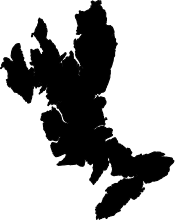 <?xml version='1.0' encoding='utf-8'?>
<ipe version="70212" creator="miniipe"><ipestyle name="miniipe" /><page><layer name="my_layer" /><path stroke="black" fill="#000" layer="my layer">3357.2122803 3955.6122406 m 3357.3353271 3955.6147522 l  3357.4735595999996 3955.5435485999997 l  3357.5372559 3955.41224980001 l  3357.6440186 3955.3776030999998 l  3357.7147461 3955.4140381 l  3357.8287598 3955.5879333000003 l  3357.9012451 3955.5864532 l  3357.9372559000003 3955.5122498 l  3357.9652588 3955.4853363 l  3357.9590576 3955.18100280001 l  3357.9877441 3955.0127502 l  3358.0122559 3954.8372498000103 l  3358.0377686 3954.81274110001 l  3358.0372314 3954.7873047000003 l  3358.0627686000003 3954.6376220999996 l  3358.0598145 3954.5877502000003 l  3357.9589111 3954.6397217000003 l  3357.8375 3954.6372437 l  3357.8113037 3954.6377807999997 l  3357.7617676 3954.5862213 l  3357.7627441 3954.5375 l  3357.7604736000003 3954.4251282 l  3357.6372559 3954.2627502 l  3357.5906982 3954.16679990001 l  3357.4067382999997 3954.136853 l  3357.35 3954.13800960001 l  3357.3009521 3954.1370087 l  3357.2127441 3953.910788 l  3357.2823486 3953.8439178 l  3357.5252686 3953.7846954 l  3357.6623047000003 3953.8127594000102 l  3357.6875 3953.8122437 l  3357.7863037 3953.8142609 l  3357.8152588 3953.7841278 l  3357.8626221 3953.6864655 l  3358.0127441 3953.6377502 l  3358.0372559 3953.61224980001 l  3358.0627440999997 3953.5877502000003 l  3358.0872559000004 3953.5622498 l  3358.1127441 3953.5377502 l  3358.1372559 3953.4872498 l  3358.1628418 3953.4375824000003 l  3358.1318115 3953.3165009 l  3358.1908691 3953.2597503999996 l  3358.2877440999996 3953.2127502000003 l  3358.3122559000003 3953.1872498 l  3358.3627686 3953.13870240001 l  3358.3622314 3953.1122588999997 l  3358.4130127 3953.0634857 l  3358.3761963 3952.8837280000002 l  3358.4127440999996 3952.8127502 l  3358.4622559000004 3952.6872498 l  3358.4879639 3952.6625519 l  3358.4362549 3952.5862732 l  3358.4381348 3952.4940521 l  3358.7076904 3952.4180266999997 l  3358.7372559 3952.3872498 l  3358.8377441 3952.3627502 l  3358.9340088 3952.3131653 l  3359.1127441 3952.2627502 l  3359.1872559000003 3952.1622497999997 l  3359.255127 3952.1293182 l  3359.3120117000003 3952.1885193 l  3359.3372559000004 3952.1622497999997 l  3359.3627686 3952.1377411000003 l  3359.3597168 3951.9892029 l  3359.4377440999997 3951.8377502000003 l  3359.463208 3951.7852509 l  3359.4607178 3951.6625 l  3359.4627441 3951.56250000001 l  3359.4622559000004 3951.5375 l  3359.4644775 3951.4277496000004 l  3359.6345702999997 3951.3725586 l  3359.6622559 3951.2872497999997 l  3359.7127686 3951.2627441 l  3359.7122314 3951.2372588999997 l  3359.7377686 3951.21274110001 l  3359.7359619 3951.12500000001 l  3359.7380126999997 3951.025 l  3359.7372559 3950.9875000000097 l  3359.7380126999997 3950.95 l  3359.7372559 3950.9125 l  3359.7387694999998 3950.8375 l  3359.7372559 3950.7625 l  3359.7377686 3950.7373199 l  3359.7122314 3950.5376801 l  3359.7130127 3950.50000000001 l  3359.7122559000004 3950.4625 l  3359.7130127 3950.425 l  3359.7122559000004 3950.38750000001 l  3359.7130127 3950.35 l  3359.7122559000004 3950.3125 l  3359.7130127 3950.275 l  3359.7114745999997 3950.20000000001 l  3359.7127686 3950.1373199 l  3359.6872313999997 3949.9376801 l  3359.6890381 3949.8491332999997 l  3359.8574951 3949.5813476999997 l  3359.9327881 3949.3144104 l  3359.9877441 3949.2877502 l  3360.0122559 3949.1318665 l  3359.9622314 3948.8876038000003 l  3359.9877930000002 3948.58732300001 l  3359.9622559000004 3948.5377502 l  3359.9118651999997 3948.3310730000103 l  3359.9132568 3948.2629944 l  3359.8622559 3948.1877502 l  3359.8343018 3948.1016296000003 l  3359.864624 3947.9536438 l  3359.8622559 3947.8375 l  3359.8630126999997 3947.8 l  3359.8622314 3947.762262 l  3359.8933349999998 3947.7323791999997 l  3359.8122559000003 3947.6127502 l  3359.74021 3947.5028503 l  3359.6921143 3947.2565857 l  3359.7377441 3947.2127502000003 l  3359.7887207 3947.1596985 l  3359.7872559 3947.0875000000096 l  3359.7888428 3947.0097473 l  3359.8377441 3946.9627502000003 l  3359.8622559 3946.9372498 l  3359.9025879 3946.8984985 l  3360.0127441 3946.8627502 l  3360.0611083999997 3946.7630553999998 l  3360.2840576 3946.604895 l  3360.4141357 3946.6382324 l  3360.475 3946.6369873000003 l  3360.5372559 3946.6382629 l  3360.5627440999997 3946.6117371 l  3360.65 3946.6135193 l  3360.7550781 3946.6113769999997 l  3360.7874268 3946.511731 l  3360.8375 3946.5127563 l  3360.8863037 3946.5117615 l  3361.0354248000003 3946.5627991 l  3361.0627197 3946.5622375 l  3361.1122559 3946.5877502000003 l  3361.1627440999996 3946.6122498 l  3361.3094482 3946.6878174 l  3361.3422606999998 3946.687146 l  3361.4622559000004 3946.5622498 l  3361.5377440999996 3946.5377502 l  3361.588208 3946.48522340001 l  3361.5872314 3946.43726200001 l  3361.6127441 3946.4127502 l  3361.6372559 3946.3372498 l  3361.6720947 3946.2695984 l  3361.755127 3946.2293213 l  3361.7872559 3946.2627625 l  3361.8125 3946.2622437000095 l  3361.8627686 3946.263269 l  3361.8612305 3946.18750000001 l  3361.8633301 3946.0840027 l  3361.9416504 3946.0127502 l  3362.1130371 3946.1010315 l  3362.1122314 3946.0622681 l  3362.1382568 3946.0117798 l  3362.1372314 3945.9622803 l  3362.1627686 3945.8877196999997 l  3362.1622314 3945.862262 l  3362.2004883 3945.8255005 l  3362.2647461 3945.7586304 l  3362.3135498 3945.6082764 l  3362.3627441 3945.5127502 l  3362.3886718999997 3945.432843 l  3362.3872314 3945.3622803000003 l  3362.4127686 3945.2877197 l  3362.4122314 3945.2622803000004 l  3362.4377686000003 3945.1877197 l  3362.4372313999997 3945.1622620000003 l  3362.4627441 3945.1377502 l  3362.4872559 3945.0872498 l  3362.5127441 3945.0377502 l  3362.5495117 3944.9619995 l  3362.5877441 3944.8877502 l  3362.6629395 3944.6970886 l  3362.6622314 3944.6622681 l  3362.6882568 3944.6117798 l  3362.6872313999997 3944.5623291 l  3362.7127686 3944.3376709 l  3362.7122559000004 3944.3125 l  3362.7127686 3944.2872803 l  3362.6872313999997 3944.2127197 l  3362.6897217 3944.0910767 l  3362.6352539 3943.9853333 l  3362.6382568 3943.8375 l  3362.6362305000002 3943.7375 l  3362.6377441 3943.6625 l  3362.6372314 3943.63728030001 l  3362.6627440999996 3943.5627502000098 l  3362.7037598 3943.4364014 l  3362.5870117 3943.4387878000002 l  3362.5375488 3943.3368103 l  3362.4813232 3943.4225708 l  3362.4117676 3943.3867493 l  3362.3247559 3943.3885254 l  3362.2708008 3943.2773254 l  3362.1884766000003 3943.3630005 l  3362.0626952999996 3943.3372437 l  3362.0372559 3943.3377625000003 l  3361.991748 3943.29039310001 l  3361.9618407999997 3943.1067383 l  3361.9627441 3943.0625 l  3361.9622559000004 3943.0375 l  3361.9637451 3942.9641724 l  3361.9242432 3942.88750000001 l  3361.9627441 3942.8127502 l  3362.0131836 3942.708783 l  3362.0122069999998 3942.6608521 l  3362.0716553 3942.5454833999997 l  3362.1363037 3942.6127807999997 l  3362.1627197 3942.6122375 l  3362.3589844 3942.7133362 l  3362.4870849999998 3942.7107239 l  3362.5372559 3942.8258667 l  3362.4256104 3942.8800232000003 l  3362.3877441 3942.9713073999997 l  3362.4886963 3942.9367615 l  3362.5779297000004 3942.9385803 l  3362.5372559 3943.13724980001 l  3362.5127441 3943.2797974 l  3362.6504883 3943.32449950001 l  3362.675 3943.35000000001 l  3362.7130127 3943.3379639 l  3362.7120117 3943.3125 l  3362.713501 3943.275 l  3362.7120117 3943.2375 l  3362.713501 3943.2 l  3362.7120117 3943.16250000001 l  3362.7129883 3943.1375 l  3362.711499 3943.1 l  3362.7129883 3943.0625 l  3362.7120117 3943.0375 l  3362.713501 3943.0 l  3362.7119873 3942.9621216 l  3362.7379883 3942.8879761000003 l  3362.7620117 3942.7370238999997 l  3362.7968994 3942.6375 l  3362.7618652 3942.5375 l  3362.7879883 3942.4629761 l  3362.8125732 3942.359668 l  3362.8654785000003 3942.3106689 l  3362.9120117 3942.2120239 l  3362.9379882999997 3942.1629761 l  3362.9822510000004 3942.0691467 l  3363.0120117 3942.0370239000104 l  3363.0379883 3942.0129761000003 l  3363.0740479 3941.9740479 l  3363.1129883 3941.9379761 l  3363.1370117 3941.9120239 l  3363.2297851999997 3941.8826538 l  3363.2866943 3941.7203064 l  3363.2880127 3941.6870910999996 l  3363.2425049 3941.6010742000003 l  3363.2364989999996 3941.45 l  3363.2379883 3941.41250000001 l  3363.2370117 3941.38750000001 l  3363.239624 3941.3212157999997 l  3363.2129883 3941.2370238999997 l  3363.1840576 3941.15448 l  3363.2120117 3941.0370239 l  3363.2380126999997 3940.9879089 l  3363.235376 3940.9212158 l  3363.2620117 3940.83702390001 l  3363.2889404000002 3940.7861694 l  3363.2850342 3940.6875 l  3363.2879883 3940.6125 l  3363.2862549 3940.5684326 l  3363.3240479 3940.4490479 l  3363.3629883 3940.4129761 l  3363.407251 3940.3651855000003 l  3363.4878906 3940.3619873000002 l  3363.6306396 3940.4120239 l  3363.7145264 3940.340271 l  3363.7990479 3940.24904790001 l  3363.8678467 3940.1853026999997 l  3363.8369873 3940.0378235 l  3363.8398193000003 3939.9662842000002 l  3363.6807373 3939.7784851 l  3363.5013184000004 3939.6122437 l  3363.4252441 3939.4684631 l  3363.3879883 3939.31202390001 l  3363.2307617 3939.0947876 l  3363.2379883 3938.9125 l  3363.2364989999996 3938.875 l  3363.2379883 3938.8375 l  3363.2370117 3938.8125 l  3363.2385010000003 3938.775 l  3363.2370117 3938.7375 l  3363.2397217000002 3938.66871340001 l  3363.1910645 3938.5655701 l  3363.0370117 3938.3879761000003 l  3363.0129883 3938.3370239 l  3362.9379882999997 3938.2280334 l  3362.9653564 3937.9820984 l  3363.0130126999998 3937.9379456 l  3363.0100098000003 3937.8620543999996 l  3363.0832031 3937.7942261000003 l  3363.1130126999997 3937.73790890001 l  3363.1120117 3937.7125 l  3363.1139404 3937.6638306 l  3363.0722412 3937.5850342000003 l  3363.0129883 3937.3120239 l  3362.9610595999998 3937.1639282 l  3362.9129883 3936.9620239 l  3362.8868896 3936.9127075 l  3362.9138428 3936.7838440000096 l  3362.9120117 3936.7375 l  3362.913501 3936.7 l  3362.9120117 3936.6625 l  3362.913501 3936.625 l  3362.9120117 3936.5875000000096 l  3362.913501 3936.55 l  3362.9120117 3936.5125 l  3362.9138428 3936.466156 l  3362.8869141 3936.3375 l  3362.9138428 3936.20884400001 l  3362.9119873 3936.1622009000002 l  3362.9380127 3936.0127991 l  3362.9370117000003 3935.9875000000097 l  3362.9388916000003 3935.9401184 l  3362.8861084 3935.7598816 l  3362.8881104 3935.70986330001 l  3362.7870117 3935.5629761 l  3362.7629883 3935.5120239 l  3362.6625488 3935.4646239999997 l  3362.6379883 3935.3870239 l  3362.6120117 3935.3379761 l  3362.5879883 3935.2620239 l  3362.5620117000003 3935.1879761 l  3362.5379883 3935.11202390001 l  3362.4892821999997 3935.0200012 l  3362.4870117 3934.9625 l  3362.4908690999996 3934.8647522 l  3362.432373 3934.7541992 l  3362.4379882999997 3934.6125 l  3362.4370117000003 3934.5875 l  3362.4412354 3934.4808166999997 l  3362.3618407999998 3934.2875366000003 l  3362.3888916 3934.21033940001 l  3362.3870117 3934.1625 l  3362.3879883 3934.1375 l  3362.3864989999997 3934.1 l  3362.3887451 3934.04343260001 l  3362.3629883 3933.96202390001 l  3362.3133057 3933.8203064 l  3362.311499 3933.7750000000096 l  3362.3137451 3933.71843260001 l  3362.2879883 3933.6370239000103 l  3362.2119873 3933.5129211 l  3362.2139404000004 3933.4638306 l  3362.1870117000003 3933.4129761 l  3362.1629883 3933.33702390001 l  3362.0729248000002 3933.1178161999997 l  3362.0296875 3932.8013184 l  3361.9629883 3932.5620239 l  3361.9370117000003 3932.4879761 l  3361.9009521 3932.3740479000003 l  3361.8620117 3932.2629761000003 l  3361.8379883 3932.1870239 l  3361.8120117000003 3932.1129761 l  3361.7879883 3932.0370239 l  3361.7215576 3931.911499 l  3361.6870117000003 3931.8129761 l  3361.6608154 3931.7301636 l  3361.6120117 3931.6379761000003 l  3361.530127 3931.46444700001 l  3361.2893065999997 3931.18678590001 l  3361.2323730000003 3931.0791992 l  3361.2379883 3930.9375 l  3361.2370117 3930.91250000001 l  3361.2379883 3930.88750000001 l  3361.2370117 3930.8625 l  3361.2385010000003 3930.825 l  3361.2369873000002 3930.7870543999998 l  3361.2629883 3930.7629761000003 l  3361.2885742000003 3930.7087585 l  3361.3380127 3930.6629456 l  3361.3369873 3930.6371216000002 l  3361.3866943000003 3930.4953064 l  3361.3885010000004 3930.45000000001 l  3361.3870117 3930.4125 l  3361.3885010000004 3930.375 l  3361.3870117 3930.3375 l  3361.3888428 3930.291156 l  3361.3619873000002 3930.1628235 l  3361.3635010000003 3930.12500000001 l  3361.3620117 3930.0875 l  3361.3649658 3930.01250000001 l  3361.3620117 3929.9375 l  3361.3680176 3929.78606570001 l  3361.3369873 3929.63782350001 l  3361.338501 3929.6 l  3361.3369873 3929.562146 l  3361.3630126999997 3929.462854 l  3361.3620117 3929.4375 l  3361.3635010000003 3929.4 l  3361.3620117 3929.3625 l  3361.366333 3929.2532349 l  3361.2657470999998 3929.1070679 l  3361.2620117 3929.0125 l  3361.2630126999998 3928.9872009 l  3361.2136474999998 3928.7036682000003 l  3361.2120117 3928.6625 l  3361.2138428000003 3928.616156 l  3361.1869873 3928.4878235 l  3361.188501 3928.45 l  3361.1869873 3928.41212160001 l  3361.2130127 3928.3378783999997 l  3361.2120117 3928.3125 l  3361.2149658 3928.2375 l  3361.2120117 3928.1625 l  3361.2143799 3928.1027283 l  3361.1759521 3927.8615479 l  3361.1370117 3927.7879761 l  3361.1129883 3927.7120239 l  3361.0870117 3927.6379761000003 l  3361.0509521 3927.5240479 l  3361.0120117 3927.4129761 l  3360.9879883 3927.3120239 l  3360.9619873 3927.2629089000097 l  3360.9630127 3927.23712160001 l  3360.8970215 3927.0488586 l  3360.8379883 3926.8370239 l  3360.7891845999998 3926.7448363999997 l  3360.7629883 3926.6620239 l  3360.7370117 3926.6129761 l  3360.6879882999997 3926.4870238999997 l  3360.6598876999997 3926.4339233 l  3360.5901123000003 3926.1410767 l  3360.5215576 3926.0114989999997 l  3360.4869873000002 3925.9128784 l  3360.489624 3925.84621580001 l  3360.4629883 3925.7620239 l  3360.4230957 3925.6866455 l  3360.3620117 3925.5379761 l  3360.3358154000002 3925.4551636 l  3360.2870117 3925.3629761 l  3360.2440918 3925.2720215 l  3360.1497803 3925.1179871 l  3360.0759521 3924.9615479 l  3360.0235352 3924.8624817 l  3359.9618164 3924.5674561 l  3359.9635254 3924.52415160001 l  3359.8781006 3924.4 l  3359.7924316 3924.218512 l  3359.7370117 3924.1379761000003 l  3359.7129883 3924.0370239000104 l  3359.6120117 3923.8129761 l  3359.5879883 3923.6620239 l  3359.5619873 3923.5378235 l  3359.5630127 3923.5121216000002 l  3359.5370117 3923.4379761 l  3359.5049561 3923.33670650001 l  3359.4370117000003 3923.2379761 l  3359.3919678 3923.1424988000003 l  3359.1129883 3922.8870239 l  3359.0370117 3922.8379761 l  3358.9111328 3922.741449 l  3358.7620117 3922.7129761 l  3358.6628418 3922.6869934000097 l  3358.6 3922.6894836 l  3358.5375 3922.6870056000103 l  3358.475 3922.6894836 l  3358.4 3922.6865112 l  3358.3386719 3922.6889404000003 l  3358.1629883 3922.5870239 l  3358.0337157999998 3922.5562317 l  3357.8462646 3922.3825562 l  3357.8022705000003 3922.28934330001 l  3357.4541748 3921.9136535999996 l  3357.3638184 3921.9100769 l  3357.3379883 3921.9379761 l  3357.2870117 3921.96202390001 l  3357.2629883 3922.0129761000003 l  3357.2370117 3922.0370239 l  3357.2129883 3922.0629761 l  3357.0870117 3922.1620239 l  3357.0629882999997 3922.1879761 l  3357.0370117 3922.2120239 l  3356.9942383 3922.2582092000102 l  3356.9379882999997 3922.2879761 l  3356.8620117 3922.3120239 l  3356.8379394999997 3922.3380127 l  3356.775 3922.3355164 l  3356.6899902 3922.3388855 l  3356.6385742 3922.2912415 l  3356.592749 3922.1941467 l  3356.5620605 3922.1610290999997 l  3356.4917725 3922.1638184000003 l  3356.4370117000003 3922.1379761000003 l  3356.4129883 3922.1120238999997 l  3356.3379883 3922.0425293 l  3356.3620117 3921.9870238999997 l  3356.4118651999997 3921.94083860001 l  3356.416748 3921.8180663999997 l  3356.3431641 3921.7386658 l  3356.2370117 3921.9120239 l  3356.2129883 3921.9629761 l  3356.1870117000003 3921.9870238999997 l  3356.1611816 3922.0149230999996 l  3356.0875 3922.0120055999996 l  3356.0160156 3922.0148376 l  3355.8212157999997 3921.8343506 l  3355.7858154 3921.63103640001 l  3355.8126952999996 3921.4064452999996 l  3355.880249 3921.2137024 l  3355.6370117 3920.8379761 l  3355.5924315999996 3920.743512 l  3355.4986815999996 3920.6072632 l  3355.4480957 3920.5116455 l  3355.3498779 3920.2725219999998 l  3355.3914795 3919.92483520001 l  3355.5404297 3919.9638672 l  3355.5990967000002 3919.9615479 l  3355.8417725 3920.2765869 l  3356.0552002 3920.44026490001 l  3356.2578613 3920.4322327 l  3356.3880126999998 3920.6120728 l  3356.3862549 3920.6565674 l  3356.4246582 3920.7778503 l  3356.5518799 3920.8653992 l  3356.6485595999998 3920.8615661999997 l  3356.6979248000002 3921.05 l  3356.6561523 3921.20938110001 l  3356.7833496 3921.32723390001 l  3356.8351807 3921.4370239 l  3356.9129883 3921.3879761000003 l  3356.9370117000003 3921.1870239 l  3356.9880126999997 3921.0128601 l  3356.9862549 3920.9684326 l  3357.0355469 3920.8127197 l  3357.0880127 3920.7879578 l  3357.0861572 3920.7410217 l  3357.2095703 3920.7361327999997 l  3357.3235351999997 3920.7659973 l  3357.5019775 3920.7286621 l  3357.6166992000003 3920.8349608999997 l  3357.7370605 3920.9880126999997 l  3357.775 3920.9865112 l  3357.8375 3920.9889893 l  3357.9125 3920.9860107 l  3358.0144043 3920.9900513000102 l  3358.3379883 3920.9129761 l  3358.4312012 3920.8636475000103 l  3358.6129883 3920.8129761 l  3358.657251 3920.7651855 l  3358.7375 3920.7620055999996 l  3358.8 3920.7644836 l  3358.8875 3920.76101070001 l  3358.9620605 3920.7639709 l  3358.9870605 3920.7369873000002 l  3359.0611815999996 3920.7399231 l  3359.0870117 3920.7120239 l  3359.1629883 3920.6879761 l  3359.1870117000003 3920.6620239 l  3359.2379883 3920.6379761000003 l  3359.2620117 3920.6120238999997 l  3359.2879883 3920.5879761 l  3359.3370117 3920.5120239 l  3359.4368163999998 3920.3669861 l  3359.438501 3920.325 l  3359.4369873 3920.2872681 l  3359.4630127 3920.0627319 l  3359.4612061000003 3920.0175049 l  3359.5120117 3919.8870239 l  3359.5380127 3919.8629456000003 l  3359.5325928 3919.7259155 l  3359.6129883 3919.6879761 l  3359.6490479 3919.6490479 l  3359.6930176 3919.608313 l  3359.7630126999998 3919.4378906 l  3359.7619141 3919.4102844 l  3359.8130127 3919.3629456000003 l  3359.8120117000003 3919.3375 l  3359.8159668 3919.2375000000097 l  3359.811499 3919.125 l  3359.8129882999997 3919.0875 l  3359.8120117000003 3919.0625 l  3359.8138428 3919.016156 l  3359.7861571999997 3918.883844 l  3359.7880127 3918.83712160001 l  3359.7383056999997 3918.6953064 l  3359.7370117 3918.6625 l  3359.7386963 3918.619519 l  3359.6879882999997 3918.5120239 l  3359.5370117 3918.3379761 l  3359.5033446999996 3918.1966187 l  3359.4379882999997 3918.1620239 l  3359.3441406 3918.1177429000104 l  3359.2386963 3918.0200439 l  3359.2129883 3917.9120239 l  3359.1620117 3917.8379761 l  3359.1314697 3917.741449 l  3359.0370117 3917.5629761 l  3359.0129883 3917.5120239 l  3358.9641846 3917.4198364 l  3358.9288086 3917.3080811 l  3358.7158446999997 3917.0782288 l  3358.6344238 3917.035144 l  3358.5625 3917.0379944 l  3358.5138428 3917.0360657 l  3358.4629883 3917.0629761 l  3358.3870117 3917.0870239 l  3358.342749 3917.13481450001 l  3358.1989989999997 3917.1405151 l  3358.0996338 3917.1090515 l  3358.0306152 3916.9786011 l  3358.0620117000003 3916.9120239 l  3358.0880127 3916.8629089 l  3358.0869873 3916.8370910999997 l  3358.1160889 3916.782074 l  3358.1620117 3916.6370239 l  3358.1879882999997 3916.5629761 l  3358.2370117 3916.3870239 l  3358.2630126999998 3916.3128783999996 l  3358.2619873000003 3916.28720090001 l  3358.2888184000003 3916.1331665 l  3358.2870117 3916.0875 l  3358.2879883 3916.0625 l  3358.2870117 3916.0375 l  3358.288501 3916.0 l  3358.2806885 3915.8033996999998 l  3358.3120117000003 3915.7370238999997 l  3358.3379883 3915.7129761 l  3358.3620117 3915.68702390001 l  3358.4244385 3915.6575623 l  3358.5284912 3915.4876282 l  3358.5620117000003 3915.3120239 l  3358.6105713 3915.1734923999998 l  3358.6130126999997 3915.1120911 l  3358.5815430000002 3915.0526245 l  3358.7411377 3914.7919739 l  3358.7364989999996 3914.675 l  3358.7379883 3914.6375 l  3358.7340332 3914.5375 l  3358.7399658 3914.3875 l  3358.7370117 3914.3125 l  3358.7385010000003 3914.2750000000096 l  3358.7369873000002 3914.2370911 l  3358.7629883 3914.1879761 l  3358.8120117000003 3914.0620239 l  3358.8582031 3914.0192261 l  3358.8879883 3913.9629761 l  3358.9120117 3913.8870239000103 l  3358.9380127 3913.8128783999996 l  3358.9370117000003 3913.7875 l  3358.938501 3913.75 l  3358.9370117000003 3913.7125 l  3358.9399657999998 3913.6375 l  3358.9369873 3913.5622009 l  3358.9630127 3913.4127991 l  3358.9619873 3913.3870543999997 l  3359.0009520999997 3913.3509521 l  3359.0370117 3913.3120239 l  3359.0629882999997 3913.2879761 l  3359.0870117 3913.23702390001 l  3359.1129883 3913.2129761000097 l  3359.1912354 3913.1062927000003 l  3359.2380126999997 3913.0629456 l  3359.2369873000002 3913.0370543999998 l  3359.2630126999998 3913.0129456000004 l  3359.2611816 3912.9667786 l  3359.3 3912.8845276 l  3359.4298584 3912.8896729000003 l  3359.5628662 3912.8618469 l  3359.6394043 3912.9920104999997 l  3359.7101074 3913.0575378 l  3359.7676025 3913.2215210000004 l  3359.7620117 3913.3625 l  3359.7629883 3913.3875 l  3359.7572021 3913.5339599999998 l  3359.8207031 3913.5675659 l  3359.8620117 3913.4370239 l  3359.9101074 3913.3461365 l  3359.9388428 3913.208844 l  3359.9361815999996 3913.1418884 l  3359.9870117 3913.0870239 l  3360.1390381 3913.0388916 l  3360.1370117 3912.9875 l  3360.1428711000003 3912.8391968 l  3360.0871826 3912.8369934 l  3359.9508788999997 3912.865509 l  3359.85 3912.8615112 l  3359.7893065999997 3912.8639160000002 l  3359.6628906 3912.8119873 l  3359.6370605 3912.8130127 l  3359.6129883 3912.7870239 l  3359.468042 3912.7186217999997 l  3359.3637939 3912.5826843 l  3359.3620117 3912.5375 l  3359.3635010000003 3912.50000000001 l  3359.3619873000002 3912.4621216 l  3359.3923827999997 3912.3753845 l  3359.2714111 3912.21760860001 l  3359.2379883 3912.1120238999997 l  3359.1869873 3912.0379272 l  3359.188501 3912.0 l  3359.1863037 3911.9449707 l  3359.2120117 3911.8370239 l  3359.2389404 3911.7861694 l  3359.2363037 3911.7199707 l  3359.2620117 3911.6120238999997 l  3359.2879883 3911.5879761 l  3359.3120117000003 3911.5620239 l  3359.3629883 3911.5379761 l  3359.3870117 3911.5120239 l  3359.4332031 3911.4692261 l  3359.4630127 3911.41290890001 l  3359.461499 3911.375 l  3359.4629883 3911.3375 l  3359.4620117 3911.3125 l  3359.463501 3911.2750000000096 l  3359.4620117 3911.2375 l  3359.4676025 3911.09599000001 l  3359.4009521 3911.0240479 l  3359.2841553000003 3910.9158386 l  3359.1048584 3910.72232670001 l  3359.0381348 3910.7841492 l  3358.9879883 3910.9129761 l  3358.9620117 3910.9370239 l  3358.9177489999997 3910.9848145 l  3358.6874268 3910.9939452999997 l  3358.4878906 3910.9119873 l  3358.4625 3910.9129944 l  3358.3741211 3910.9094910000103 l  3358.2218994 3910.9413391 l  3358.1125 3910.9370056 l  3358.0437256 3910.9397338999997 l  3357.9615479 3910.9009521 l  3357.8879150000002 3910.8619873000002 l  3357.8621094 3910.86301270001 l  3357.7131592 3910.81079710001 l  3357.6677489999997 3910.85981450001 l  3357.5437256 3910.86472780001 l  3357.4378418 3910.8369934 l  3357.3644775000002 3910.8398986999996 l  3357.1040282999998 3910.6353577 l  3357.0287354 3910.6383423 l  3356.7806885 3910.47816770001 l  3356.6063232 3910.336261 l  3356.5620605 3910.3380127 l  3356.5379883 3910.3120239 l  3356.3707275 3910.2137024 l  3356.2490479000003 3910.1009521 l  3356.1695068 3910.0151062 l  3356.0661376999997 3909.9663147 l  3355.8395264 3909.78190310001 l  3355.6669922 3909.6631714 l  3355.6375 3909.6620055999997 l  3355.6037354 3909.6633423000003 l  3355.4870117 3909.5879761 l  3355.2737793 3909.4144348 l  3355.2125 3909.4120055999997 l  3355.1636475 3909.4139404000002 l  3355.1340576 3909.32948 l  3355.1620117 3909.2120239 l  3355.1879882999997 3909.1879761 l  3355.2332031 3909.1391541 l  3355.325 3909.1355164 l  3355.4137207 3909.1390381 l  3355.5237549 3909.0808167 l  3355.7121094 3909.1630127 l  3355.7582275 3909.1611816 l  3355.8129882999997 3909.1870239 l  3355.9070312999997 3909.2367859 l  3355.9375 3909.2379944000004 l  3356.0097168 3909.2351318 l  3356.187085 3909.33801270001 l  3356.2129394999997 3909.3369873 l  3356.4681152 3909.66146240001 l  3356.7120117 3909.8379761 l  3356.7629883 3909.8620238999997 l  3356.8885986 3909.9389404000003 l  3356.95 3909.9365112 l  3357.0125 3909.9389893000002 l  3357.0647217 3909.9369141000097 l  3357.1120605 3909.98801270001 l  3357.1379150000002 3909.9869873000002 l  3357.2320313 3910.0367859 l  3357.275 3910.0384888 l  3357.3982178 3910.033606 l  3357.506958 3910.0680359 l  3357.6620117 3910.1629761 l  3357.7129883 3910.1870239 l  3357.8029541 3910.23463130001 l  3358.0129883 3910.3120239 l  3358.062085 3910.3380127 l  3358.1103516000003 3910.3361022999998 l  3358.2176758 3910.3737183 l  3358.3770264 3910.2894043 l  3358.5898681999997 3910.2809631 l  3358.7154297 3910.31386720001 l  3358.7856934 3910.311084 l  3358.9308105 3910.3706970000003 l  3358.9620117 3910.3370239 l  3359.0639404000003 3910.2889282 l  3359.1120117 3910.2370238999997 l  3359.1379883 3910.2129761000097 l  3359.1807617 3910.1667908 l  3359.2370117 3910.1370239 l  3359.3130127 3910.1129639 l  3359.3119873 3910.08703000001 l  3359.4179931999997 3910.0617859 l  3359.5120117 3910.0120239 l  3359.5629882999997 3909.9879761 l  3359.5870117 3909.96202390001 l  3359.6937012 3909.8837708 l  3359.7370117 3909.8370239 l  3359.7629883 3909.8129761 l  3359.8044922000004 3909.7681763 l  3359.9370117000003 3909.68702390001 l  3360.0129883 3909.6629761 l  3360.057251 3909.6151855000003 l  3360.175 3909.6105164 l  3360.2375 3909.6129944000004 l  3360.275 3909.6115112 l  3360.35 3909.6144836 l  3360.4128418 3909.6119934 l  3360.5187256 3909.63972780001 l  3360.587915 3909.6369873000003 l  3360.6716553 3909.6813048999998 l  3360.7646483999997 3909.7138977 l  3360.812915 3909.7119873 l  3360.9547119 3909.7870239 l  3361.0629882999997 3909.7379761 l  3361.0870117 3909.7120239 l  3361.1629883 3909.6879761 l  3361.1955077999996 3909.6528687 l  3361.4294922000004 3909.5971313 l  3361.4620605 3909.5619873 l  3361.5954346 3909.5672729000003 l  3361.72854 3909.52512820001 l  3361.7870117 3909.4620239 l  3361.8129882999997 3909.4379761 l  3361.8490479 3909.39904790001 l  3361.8879883 3909.3629761 l  3361.9480957 3909.2980957 l  3362.0318359 3909.2205139000002 l  3362.1365234 3909.0495117 l  3362.1387451 3908.9934326 l  3362.1108154000003 3908.9051636 l  3362.0620117000003 3908.8129761 l  3362.0379883 3908.7620239000103 l  3361.9133788999998 3908.5472168 l  3361.9080322 3908.41250000001 l  3361.9129883 3908.2875 l  3361.9120117 3908.2625 l  3361.9147217 3908.1937134 l  3361.8502197 3908.0570129 l  3361.7618408 3907.91268920001 l  3361.7897217 3907.80628050001 l  3361.7862549 3907.71843260001 l  3361.8159424 3907.6246338 l  3361.8870117 3907.58702390001 l  3361.9379882999997 3907.5629761 l  3361.9620117 3907.5370239 l  3362.0129883 3907.51297610001 l  3362.0370117 3907.4870238999997 l  3362.1632813 3907.3944275000003 l  3362.1620117 3907.3625 l  3362.1645507999997 3907.2985413 l  3362.1295410000002 3907.1515686 l  3361.8620117 3906.9629761 l  3361.7951904 3906.8908386 l  3361.7128906000003 3906.8619873000002 l  3361.687085 3906.8630126999997 l  3361.5629882999997 3906.7870239 l  3361.425 3906.72190550001 l  3361.337915 3906.6619873 l  3361.312085 3906.6630127000103 l  3361.0458252 3906.513324 l  3361.0125 3906.51200560001 l  3360.9871094 3906.5130126999998 l  3360.7628906 3906.4119873 l  3360.7370849999998 3906.4130127 l  3360.6239502 3906.3531494 l  3360.4628906000003 3906.2869873 l  3360.4324951 3906.2881958000103 l  3360.2620117 3906.1879761 l  3360.0129883 3906.0120239 l  3359.9620117 3905.9879761 l  3359.9379395 3905.9619873 l  3359.9121093999997 3905.9630127 l  3359.7257813 3905.88648070001 l  3359.6644531 3905.8889099 l  3359.4143065999997 3905.5703735 l  3359.4119873 3905.5122009 l  3359.4406982 3905.34738770001 l  3359.4118163999997 3905.237207 l  3359.4380127 3905.2129456000002 l  3359.4369873 3905.18709110001 l  3359.4666992 3905.1309386999997 l  3359.4620117 3905.0125 l  3359.463501 3904.97500000001 l  3359.4611815999997 3904.9167786 l  3359.4870117 3904.86202390001 l  3359.5379883 3904.8379761 l  3359.5952393000002 3904.7166504 l  3359.725 3904.7115112 l  3359.7875 3904.7139893 l  3359.8691406000003 3904.7107483 l  3360.1224365 3904.9841309000003 l  3360.2370117 3905.0629761 l  3360.3421875 3905.1126099 l  3360.4240479 3905.2009521 l  3360.4629883 3905.2370238999997 l  3360.4870605 3905.2630126999998 l  3360.5180419999997 3905.2617859 l  3360.756958 3905.3882141 l  3360.8312744 3905.3852661 l  3360.9389404000003 3905.4360718 l  3361.087085 3905.5380127 l  3361.1128906 3905.5369873 l  3361.2558105000003 3905.595697 l  3361.2870117 3905.5620239 l  3361.3379883 3905.5379761 l  3361.4061523 3905.4644043 l  3361.5702637 3905.4300658999996 l  3361.6510254 3905.4681824 l  3361.7620117 3905.5879761 l  3361.8379883 3905.6370239 l  3362.0870117 3905.8629761 l  3362.2879883 3905.9870238999997 l  3362.4120117 3906.0879761 l  3362.4879883 3906.1120238999997 l  3362.569751 3906.1406798999997 l  3362.7124023 3906.13502810001 l  3362.9348633 3906.2880981 l  3362.9875 3906.2860107 l  3363.1043457 3906.2906433000003 l  3363.1629883 3906.2629761000003 l  3363.1870117000003 3906.2370238999997 l  3363.2379883 3906.2129761 l  3363.2929199 3906.1278809 l  3363.3630126999997 3906.0629456 l  3363.3619873000002 3906.0370911 l  3363.3879883 3905.9879761 l  3363.4120117 3905.9370239 l  3363.4965576 3905.7989563 l  3363.5370117 3905.5870239 l  3363.6129883 3905.4629761 l  3363.6375488 3905.385376 l  3363.7379883 3905.3379761 l  3363.8657470999997 3905.1567261 l  3363.9270996 3905.0998901000103 l  3363.9881592 3904.86683960001 l  3363.9854492 3904.7985413 l  3364.0120117 3904.6870239 l  3364.0380127 3904.6379089 l  3364.0359619 3904.5863586 l  3364.0888916000004 3904.4353394 l  3364.0861815999997 3904.3667785999996 l  3364.1166504000003 3904.3022339 l  3364.2130127 3904.2129456000002 l  3364.2111815999997 3904.1668884 l  3364.2807617000003 3904.0917908 l  3364.3461669999997 3904.0571838 l  3364.5782714999996 3904.0086242999996 l  3364.743335 3904.0664734 l  3364.8677002 3904.03685300001 l  3364.9557617 3903.9417908 l  3365.0120117 3903.9120239 l  3365.1112793 3903.8805968999995 l  3365.1135010000003 3903.825 l  3365.1114989999996 3903.7750000000096 l  3365.1129883 3903.7375 l  3365.1111816 3903.6917786 l  3365.1601074 3903.588092 l  3365.1878906 3903.5869873 l  3365.3338135000004 3903.6381409000096 l  3365.3625 3903.6370055999996 l  3365.4602783 3903.6408813 l  3365.4870117 3903.6120238999997 l  3365.6629883 3903.5629761 l  3365.6870117000003 3903.5370239 l  3365.7337646 3903.4937073 l  3365.8120117000003 3903.3870239000103 l  3365.8379883 3903.3629761 l  3365.8620117 3903.3370239 l  3365.9129883 3903.3129761 l  3365.9370117000003 3903.2870239 l  3366.0019043 3903.2269043 l  3366.0620117000003 3903.1620239 l  3366.1009521 3903.1259520999997 l  3366.1370117 3903.08702390001 l  3366.1629883 3903.0629761 l  3366.1870117000003 3903.0370239 l  3366.2259521 3903.0009520999997 l  3366.2620117 3902.9620239 l  3366.2879883 3902.9379761 l  3366.3156006 3902.90816650001 l  3366.4582275000002 3902.9138184000003 l  3366.5129883 3902.8879761000003 l  3366.5370117 3902.8120239 l  3366.5654785 3902.7856689 l  3366.6259032999997 3902.6575866999997 l  3366.7365479 3902.5990479 l  3366.8129882999997 3902.5629761 l  3366.8370117 3902.5370239 l  3366.9135254000003 3902.5009155000002 l  3366.9119873 3902.4620544 l  3366.9379882999997 3902.4379761 l  3366.9811523000003 3902.3015929999997 l  3367.0629882999997 3902.2629761000003 l  3367.0870117 3902.2370238999997 l  3367.1379883 3902.2129761 l  3367.2107910000004 3902.1344055 l  3367.3173095999996 3902.1907776000003 l  3367.460498 3902.1851013 l  3367.4935547 3902.2475403 l  3367.4862549 3902.4315674 l  3367.5190918 3902.5353333000003 l  3367.5990479 3902.4490479 l  3367.6379883 3902.4129761 l  3367.682251 3902.3651855000003 l  3367.7832275 3902.3611816 l  3367.8379883 3902.3870239 l  3367.9753418 3902.4711242999997 l  3368.0870117 3902.4120239 l  3368.2162842000002 3902.3812316999997 l  3368.2629883 3902.3379761 l  3368.2870117 3902.3120239 l  3368.3129882999997 3902.2879761 l  3368.3370117 3902.2370238999997 l  3368.3629883 3902.1879761 l  3368.4261719 3902.054071 l  3368.5162354 3901.9312927 l  3368.5848145 3901.8677429 l  3368.5879883 3901.7875 l  3368.5863037 3901.7449707 l  3368.6261475 3901.57772220001 l  3368.6870117000003 3901.5120239 l  3368.7342529000002 3901.4682739 l  3368.8732178 3901.2711365 l  3368.9630127 3901.1879456 l  3368.9619873 3901.1620482999997 l  3369.0536377 3901.1028564 l  3369.1120117 3900.9925293000097 l  3369.0812012 3900.8252319 l  3368.9402588 3900.6946472 l  3368.9370117000003 3900.6125000000097 l  3368.9387451 3900.5686829 l  3368.8120117000003 3900.4129761 l  3368.7879883 3900.36202390001 l  3368.6423827999997 3900.183136 l  3368.6119873000002 3900.0378235 l  3368.6135010000003 3900.0 l  3368.6120117 3899.9625 l  3368.6135010000003 3899.925 l  3368.6114989999996 3899.87500000001 l  3368.6129883 3899.8375 l  3368.6119873000002 3899.8120299999996 l  3368.7129883 3899.7879761 l  3368.7370117 3899.7620239000103 l  3368.7629883 3899.7379761 l  3368.7870117 3899.7120239 l  3368.9629883 3899.6629761 l  3368.9870117 3899.6370239 l  3369.0129883 3899.6129761 l  3369.1510254 3899.4171692 l  3369.2370117 3899.3870239 l  3369.342627 3899.3535889 l  3369.5120117 3899.2370238999997 l  3369.5629882999997 3899.2129761 l  3369.5870117 3899.18702390001 l  3369.7129883 3899.1379761000003 l  3369.757251 3899.0901855 l  3369.8827881 3899.0852112 l  3369.9646484 3899.11389770001 l  3370.025 3899.1115112 l  3370.1 3899.1144836 l  3370.1804932 3899.1112915 l  3370.3308594 3899.1822571000002 l  3370.4632813 3899.30495610001 l  3370.6620605000003 3899.5630127 l  3370.6879395 3899.5619873 l  3370.844751 3899.7312317 l  3370.9629883 3899.7870239000104 l  3371.0570313 3899.8367859 l  3371.1140381 3899.8390502999996 l  3371.1110351999996 3899.7630553999998 l  3371.2491943 3899.75757450001 l  3371.4379882999997 3899.8370239 l  3371.5294189 3899.9616821 l  3371.5674561 3899.9631897 l  3371.8499268 3899.9040955 l  3371.9629883 3899.9870238999997 l  3372.2467041 3900.31461180001 l  3372.3645508 3900.3099426000003 l  3372.5272705 3900.396051 l  3372.5633789 3900.3626038 l  3372.4794189 3900.2406066999997 l  3372.5389893 3900.2125 l  3372.5360107 3900.1375 l  3372.6114258 3900.1019043 l  3372.6139160000002 3900.0392761 l  3372.4409424 3899.9202576000002 l  3372.2904785 3899.9998840000003 l  3372.2859619 3899.8861694 l  3372.3870117 3899.79252930001 l  3372.3577637 3899.7250122 l  3372.162915 3899.6119873000002 l  3372.1371582 3899.6130066 l  3372.0312744 3899.5852722 l  3371.9625 3899.58799440001 l  3371.9 3899.5855164 l  3371.7901123 3899.5898743 l  3371.5402832 3899.4368958 l  3371.5120605 3899.4380127 l  3371.4182617 3899.3367737 l  3371.3629883 3899.3389648 l  3371.3974120999997 3899.2645874 l  3371.4628906000003 3899.2619873000003 l  3371.6871094 3899.3630126999997 l  3371.7562744 3899.3602722 l  3371.8621582 3899.3880066 l  3371.9108154 3899.3860778999997 l  3372.0871094 3899.46301270001 l  3372.1129395 3899.4619873 l  3372.1602783 3899.5130858999996 l  3372.2112793 3899.5110596 l  3372.437085 3899.6380126999998 l  3372.4629394999997 3899.6369873000003 l  3372.5102782999998 3899.6880859 l  3372.55 3899.6865112 l  3372.6125 3899.6889893000002 l  3372.6629395 3899.6869873 l  3372.6870605 3899.7130127 l  3372.7128906000003 3899.7119873 l  3372.8613525 3899.764032 l  3372.9345703 3899.7611328 l  3373.0371582 3899.7880066 l  3373.0629395 3899.7869873 l  3373.0870117 3899.8129761 l  3373.1477538999998 3899.8416442999996 l  3373.2602782999998 3899.9630859 l  3373.287915 3899.9619873 l  3373.3770752 3900.0091614000003 l  3373.4871582 3900.0380066 l  3373.5128906 3900.0369873 l  3373.6327148 3900.0789917 l  3373.7891602 3899.9962097 l  3373.9600098 3900.1215271 l  3373.9874023 3900.264978 l  3374.1102051 3900.2601135 l  3374.1897949 3900.3148865 l  3374.3 3900.3105164 l  3374.375 3900.31348880001 l  3374.4128906 3900.3119873 l  3374.5370117 3900.3554993 l  3374.5120117 3900.2843018 l  3374.4379882999997 3900.2156982 l  3374.4620117 3900.08702390001 l  3374.4879883 3900.0629761 l  3374.532251 3900.0151855 l  3374.6441406 3900.0107483 l  3374.8043945 3900.1837097 l  3374.925 3900.1884888 l  3375.0611815999996 3900.1830932999997 l  3375.1120117 3900.2379761 l  3375.1879882999997 3900.2870239 l  3375.262085 3900.3380127 l  3375.2879395 3900.3369873 l  3375.3120117000003 3900.3629761 l  3375.3379883 3900.3870239000103 l  3375.3620605 3900.4130127 l  3375.3878906 3900.4119873 l  3375.4620117 3900.4379761 l  3375.5379883 3900.4620239 l  3375.587085 3900.4880126999997 l  3375.6341797 3900.486145 l  3375.7129883 3900.5370239 l  3375.7812988 3900.6107666000003 l  3375.8379394999997 3900.6130126999997 l  3375.8620117 3900.5870239 l  3375.9129883 3900.5629761 l  3375.9375 3900.5365112 l  3375.9620605 3900.5630127 l  3376.0009277 3900.5614745999997 l  3376.0370117 3900.6379761000003 l  3376.0629882999997 3900.68702390001 l  3376.0884277 3900.7409301999996 l  3376.1943848 3900.73673100001 l  3376.4120117 3900.8629761 l  3376.4629883 3900.8870239 l  3376.512085 3900.9130127 l  3376.5375 3900.9120055999997 l  3376.6125 3900.9149780000002 l  3376.7091797000003 3900.911145 l  3376.7925537 3900.964978 l  3376.9020996 3901.0832092 l  3376.9922119 3901.1147888 l  3377.0628662 3901.1119873000002 l  3377.2371338 3901.1630127 l  3377.2875 3901.1610107 l  3377.3798583999996 3901.1646729 l  3377.5161620999997 3901.1361571999996 l  3377.6 3901.1394836 l  3377.675 3901.1365112 l  3377.8050293 3901.1416626 l  3377.8630126999997 3901.0879456000002 l  3377.8611572 3901.0410217 l  3377.9628418 3901.0369934 l  3378.0620117000003 3901.0629761 l  3378.1879882999997 3901.0870239 l  3378.3121826 3901.1130066 l  3378.3595702999996 3901.1111327999997 l  3378.4735352 3901.1409973 l  3378.6161620999997 3901.1111572 l  3378.7 3901.1144836 l  3378.775 3901.1115112 l  3378.8758789 3901.115509 l  3379.0161620999997 3901.0861572 l  3379.1 3901.0894835999998 l  3379.175 3901.0865112 l  3379.2729004000003 3901.090387 l  3379.4162842 3901.0562317 l  3379.4629883 3901.0129761000003 l  3379.4870117 3900.98702390001 l  3379.5129883 3900.9629761 l  3379.5870117 3900.8620238999997 l  3379.6379883 3900.8379761 l  3379.6620117 3900.8120239 l  3379.7679932 3900.7867859 l  3379.8706299 3900.7324768 l  3380.0364746 3900.77593380001 l  3380.0389160000004 3900.7139832000003 l  3379.9844238 3900.685144 l  3379.875 3900.6894836 l  3379.812207 3900.6869934 l  3379.6413818 3900.7167357999997 l  3379.505127 3900.6446411 l  3379.3125 3900.6370055999996 l  3379.275 3900.6384888000102 l  3379.2130614999996 3900.6360351999997 l  3379.210376 3900.70354610001 l  3379.2620117 3900.8129761 l  3379.3009033 3900.8864746 l  3379.2097656 3900.8900879000003 l  3379.11521 3900.6598755 l  3379.1696288999997 3900.4879761 l  3379.3379883 3900.5620239 l  3379.3620605 3900.5880127 l  3379.4312744 3900.5852722 l  3379.5371582 3900.6130066 l  3379.5629395 3900.6119873000002 l  3379.5870605 3900.6380126999998 l  3379.6375 3900.6360107 l  3379.7 3900.6384888000102 l  3379.7625 3900.6360107 l  3379.8548584 3900.6396729000003 l  3380.0014648 3900.6090027 l  3380.2037842 3900.6620239000104 l  3380.2380126999997 3900.6129272 l  3380.2360839999997 3900.5640442 l  3380.3008545 3900.5614745999997 l  3380.4174316 3900.6416931 l  3380.5662842 3900.6062317 l  3380.6129883 3900.5629761 l  3380.649585 3900.2950562 l  3380.7266845999998 3900.2542603 l  3380.9196288999997 3900.3870239000103 l  3380.9737793 3900.3257568 l  3380.7129883 3900.1370239 l  3380.6370117 3900.0879761 l  3380.5695800999997 3900.0151917 l  3380.3879883 3899.9620239 l  3380.2620117 3899.9379761 l  3380.1515381 3899.8795105 l  3379.9199707 3899.8886902 l  3379.8120117000003 3899.8629761 l  3379.7629150000002 3899.8369873 l  3379.7335205 3899.8381531000005 l  3379.6629395 3899.7619873000003 l  3379.6327393 3899.7631836 l  3379.4367188 3899.6194275000003 l  3379.4379882999997 3899.5875 l  3379.4361815999996 3899.5418884 l  3379.4870117 3899.48702390001 l  3379.5379883 3899.4629761 l  3379.5739746 3899.4241211000003 l  3379.7918457 3899.3861877 l  3379.875 3899.38948360001 l  3379.9375 3899.3870055999996 l  3380.0 3899.38948360001 l  3380.0875 3899.3860107 l  3380.1798584 3899.3896729000003 l  3380.3201416 3899.3603270999997 l  3380.4125 3899.3639893 l  3380.462915 3899.3619873000002 l  3380.5570313 3899.41178590001 l  3380.6543457 3899.4156433000003 l  3380.7129883 3899.3879761000003 l  3380.7562988 3899.3412108999996 l  3380.875 3899.3365112 l  3380.9758788999998 3899.340509 l  3381.1161620999997 3899.3111572 l  3381.2 3899.3144836 l  3381.275 3899.3115112 l  3381.3375 3899.3139893000002 l  3381.4 3899.3115112 l  3381.475 3899.3144836 l  3381.55 3899.3115112 l  3381.625 3899.3144836 l  3381.7 3899.3115112 l  3381.8010010000003 3899.3155151 l  3381.8879883 3899.2879761 l  3381.9240479 3899.2490479000003 l  3381.9629883 3899.2129761 l  3382.0082031 3899.1641541000104 l  3382.0853516 3899.1611023 l  3382.1672119 3899.1897888000003 l  3382.25 3899.1865112 l  3382.325 3899.1894836 l  3382.4 3899.1865112 l  3382.4979004 3899.190387 l  3382.7089111 3899.14012450001 l  3382.8033203 3899.0901733 l  3383.0378174 3899.0368468999995 l  3383.0620605 3899.0630127 l  3383.1 3899.0615112 l  3383.1979004 3899.06538700001 l  3383.3794922 3899.0221313 l  3383.4307617 3898.9667908 l  3383.4888428000004 3898.9360657 l  3383.5861815999997 3898.9399230999998 l  3383.6120117 3898.9120239 l  3383.6639893 3898.8875 l  3383.6612549 3898.8184326 l  3383.6913574 3898.7233093 l  3383.7851074 3898.5461365 l  3383.8130127 3898.4128235 l  3383.8114014 3898.3722595000004 l  3383.8870117 3898.2120239 l  3383.9630127 3898.1629517 l  3383.9617432 3898.1310242 l  3384.1032471 3898.0336669999997 l  3384.2349609 3898.0388854999997 l  3384.2385010000003 3897.95 l  3384.2370117 3897.9125 l  3384.241748 3897.7925232000002 l  3384.1530518 3897.6636108000102 l  3384.1129883 3897.5370239 l  3384.0870117 3897.4879761 l  3384.0460205 3897.3584594999998 l  3383.8620117 3897.1879761 l  3383.6879882999997 3896.9620239 l  3383.6120117 3896.9129761 l  3383.4794678000003 3896.8113281 l  3383.4299805 3896.8132935000003 l  3383.3129395 3896.6869873 l  3383.2639893 3896.6889282 l  3383.2240479 3896.6134521 l  3383.1708008 3896.50062260001 l  3382.8196533 3896.2120728 l  3382.7778564 3896.0800658999997 l  3382.7379883 3896.0370239 l  3382.6428467 3895.948877 l  3382.5869873 3895.8128906 l  3382.5880127 3895.78710940001 l  3382.4852539 3895.5369629 l  3382.5370117 3895.2120239 l  3382.5639404000003 3895.1611694 l  3382.5620117000003 3895.1125 l  3382.5629882999997 3895.0875 l  3382.5595215 3895.0 l  3382.5629882999997 3894.9125 l  3382.5619873 3894.8870850000103 l  3382.5889404000004 3894.8361694 l  3382.5870117 3894.7875 l  3382.5924805 3894.6495239 l  3382.5629882999997 3894.5870239 l  3382.5082031 3894.5362793 l  3382.4370117000003 3894.3629761 l  3382.4063720999998 3894.1387451 l  3382.3625 3894.1369995 l  3382.3184326 3894.1387451 l  3382.166333 3894.0905884 l  3382.0990479 3893.9634521 l  3382.0629882999997 3893.8870239 l  3381.9904785000003 3893.75 l  3381.9870117 3893.6625 l  3381.9885010000003 3893.62500000001 l  3381.9864989999996 3893.57500000001 l  3381.9879883 3893.5375 l  3381.9864989999996 3893.5 l  3381.9879883 3893.4625000000096 l  3381.9870117 3893.43750000001 l  3381.988208 3893.4069701999997 l  3381.9120117 3893.2629761000003 l  3381.8669434000003 3893.1206055000002 l  3381.8112305 3893.0343384 l  3381.6574463 3892.9350219999997 l  3381.5241455 3892.7911499 l  3381.4128418 3892.7619873000003 l  3381.3768311 3892.7634155 l  3381.0904785000002 3892.6118896 l  3381.0620605 3892.6130126999997 l  3380.9269775000002 3892.4672363 l  3380.8120117000003 3892.4129761 l  3380.7044678 3892.3389648000098 l  3380.5018555 3892.214917 l  3380.2877440999996 3892.1869994999997 l  3380.2179199 3892.18975830001 l  3380.0523438 3892.0363525000002 l  3380.0005370999997 3891.8727661000003 l  3379.703418 3891.6577393000002 l  3379.5366943 3891.6049561 l  3379.405542 3891.51469730001 l  3379.325 3891.5115112 l  3379.2662109 3891.5138428 l  3379.0678223 3891.40217290001 l  3378.9379882999997 3891.2620239 l  3378.8620117 3891.2129761 l  3378.7169922000003 3891.1131714 l  3378.6875 3891.1119995000104 l  3378.6417725 3891.1138184 l  3378.5435059 3891.0674438 l  3378.3541016000004 3890.9370972 l  3378.1629883 3890.8870239 l  3378.0620117000003 3890.8629761 l  3377.9595703 3890.8361327999996 l  3377.9121338 3890.8380127 l  3377.7378662 3890.7869873 l  3377.7 3890.7884888 l  3377.625 3890.7855225 l  3377.5595215 3890.7881104000003 l  3377.3709473 3890.6883301 l  3377.3375 3890.6869994999997 l  3377.3121582 3890.6880127 l  3377.2062744 3890.6602661 l  3377.1371826 3890.6630127 l  3377.0121826 3890.636853 l  3376.967749 3890.6848145 l  3376.8375 3890.6899780000003 l  3376.7625 3890.6869994999997 l  3376.6937256 3890.6897338999997 l  3376.5878418 3890.6619873 l  3376.525 3890.6644775 l  3376.45 3890.6615112 l  3376.3917725 3890.6638184000003 l  3376.2422607 3890.5932617000003 l  3376.1870117000003 3890.5129761000003 l  3376.1317627 3890.3958862 l  3376.0587646 3890.361438 l  3376.0129395 3890.3119873 l  3375.9667725 3890.3138184000004 l  3375.9120117 3890.2879761 l  3375.8179688 3890.238208 l  3375.7875 3890.2369995000104 l  3375.6937012 3890.2407227 l  3375.6120117 3890.1879761 l  3375.5666748000003 3890.1390381000097 l  3375.3378418 3890.0869873 l  3375.3120605 3890.0880127 l  3375.2879395 3890.0619873 l  3375.2625 3890.0630005000003 l  3375.1694824 3890.0593139999996 l  3374.9008789 3890.1155029 l  3374.8 3890.1115112 l  3374.7388428000004 3890.1139282 l  3374.6879882999997 3890.0870239 l  3374.6370117 3890.0629761 l  3374.5404785 3890.0118896 l  3374.5121094 3890.0130126999998 l  3374.2685791000004 3889.90328370001 l  3374.1620117 3889.9370239 l  3374.1379883 3889.9629761 l  3374.1120117 3889.9870238999997 l  3374.0639404000003 3890.0389282 l  3373.9587646 3890.088562 l  3373.9129883 3890.13797610001 l  3373.8870117 3890.1620239000104 l  3373.8379883 3890.2879761 l  3373.8119873 3890.33708500001 l  3373.8130127 3890.3629395 l  3373.7635742 3890.4087646 l  3373.7379883 3890.4629761 l  3373.7119873 3890.512085 l  3373.7130127 3890.5379395 l  3373.6870117000003 3890.5620239 l  3373.6427489999996 3890.6558472 l  3373.6129883 3890.6879761 l  3373.5610595999997 3890.7360718 l  3373.5129883 3890.8379761 l  3373.4869873000002 3890.887085 l  3373.4889404 3890.9365233999997 l  3373.3780029000004 3890.9655884 l  3373.2875 3890.9619995 l  3373.2375 3890.9639893 l  3373.1625 3890.9610107 l  3373.0918945 3890.9638184 l  3373.0141602 3890.89178470001 l  3373.0119873000003 3890.8371460000003 l  3373.0620117000003 3890.6462036000003 l  3373.0379883 3890.5620239 l  3372.9644043 3890.4938599 l  3372.9311035 3890.3346801999996 l  3372.9628418 3890.2344238000096 l  3373.0368651999997 3890.1658325 l  3373.0379883 3890.13750000001 l  3373.0342285 3890.0423218 l  3373.0718994 3889.971106 l  3373.0302979000003 3889.8122681 l  3373.0620117000003 3889.7120239 l  3373.1098145 3889.6677368 l  3373.1129883 3889.5875 l  3373.1114989999996 3889.55 l  3373.1129883 3889.5125 l  3373.1120117 3889.4875 l  3373.1147705000003 3889.41791990001 l  3373.0606689 3889.3595337 l  3372.9413086 3889.3031981999998 l  3372.8449707 3889.1631714 l  3372.8369873 3888.962085 l  3372.8764648 3888.8875 l  3372.8142822 3888.7700073 l  3372.8119873 3888.7121216 l  3372.8448486 3888.6183472000002 l  3372.6370117 3888.3629761 l  3372.6129639 3888.3119873 l  3372.5668944999998 3888.3138184000004 l  3372.4946532999998 3888.24687500001 l  3372.3879883 3888.0452881 l  3372.41604 3888.0064575 l  3372.4629883 3887.9629761 l  3372.475 3887.95 l  3372.5825928000004 3887.9359253 l  3372.589502 3887.85 l  3372.586499 3887.8125 l  3372.5903076 3887.7649536 l  3372.5347168 3887.6652832 l  3372.4884277 3887.5615723 l  3372.4216063999997 3887.4417847 l  3372.4875 3887.436499 l  3372.525 3887.43951420001 l  3372.575 3887.4354857999997 l  3372.6131836 3887.438562 l  3372.6618163999997 3887.411438 l  3372.7375 3887.4175170999997 l  3372.8324707 3887.4098876999997 l  3372.89729 3887.4657349 l  3372.9635498000002 3887.6869629000003 l  3372.9605713 3887.7239868 l  3372.9880614999997 3887.8450195 l  3373.0884277 3887.9865723000003 l  3373.1231934 3888.1020630000003 l  3373.264624 3888.1903442000003 l  3373.3341309 3888.1847534 l  3373.4895263999997 3888.2502075 l  3373.4862549 3888.2093628 l  3373.7048339999997 3888.1597045999997 l  3373.610376 3888.0264770999997 l  3373.61521 3887.966394 l  3373.5648438 3887.8292969 l  3373.561499 3887.7875 l  3373.5662109 3887.728833 l  3373.5201172 3887.5757446 l  3373.3398193000003 3887.5095459 l  3373.210376 3887.5903442000003 l  3373.1625 3887.586499 l  3373.1259032999997 3887.5894408999998 l  3372.9911620999997 3887.3993895999997 l  3373.0865723 3886.988855 l  3373.0497314 3886.8658203 l  3372.8648193 3886.8322875999997 l  3372.7625 3886.8405151 l  3372.6862061 3886.8343872 l  3372.4110107 3886.8944092 l  3372.3071289 3886.8860596 l  3372.1865723 3886.9615723 l  3372.0871826 3887.03204350001 l  3371.9456299 3886.9100708 l  3371.9653076 3886.66495360001 l  3371.9144043 3886.5737061 l  3371.9103760000003 3886.5235718 l  3371.9490479 3886.3950928000004 l  3372.0884277 3886.36342770001 l  3372.1 3886.35 l  3372.2248779 3886.3682495 l  3372.3122559000003 3886.3258667 l  3372.2877440999996 3886.2872559 l  3372.1607422 3886.1359619 l  3372.1627686 3886.0363037 l  3372.0995117 3885.9755005 l  3372.0377440999996 3885.9112182999997 l  3371.8688232 3885.9146729 l  3371.8032470999997 3885.6457275000002 l  3371.7504882999997 3885.5369995 l  3371.7122559000004 3885.4627441 l  3371.6522461 3885.2165894 l  3371.5377197 3885.1872437 l  3371.4875 3885.1882689999998 l  3371.4125 3885.18673100001 l  3371.3625 3885.1877563 l  3371.3372803 3885.1872437 l  3371.2571045 3885.2146851000102 l  3371.1375 3885.2122437 l  3371.0882568 3885.2132446 l  3371.0612549 3885.1608276 l  3371.063623 3885.0451782 l  3370.8851807 3884.8100342000002 l  3370.8152588 3884.6658691000102 l  3370.7678711000003 3884.6165649 l  3370.6147949 3884.5128052 l  3370.5875 3884.5122437 l  3370.5171631 3884.5136841000003 l  3370.4233154000003 3884.4832275 l  3370.2516846 3884.26677250001 l  3370.1026611 3884.2184082 l  3369.9627441 3884.1122437 l  3369.925 3884.1130126999997 l  3369.8104248 3884.1106689000103 l  3369.8872559 3884.2598144999997 l  3369.8342285000003 3884.3202758999996 l  3369.7377196999996 3884.2872437 l  3369.7122803 3884.2877563 l  3369.5898438 3884.2458496 l  3369.3888916 3884.3110474 l  3369.3372559000004 3884.3872559 l  3369.2977539 3884.5492554 l  3368.9809082 3884.6141479000003 l  3368.8435547000004 3884.6113525 l  3368.7922607 3884.8217895999996 l  3368.6759521 3884.8817139 l  3368.6122559 3884.7877440999996 l  3368.5877441 3884.7372437 l  3368.5622559000003 3884.7377563 l  3368.4377440999997 3884.6622559 l  3368.3640625 3884.6265015 l  3368.3622559 3884.5375 l  3368.3630126999997 3884.5 l  3368.3622559 3884.4625000000096 l  3368.3636719 3884.3921631 l  3368.3364502 3884.3082764 l  3368.2860595999996 3884.21046140001 l  3368.226001 3883.9640502999996 l  3368.1125 3883.96173100001 l  3368.0157470999998 3883.9637085000004 l  3367.9622559000004 3883.9377440999997 l  3367.9132568 3883.8867554000003 l  3367.8133301 3883.7907471 l  3367.8122313999997 3883.7372681 l  3367.8622559 3883.6401855 l  3367.7647949 3883.5382324 l  3367.7122559000004 3883.48774410001 l  3367.6877440999997 3883.4372559000003 l  3367.5872559000004 3883.2627441 l  3367.552002 3883.1541260000004 l  3367.3927489999996 3882.9883667 l  3367.3375 3882.9872437 l  3367.2892334 3882.9882324 l  3367.2122559000004 3882.93774410001 l  3367.1127441 3882.8122437 l  3367.063501 3882.8132446 l  3366.9618895999997 3882.6793457 l  3366.96521 3882.5168579 l  3366.8637451 3882.4112549 l  3366.7136474999998 3882.2670288 l  3366.6709717000003 3882.1355469 l  3366.5382324 3882.1382446 l  3366.4401855 3882.0877441 l  3366.3998047 3882.1231689 l  3366.3152588 3882.2111694 l  3366.1853271 3882.2138184 l  3366.0645752 3882.088147 l  3366.0122559 3882.0627440999997 l  3365.9153076 3882.0128174 l  3365.8875 3882.0122437 l  3365.8382568 3882.0132446 l  3365.8057617 3881.9501343 l  3365.7622314 3881.7377075 l  3365.7635986 3881.6709839 l  3365.6377441 3881.5122559 l  3365.5372559 3881.3877441 l  3365.3308838 3881.1093628 l  3365.1533936 3881.0517578 l  3365.0127441 3880.8372559000004 l  3364.9158691 3880.7902466 l  3364.8617432 3880.7382445999997 l  3364.8045898 3880.562085 l  3364.7127441 3880.42661130001 l  3364.7401367 3880.2987305 l  3364.9118408 3880.25687260001 l  3364.9130127 3880.2 l  3364.9122314 3880.1622803 l  3364.9377686000003 3880.0877197 l  3364.9372313999997 3880.0622559000003 l  3364.9749756 3880.026001 l  3364.8901855 3879.93774410001 l  3364.7395508 3879.9851074000003 l  3364.6630615 3880.0979492 l  3364.6617676 3880.1608643 l  3364.6927001999998 3880.2815796 l  3364.6608154 3880.3147583 l  3364.5375 3880.3122437 l  3364.4631348000003 3880.3137573000004 l  3364.4371826 3880.2125 l  3364.4689940999997 3880.08840330001 l  3364.4125 3880.0872437 l  3364.3647705000003 3880.0882202 l  3364.2628174 3879.9902466000003 l  3364.2617676 3879.9387817 l  3364.3108154 3879.8877075 l  3364.4304932 3879.84887700001 l  3364.4986328 3879.7166382 l  3364.3823975 3879.6768677 l  3364.3108154 3879.7137451 l  3364.2372803000003 3879.7122437 l  3364.1867675999997 3879.7382445999997 l  3364.1375 3879.7372437 l  3364.1113037 3879.7377807999997 l  3363.990625 3879.6121826000103 l  3363.9412109 3879.6131836 l  3363.7993652 3879.5443726 l  3363.7014893 3879.39509280001 l  3363.5862793 3879.3357422000004 l  3363.4396239999996 3879.3387329 l  3363.2999023 3879.2279663 l  3363.2127441 3879.13725590001 l  3363.1381836 3879.06560060001 l  3363.1127441 3878.9872559 l  3362.9903809 3878.9475463999997 l  3362.9622314 3878.8377075 l  3362.9637451 3878.7645386 l  3362.715918 3878.464978 l  3362.5477051 3878.3629639 l  3362.4671631 3878.3613158999997 l  3362.3872559 3878.3872559 l  3362.3392334 3878.4372313999997 l  3362.2335693 3878.3859741 l  3362.1254882999997 3878.2734741000004 l  3362.0647461000003 3878.3366943 l  3361.9706299 3878.3386108 l  3361.9375732 3878.236731 l  3361.8656738 3878.2381958 l  3361.7495117000003 3878.2005005 l  3361.7122559000004 3878.1617432 l  3361.6623047000003 3878.1627563 l  3361.5354492 3878.1367798 l  3361.4873047 3878.1377563000096 l  3361.3376952999997 3878.1122437 l  3361.3122803 3878.11275630001 l  3361.1377196999997 3878.0622437 l  3361.0882568 3878.0632446 l  3361.0622559000003 3878.0127441 l  3361.0303955 3877.9470947 l  3360.9625976999996 3877.9121826 l  3360.6978516000004 3877.96640630001 l  3360.5387695 3877.8892333999997 l  3360.4867432 3877.7882446000103 l  3360.4139893 3877.6382935 l  3360.3625 3877.6372437 l  3360.3372559000004 3877.6377563 l  3360.3127440999997 3877.6122559 l  3360.1886475 3877.53088380001 l  3360.1872559000003 3877.4625 l  3360.1886719 3877.3921631 l  3360.1514893 3877.2775757 l  3360.0892578 3877.212793 l  3360.0132324 3877.2112426999997 l  3359.9661376999998 3877.2602539 l  3359.9127440999996 3877.2877440999996 l  3359.8622559 3877.3122559000003 l  3359.8377441 3877.3377441 l  3359.7630371 3877.373999 l  3359.7622559 3877.4125 l  3359.7627441 3877.4375 l  3359.7619873000003 3877.475 l  3359.7631836 3877.5337891000004 l  3359.7127441 3877.6377441 l  3359.6872559000003 3877.6622559 l  3359.5950928 3877.78658450001 l  3359.5136963 3877.7882446000103 l  3359.4349121 3877.7612793 l  3359.3406738 3877.7631957999997 l  3359.2216553000003 3877.7245728000003 l  3359.0907470999996 3877.5883301 l  3359.0375 3877.5872437 l  3358.9386963 3877.5892578 l  3358.8892578 3877.537793 l  3358.8395508 3877.5367798 l  3358.6488525 3877.5758423 l  3358.5382324 3877.4607056 l  3358.4088867 3877.4633423 l  3358.2456787 3877.2934692000003 l  3358.1620117 3877.2367432 l  3358.1125 3877.23775630001 l  3358.075 3877.2369873000002 l  3358.0 3877.2385254 l  3357.925 3877.2369873000002 l  3357.8397461 3877.2387329000003 l  3357.6534912 3877.1006714 l  3357.5466797000004 3876.93774410001 l  3357.4293457 3876.9717895999997 l  3357.3872314 3877.0122559 l  3357.3881836 3877.0581543 l  3357.3622314 3877.3373413 l  3357.3632324 3877.3857544000102 l  3357.2639160000003 3877.5372192 l  3357.2125 3877.5382689999997 l  3357.1625 3877.5372437 l  3357.0648193 3877.5392334 l  3356.9907227 3877.4680542 l  3356.9096191 3877.3443481 l  3356.7847168 3877.3038086 l  3356.6127441 3877.1872437 l  3356.5619873 3877.1882812999997 l  3356.5877686 3877.0877075 l  3356.5869873 3877.05 l  3356.588208 3876.99067380001 l  3356.5627440999997 3876.9122437 l  3356.5375 3876.9127563000097 l  3356.446582 3876.9109009 l  3356.3984375 3877.1931763000102 l  3356.4372559000003 3877.3127440999997 l  3356.4632568 3877.3632202 l  3356.4622559000004 3877.4125 l  3356.4631836000003 3877.4584229 l  3356.4371338 3877.5653076 l  3356.3377441 3877.6607910000002 l  3356.3622559 3877.7127441 l  3356.4412842 3877.764563 l  3356.4372559000003 3877.9625 l  3356.4377440999997 3877.9875 l  3356.4362305 3878.0622559000003 l  3356.4627441 3878.0377440999996 l  3356.5097412 3877.9888306000103 l  3356.6115723000003 3877.9867554000098 l  3356.6673584 3878.0690551999996 l  3356.5627440999997 3878.2233887 l  3356.5873779000003 3878.2378295999997 l  3356.7419678 3878.2061645999997 l  3356.8855224999998 3878.2527466 l  3356.8881104 3878.3801758 l  3356.7122559000004 3878.4372559000003 l  3356.6877440999997 3878.4627441 l  3356.6622559 3878.4872559 l  3356.6377441 3878.5127441 l  3356.5872559000004 3878.53725590001 l  3356.5627440999997 3878.5627440999997 l  3356.5337402 3878.590625 l  3356.5377440999996 3878.78750000001 l  3356.5354492 3878.9000000000096 l  3356.538208 3879.0352173 l  3356.4652588 3879.1111694 l  3356.35 3879.1135254 l  3356.275 3879.1119873000002 l  3356.2375 3879.1127563 l  3356.1133056999997 3879.1102173 l  3356.1118164 3879.1832275 l  3356.2345947 3879.3110106999998 l  3356.3147705 3879.3635742 l  3356.312207 3879.4891479000003 l  3356.3731445 3879.6074097 l  3356.3372559000004 3879.7122559000004 l  3356.3127440999997 3879.7877440999996 l  3356.2647461 3879.8338623 l  3356.1805176 3879.9973633 l  3356.2122559000004 3880.0627440999997 l  3356.2872559 3880.1348144999997 l  3356.2351807 3880.3004395 l  3356.1627440999996 3880.3377441 l  3356.0970946999996 3880.3696044999997 l  3356.0377440999996 3880.4848145 l  3356.0881348000003 3880.5132568 l  3356.1842529 3880.5112915 l  3356.2872314 3880.5612549 l  3356.2880127 3880.6 l  3356.2872559 3880.6375 l  3356.2885254000003 3880.70000000001 l  3356.2867676 3880.7863159 l  3356.3213867 3880.88750000001 l  3356.2872314 3880.98728030001 l  3356.2878174 3881.015564 l  3356.1877440999997 3881.20981450001 l  3356.2498047000004 3881.2805786 l  3356.3141846 3881.3137451 l  3356.4102539 3881.3117798000003 l  3356.5591064 3881.38399660001 l  3356.6877686000003 3881.5372559 l  3356.6869873 3881.575 l  3356.6877686000003 3881.6127075 l  3356.6421143000002 3881.7907837000002 l  3356.6995117 3881.8505005 l  3356.7610107 3881.9096069 l  3356.8122559000003 3881.9877441 l  3356.910083 3882.0817383 l  3356.9372559000003 3882.1377563 l  3356.9857666000003 3882.13676760001 l  3357.0858154000002 3882.2023804 l  3357.1122559 3882.3377441000102 l  3357.1504883 3882.3744994999997 l  3357.1872559000003 3882.4127440999996 l  3357.3489013999997 3882.50871580001 l  3357.4035888999997 3882.6214111 l  3357.4877441 3882.6622559 l  3357.5352539 3882.7116943 l  3357.6356934 3882.7137329 l  3357.735083 3882.61826170001 l  3357.7622559 3882.5622559000003 l  3357.7877440999996 3882.5377440999996 l  3357.8342529 3882.4893555 l  3357.9856934000004 3882.48626710001 l  3358.0863525 3882.5829712 l  3358.1312988 3882.7214478 l  3358.2126221 3882.6117432 l  3358.3 3882.6135254 l  3358.3645751999998 3882.61220700001 l  3358.5136963 3882.6632446 l  3358.662207 3882.6602051 l  3358.6632568 3882.7122559000004 l  3358.6372559 3882.7372559 l  3358.6127441 3882.7627441 l  3358.5872559000004 3882.7872559 l  3358.5504883 3882.8255005 l  3358.5108643 3882.8635864 l  3358.4502441 3882.9885254 l  3358.3637694999998 3882.9867554 l  3358.3185791 3883.03017580001 l  3358.4895751999998 3883.11314700001 l  3358.5372559 3883.1627440999996 l  3358.6372559 3883.2588256999998 l  3358.6031982 3883.4380737 l  3358.4877930000002 3883.4357178 l  3358.4867432 3883.4872559 l  3358.6333495999997 3883.6281127999996 l  3358.6887207 3883.7646483999997 l  3358.7372559 3884.0627440999997 l  3358.7627441 3884.1622559 l  3358.7908447 3884.3061768000002 l  3358.8627441 3884.4122559 l  3358.8985107 3884.5224243000002 l  3358.9372559000003 3884.5627440999997 l  3359.0653809 3884.6467529 l  3359.1504883 3884.81199950001 l  3359.2097412 3884.9341309 l  3359.2588379000003 3884.9852295 l  3359.3639160000002 3885.0631104 l  3359.4122559 3885.1627440999996 l  3359.4620605 3885.2594604 l  3359.4883789 3885.3674194 l  3359.7080078 3885.55450440001 l  3359.7416748 3885.6198853 l  3359.7352295 3885.9359497 l  3359.7891845999998 3885.9637451 l  3359.8627196999996 3885.9622437 l  3360.0235839999996 3886.0274902 l  3360.0791748 3885.9696289 l  3360.2375732 3885.93718260001 l  3360.3125 3885.9628295999996 l  3360.4266357 3885.9237670999996 l  3360.5127441 3886.0372559 l  3360.5372559 3886.0877441 l  3360.5656982 3886.142981 l  3360.5619873 3886.325 l  3360.5627686000003 3886.3627319 l  3360.5372559 3886.4122559 l  3360.5058838 3886.4768921 l  3360.3877441 3886.53774410001 l  3360.3127440999997 3886.5741333 l  3360.3819824 3886.6980591 l  3360.4979248 3886.7543213 l  3360.4627441 3886.8627441 l  3360.4137451 3886.9098267 l  3360.3872314 3886.98728030001 l  3360.3877686 3887.01369630001 l  3360.3372314 3887.0622559000003 l  3360.337793 3887.0898070999997 l  3360.2125 3887.0872437 l  3360.1872803 3887.08775630001 l  3360.0672852 3887.0570068 l  3360.0152588 3887.1111694 l  3359.8900879000003 3887.1137207 l  3359.7411620999997 3887.0627440999997 l  3359.6627440999996 3887.129187 l  3359.6921631 3887.3194824 l  3359.8872559 3887.4877441 l  3360.0275391 3887.5558105 l  3360.0782470999998 3887.7120605 l  3360.1125 3887.71275630001 l  3360.1617432 3887.7117554 l  3360.1877440999997 3887.7622559 l  3360.248999 3887.8885010000004 l  3360.3127440999997 3888.0122559 l  3360.339917 3888.0682617 l  3360.4377440999997 3888.1622559 l  3360.4838379000003 3888.2102295 l  3360.5877441 3888.2872559 l  3360.7047119 3888.4089966 l  3360.8372559000004 3888.4627441 l  3360.9445557 3888.4889160000002 l  3361.0872803 3888.5377563 l  3361.1472656 3888.5365356 l  3361.2627441 3888.6122559 l  3361.4839111 3888.7621704000003 l  3361.5127441 3888.7627563 l  3361.5372559 3888.7372559 l  3361.5627440999997 3888.7127441 l  3361.5872559000004 3888.6872559000003 l  3361.6377441 3888.6627440999996 l  3361.6821289 3888.6165649 l  3361.8145996 3888.5267578 l  3361.985083 3888.6094727 l  3362.0585693000003 3888.6859741000003 l  3362.1398682 3888.7254027999998 l  3362.2084229 3888.9928955 l  3362.1622559 3889.0372559 l  3362.1377441 3889.0627440999997 l  3361.9881836 3889.11129150001 l  3361.9627441 3889.1377441 l  3361.8877441 3889.2098145 l  3361.9123291 3889.21275630001 l  3361.9607666 3889.2117676 l  3362.0377440999996 3889.2622559 l  3362.2047119 3889.38894040001 l  3362.2889404000002 3889.3872192000003 l  3362.4558838 3889.5003783999996 l  3362.6127441 3889.5622559000003 l  3362.6372559 3889.5877563 l  3362.6627197 3889.5872437 l  3362.8566162 3889.6871216000004 l  3362.8875 3889.6877563 l  3362.9146729 3889.6871948000003 l  3362.9872559 3889.7627563 l  3363.0127196999997 3889.7622437 l  3363.1581543 3889.8371582 l  3363.1877440999997 3889.8377563 l  3363.2347412 3889.7888306 l  3363.325 3889.7869873 l  3363.4 3889.7885254000003 l  3363.475 3889.7869873 l  3363.5375 3889.7882689999997 l  3363.6104492 3889.7867798 l  3363.7373047 3889.81275630001 l  3363.775 3889.8119873 l  3363.85 3889.8135254000003 l  3363.9352538999997 3889.8117798000003 l  3364.04375 3889.8644287 l  3364.1622559 3889.9877441 l  3364.2556396 3890.0330566 l  3364.2872559 3890.1627440999996 l  3364.3127440999997 3890.2372559 l  3364.3532471 3890.3620605 l  3364.3875 3890.3627563 l  3364.4136963 3890.36221920001 l  3364.4863037 3890.4377808 l  3364.5362305 3890.4367554 l  3364.5868652 3890.4854126 l  3364.6245117000003 3890.5630249 l  3364.6766602 3890.5619507 l  3364.8622559 3890.68774410001 l  3364.9588135000004 3890.7510498 l  3365.0605468999997 3890.9607544 l  3365.1701172000003 3891.0350342 l  3365.2122559000004 3890.8622559 l  3365.2377686 3890.7877197 l  3365.2367919999997 3890.7397461 l  3365.2723389 3890.6664307 l  3365.3622803000003 3890.71275630001 l  3365.3884766 3890.7122192 l  3365.4570313 3890.85354 l  3365.5452637 3890.9881104 l  3365.6104492 3890.9867798 l  3365.7373047 3891.0127563000096 l  3365.7862305 3891.0117554000003 l  3365.8623535 3891.08491210001 l  3365.9239989999996 3891.2119751 l  3365.9625 3891.2127563 l  3366.0107422 3891.2117676 l  3366.1127441 3891.3622559 l  3366.1381348 3891.4145874 l  3366.1877440999997 3891.4622559000004 l  3366.2122559000004 3891.4877441 l  3366.2627441 3891.5122559 l  3366.3266113 3891.5451537999998 l  3366.4895508 3891.5117798 l  3366.6322266 3891.51468510001 l  3366.6877440999997 3891.4877441 l  3366.7597412 3891.4128051999996 l  3366.8125 3891.411731 l  3366.8872559 3891.4132568 l  3366.9122559 3891.3872559 l  3366.9877441 3891.3627441 l  3367.093457 3891.3083008 l  3367.2373047 3891.3377563 l  3367.2636963 3891.3372192 l  3367.3122559000003 3891.3877563 l  3367.3375 3891.3872437 l  3367.4 3891.3885254 l  3367.4627197 3891.3872437 l  3367.6027832 3891.4231323000004 l  3367.6554932 3891.3682495 l  3367.8399658 3891.3367798 l  3367.9125 3891.338269 l  3367.975 3891.3369873 l  3368.05 3891.33852540001 l  3368.1127196999996 3891.3372437 l  3368.2745117 3891.4205811 l  3368.4669678 3891.3811646 l  3368.5627440999997 3891.4122559 l  3368.6122803000003 3891.4377563 l  3368.6840332 3891.4362914999997 l  3368.7872803 3891.4627563 l  3368.8127440999997 3891.4622437 l  3368.8372559000004 3891.4877563 l  3368.8641357 3891.487207 l  3368.9651367 3891.53923340001 l  3369.0625 3891.5372437 l  3369.125 3891.5385254000003 l  3369.2342529000002 3891.5362914999996 l  3369.32854 3891.5820435 l  3369.4127440999996 3891.6372559 l  3369.4872559 3891.6877440999997 l  3369.5816162 3891.7335327 l  3369.7553955000003 3891.838916 l  3369.8440674 3891.8371094000104 l  3370.0499512 3891.9593262 l  3370.1122559 3892.0877441 l  3370.1377441 3892.1372559 l  3370.1791016 3892.2224975999998 l  3370.3844238 3892.3616699 l  3370.4375 3892.3627563 l  3370.4865234 3892.3617554000098 l  3370.6122559 3892.4127440999996 l  3370.7629883 3892.44949950001 l  3370.9344482 3892.5378174 l  3370.9627441 3892.5372437 l  3370.9872559 3892.5877441 l  3371.0377440999996 3892.6622559 l  3371.078125 3892.7454834 l  3371.2372559 3892.9426025000002 l  3371.2046631 3893.0691162 l  3371.1397461 3893.1366943000003 l  3371.084375 3893.1378174 l  3370.9456787 3892.99346920001 l  3370.8627441 3892.9372437 l  3370.8372803 3892.9377563 l  3370.7877440999996 3892.9122559 l  3370.7122559000004 3892.8877441 l  3370.6120849999998 3892.8117432 l  3370.5397461000002 3892.8132201999997 l  3370.4367432 3892.7632446 l  3370.3877441 3892.7122559000004 l  3370.2907959 3892.64868160001 l  3370.2514893000002 3892.5275757 l  3370.2122559000004 3892.4867432 l  3370.1625 3892.48775630001 l  3370.1 3892.4864746 l  3370.0372559 3892.48775630001 l  3370.0014893000002 3892.45052490001 l  3369.9245117 3892.5244995 l  3369.8800781 3892.661377 l  3369.8122803 3892.6627563 l  3369.6377196999997 3892.6122437 l  3369.5937012 3892.6131348 l  3369.4377440999997 3892.4872559 l  3369.3828857 3892.4606323000003 l  3369.2370117 3892.36174320001 l  3369.1872559000003 3892.3627563 l  3369.1627440999996 3892.3372437 l  3369.1137694999998 3892.3382446 l  3369.0639893000002 3892.2903931 l  3369.0127441 3892.2122437 l  3368.975 3892.2130127 l  3368.8882324 3892.2112426999997 l  3368.8617676 3892.2387573 l  3368.7458496 3892.23638920001 l  3368.4706787 3892.3034789999997 l  3368.4377440999997 3892.3377441 l  3368.2874268 3892.3865356 l  3368.2582764 3892.5060912999998 l  3368.1622314 3892.5372559 l  3368.1627686 3892.5636963 l  3368.1122314 3892.6122559 l  3368.1127686 3892.6377441 l  3368.0372559 3892.6872559000003 l  3367.9960205 3892.7301514 l  3367.9127197 3892.6872437 l  3367.8872559 3892.6877563 l  3367.8386963 3892.6372192000003 l  3367.7912109 3892.6381836 l  3367.6411132999997 3892.5653564 l  3367.5627440999997 3892.5122437 l  3367.5242676 3892.5130249 l  3367.3443115 3892.2628174 l  3367.2805908 3892.0368774000003 l  3367.2375 3892.0377563 l  3367.1372069999998 3892.0357056000103 l  3367.1382568 3892.0867187 l  3367.075 3892.0880127 l  3367.0375 3892.0872437 l  3366.975 3892.0885254 l  3366.9123047000003 3892.0872437 l  3366.7546875 3892.1141235 l  3366.6625 3892.1122437 l  3366.5665039 3892.114209 l  3366.4763428 3892.0833374 l  3366.3117432 3892.1367554000003 l  3366.2618164 3892.1887085000003 l  3366.0385742000003 3892.2611571999996 l  3365.9897217000002 3892.3559692000003 l  3365.9377440999997 3892.48774410001 l  3365.9122314 3892.5372681 l  3365.913208 3892.5852173000003 l  3365.8504883 3892.6505005 l  3365.8122559000003 3892.6872559000003 l  3365.7647461 3892.7366943 l  3365.675 3892.7385254 l  3365.5877441 3892.7367432 l  3365.5627440999997 3892.7627441 l  3365.5372559 3892.7872559 l  3365.5004882999997 3892.8255005 l  3365.4622559000004 3892.8622559 l  3365.4377440999997 3892.8877441 l  3365.4122559 3892.9122559 l  3365.3858154000004 3892.9397583 l  3365.2625 3892.9372437 l  3365.2141357 3892.9382324000003 l  3365.1108643000002 3892.9117676 l  3365.0387695 3892.9132446 l  3364.9867432 3892.8632445999997 l  3364.8969970999997 3892.7698242 l  3364.8622314 3892.8372681 l  3364.8629883 3892.8739868000002 l  3364.7721924 3892.9207642 l  3364.6073975 3892.78774410001 l  3364.5581543 3892.8144775 l  3364.4642578 3892.912207 l  3364.4375 3892.9127563 l  3364.4125 3892.9122437 l  3364.3407470999996 3892.9137085 l  3364.2872559 3892.8877441 l  3364.2367676 3892.8617554 l  3364.1872559000003 3892.8627563 l  3364.1627440999996 3892.8372437 l  3364.1 3892.83852540001 l  3364.0375 3892.8372437 l  3364.0122803000004 3892.8377563 l  3363.9334961 3892.8107910000003 l  3363.7410889 3892.8147217 l  3363.6877197 3892.7872437 l  3363.6622803 3892.7877563000097 l  3363.4875488 3892.7371948 l  3363.3536377 3892.7646118000002 l  3363.2375 3892.7622437 l  3363.1897461000003 3892.76322020001 l  3363.1328857 3892.7356323000004 l  3362.9870117 3892.63674320001 l  3362.9375 3892.6377563 l  3362.8625 3892.6362305000002 l  3362.775 3892.6380126999998 l  3362.7125 3892.636731 l  3362.6125 3892.6387695 l  3362.5372803 3892.6372437 l  3362.4629883 3892.6755005 l  3362.3872559 3892.7122559000004 l  3362.3627441 3892.7377441 l  3362.2622314 3892.7622559 l  3362.2627686 3892.78774410001 l  3362.1131836 3892.8362915 l  3362.0877441 3892.8627441 l  3362.0372559 3892.8872559 l  3362.0127441 3892.9127440999996 l  3361.7773438 3892.9701416000003 l  3361.7186523 3893.14158940001 l  3361.6852783 3893.4026123000003 l  3361.8122559000003 3893.5627563 l  3361.8564696999997 3893.5618530000097 l  3361.9377440999997 3893.7622559 l  3361.9622559000004 3893.8877441 l  3362.0377440999996 3894.0872559000004 l  3362.0622559000003 3894.2627441 l  3362.0877686 3894.3872925 l  3362.086792 3894.4352173 l  3362.1372559 3894.4877441 l  3362.2622559 3894.6078491000003 l  3362.2377441 3894.6627440999996 l  3362.2122559000004 3894.6872559000003 l  3362.1877440999997 3894.8377441 l  3362.1395264 3895.0259399 l  3362.1349609 3895.25 l  3362.1377686 3895.3877075 l  3362.1122559 3895.4872559 l  3362.0870605 3895.5905396 l  3362.0372559 3895.6872559000003 l  3361.9877441 3895.81274410001 l  3361.9622559000004 3895.8622559 l  3361.9377440999997 3895.9377440999997 l  3361.881958 3896.0753052 l  3361.9122559 3896.1377441 l  3361.9621826 3896.2346924 l  3361.9631104 3896.2794189 l  3361.9377440999997 3896.5127441 l  3361.9122314 3896.5372559 l  3361.9127686 3896.5627440999997 l  3361.8402832 3896.5979125999997 l  3361.8122313999997 3896.7623047 l  3361.8127440999997 3896.7875 l  3361.8117675999997 3896.83543700001 l  3361.8415283 3896.9807129 l  3361.7825439 3897.0707031 l  3361.6872559000003 3897.1622559 l  3361.6627440999996 3897.1877440999997 l  3361.5843994 3897.2131713999997 l  3361.489209 3897.3122559000003 l  3361.4096924 3897.26109620001 l  3361.3189453 3897.1666504 l  3361.2725586 3897.3095703 l  3361.1872313999997 3897.3372559000004 l  3361.1877440999997 3897.3625000000097 l  3361.1864745999997 3897.425 l  3361.1877440999997 3897.4875 l  3361.1869873 3897.525 l  3361.1887695 3897.6125 l  3361.1872559000003 3897.6875 l  3361.1877440999997 3897.7125 l  3361.1862305 3897.7875 l  3361.1877440999997 3897.8625 l  3361.1869873 3897.9 l  3361.1877440999997 3897.93750000001 l  3361.1854492 3898.05 l  3361.1877686000003 3898.1627197 l  3361.162207 3898.237384 l  3361.1877686000003 3898.4373169 l  3361.1869873 3898.475 l  3361.1881592 3898.5325623000103 l  3361.1512451 3898.7216553000003 l  3361.0877441 3898.7877502 l  3361.0362305 3898.837262 l  3361.0380127 3898.925 l  3361.0372559 3898.9625 l  3361.0377686 3898.9887024 l  3360.9872314 3899.0372620000003 l  3360.9877686 3899.062738 l  3360.9495117 3899.0994995 l  3360.9117676 3899.1387634000002 l  3360.8375 3899.1372437 l  3360.775 3899.1385192999996 l  3360.7 3899.13698730001 l  3360.6392333999997 3899.1382324 l  3360.5207031 3899.0605164 l  3360.4872559 3898.9627502000003 l  3360.4627441 3898.8622498 l  3360.3666504000003 3898.7037964 l  3360.3622314 3898.4873413 l  3360.3881836 3898.2081543 l  3360.3872314 3898.1622681 l  3360.4127440999996 3898.1127502 l  3360.4495117 3898.0369995 l  3360.5132568 3897.9132507000004 l  3360.5673095999996 3897.8018372 l  3360.7370605 3897.7467529 l  3360.7377441 3897.7125 l  3360.7369873000002 3897.675 l  3360.7377441 3897.63750000001 l  3360.7372559 3897.6125 l  3360.7382324 3897.564563 l  3360.7117676 3897.43543700001 l  3360.7127441 3897.3875 l  3360.7122559000004 3897.3625000000097 l  3360.7132324 3897.314563 l  3360.6872313999997 3897.1877075 l  3360.6880127 3897.15 l  3360.6872559000003 3897.1125 l  3360.6886475 3897.0435059 l  3360.6627440999996 3896.9372559000003 l  3360.6133545 3896.8413452 l  3360.6122559 3896.7875 l  3360.6130126999997 3896.75 l  3360.6118164 3896.6915771 l  3360.6379395 3896.5844604000004 l  3360.7122559000004 3896.44018550001 l  3360.6715088 3896.2690307999997 l  3360.5877441 3896.21225590001 l  3360.4908690999996 3896.1652466 l  3360.397583 3896.0756226 l  3360.3622314 3895.9377075 l  3360.3630126999997 3895.9 l  3360.3619873000002 3895.85 l  3360.3627686 3895.8122681 l  3360.2643555 3895.6671020999997 l  3360.2153564 3895.5661011 l  3360.1134766 3895.41579590001 l  3360.0872314 3895.2877075 l  3360.0882568 3895.2382202 l  3360.0367432 3895.1382446 l  3359.9702393000002 3895.00118410001 l  3359.7524169999997 3894.7744629000003 l  3359.5622559000003 3894.7127441 l  3359.4147217 3894.61274410001 l  3359.2872559 3894.6622559 l  3359.2407470999997 3894.7106445 l  3359.1 3894.7135254 l  3359.0375 3894.7122437 l  3359.0108643 3894.712793 l  3358.9098633 3894.6607666 l  3358.7140381 3894.6647583 l  3358.6633545 3894.5663452 l  3358.6619873 3894.50000000001 l  3358.6627440999996 3894.4625 l  3358.6622559 3894.4375 l  3358.6630127 3894.4 l  3358.6622559 3894.3625000000097 l  3358.6630127 3894.325 l  3358.6619873 3894.275 l  3358.6627686 3894.2372803000003 l  3358.6372559 3894.1627440999996 l  3358.6127441 3894.0872559000004 l  3358.5580078 3893.9809692000003 l  3358.511792 3893.7100219999998 l  3358.5127686 3893.6622559 l  3358.1015137 3893.2671265 l  3358.0408202999997 3893.1420654000003 l  3357.8622559 3892.8627441 l  3357.7825928 3892.5803345 l  3357.6867432 3892.4882445999997 l  3357.6132568000003 3892.4117554 l  3357.4658203 3892.27009280001 l  3357.4144531 3892.1642456 l  3357.312915 3892.0954224 l  3357.0939940999997 3892.0243774 l  3357.0622313999997 3891.9627319 l  3357.0632324000003 3891.9145630000003 l  3357.0367676 3891.785437 l  3357.0377440999996 3891.7375 l  3357.0369873 3891.7 l  3357.037793 3891.66085210001 l  3356.9633544999997 3891.51634520001 l  3356.9619873 3891.45 l  3356.9627686 3891.4122681000104 l  3356.9372559000003 3891.3627441 l  3356.8873535000002 3891.2599121 l  3356.7378418 3891.1162476 l  3356.7372559 3891.0875 l  3356.7387451 3891.0142944 l  3356.6195557 3890.8902466000004 l  3356.5377197 3890.8622437 l  3356.5122559 3890.8627563 l  3356.4877441 3890.8372437 l  3356.4397461000003 3890.8382202 l  3356.3119629000003 3890.7762207 l  3356.3137451 3890.6892944 l  3356.2636963 3890.6372192000003 l  3356.2134766000004 3890.6382446 l  3356.0872559000004 3890.4627441 l  3356.0627440999997 3890.3622559 l  3355.9872314 3890.2627319 l  3355.9887451 3890.1892944 l  3355.890625 3890.0871826000102 l  3355.8159668 3890.0887085000004 l  3355.7127197 3890.0622437 l  3355.6637695 3890.0632446 l  3355.5883301 3889.99074710001 l  3355.5872559000004 3889.9375 l  3355.5880127 3889.9 l  3355.5869873 3889.85 l  3355.5877686 3889.8122681 l  3355.5012451 3889.6982666000004 l  3355.4377440999997 3889.5372559 l  3355.3608154000003 3889.5122925 l  3355.2936768 3889.4424071999997 l  3355.2481689 3889.5827026 l  3355.1630370999997 3889.623999 l  3355.1619873 3889.6750000000097 l  3355.1650391000003 3889.8245117 l  3355.0872559000004 3889.8622559 l  3355.0627440999997 3889.8877441 l  3354.993457 3889.9543213 l  3354.9119873 3890.0745239 l  3354.9127686 3890.1136963 l  3354.8622314 3890.1622559 l  3354.8627686 3890.1877440999997 l  3354.7525879 3890.2234985 l  3354.6628174 3890.30975340001 l  3354.6622559 3890.3375 l  3354.6627686 3890.3627196999996 l  3354.6372314 3890.4372803 l  3354.6377441 3890.4625000000096 l  3354.6362305000002 3890.5375 l  3354.6377441 3890.6125 l  3354.6367431999997 3890.6617798 l  3354.7122559000004 3890.80833740001 l  3354.5718262 3890.8166504 l  3354.5104248000002 3890.786853 l  3354.4254883 3890.6984741 l  3354.3793213 3890.746521 l  3354.1401855 3890.8048218 l  3354.0723877 3890.9766968 l  3354.0377440999996 3891.01274410001 l  3353.9883056999997 3891.0602538999997 l  3353.9842773 3891.2583495999997 l  3354.0387451 3891.3387207 l  3354.0362549 3891.4612793 l  3354.0877441 3891.5372559 l  3354.1455078 3891.62532960001 l  3354.2745117 3891.7209717 l  3354.4225098 3891.9160156000003 l  3354.5114258 3892.047168 l  3354.5127441 3892.1125 l  3354.5107422 3892.2108887 l  3354.6363037 3892.3664307 l  3354.6377686 3892.4376952999996 l  3354.5844970999997 3892.7272217 l  3354.6122559 3892.81274410001 l  3354.6614501999998 3892.9082764 l  3354.6872559000003 3892.9877441 l  3354.8127440999997 3893.1622559 l  3354.8433838 3893.2566284 l  3354.9543213 3893.439563 l  3354.9877441 3893.5372559 l  3355.0135498 3893.6167236 l  3355.0872803 3893.7598877 l  3355.1171387 3893.9128539999997 l  3355.2647949 3894.0957519999997 l  3355.3627686 3894.3372681 l  3355.3617432 3894.3867798 l  3355.4122559 3894.4848145 l  3355.3649901999997 3894.7316039999996 l  3355.3377441 3894.7877440999996 l  3355.2887451 3894.8828735 l  3355.2617676 3895.014563 l  3355.2627686 3895.0626952999996 l  3355.2122314 3895.33730470001 l  3355.2127686 3895.3627319 l  3355.1217285000002 3895.5128539999996 l  3355.1622559 3895.6377441 l  3355.2114502 3895.7332764 l  3355.2372559 3895.81274410001 l  3355.2779053000004 3895.8916504000003 l  3355.3127197 3896.1410645 l  3355.3855469 3896.3538208 l  3355.3877686 3896.4627319 l  3355.3378174 3896.5596924 l  3355.3358398 3896.6559082 l  3355.3749756 3896.8469604 l  3355.2877440999996 3896.9377440999997 l  3355.2372559 3896.9622559000004 l  3355.1911376999997 3897.0102539 l  3355.1377441 3897.0377440999996 l  3355.0872559000004 3897.0622559000003 l  3355.0377440999996 3897.0877441 l  3354.9622559000004 3897.11225590001 l  3354.8667236 3897.1614624 l  3354.7872559 3897.1872559000003 l  3354.7055419999997 3897.2293457 l  3354.6612305 3897.1867798000003 l  3354.6627440999996 3897.1125 l  3354.6622559 3897.0875 l  3354.6636719 3897.01716310001 l  3354.6157470999997 3896.8694580000097 l  3354.4882568000003 3896.7367554 l  3354.2412598 3896.61691890001 l  3354.1651855 3896.5377440999996 l  3354.0637695 3896.6325806000104 l  3354.0342041000004 3896.7236816 l  3353.8131592 3896.8686035 l  3353.6701172000003 3897.1095581 l  3353.5821045 3897.1396851 l  3353.4625 3897.1372437 l  3353.4372803 3897.1377563 l  3353.3604248 3897.0981689 l  3353.3627441 3897.2125 l  3353.3619873000002 3897.25 l  3353.3627686 3897.2876587000096 l  3353.3360107 3897.6018433 l  3353.3377441 3897.6875 l  3353.3369873 3897.725 l  3353.3377686 3897.7627136 l  3353.3122313999997 3897.8622864 l  3353.313208 3897.9093201 l  3353.2635742 3898.0622253 l  3353.225 3898.0630127 l  3353.1873047000004 3898.0622437 l  3353.040625 3898.0922791 l  3352.9877441 3898.0372497999997 l  3352.9133300999997 3897.9657470999996 l  3352.9122559 3897.9125 l  3352.9135254000003 3897.8502502 l  3352.8372559000004 3897.88724980001 l  3352.8127440999997 3897.9127502 l  3352.7622314 3897.9372559000003 l  3352.7627686 3897.9637024 l  3352.7121826 3898.0123047 l  3352.738208 3898.2157593 l  3352.7372559 3898.26250000001 l  3352.7382324 3898.3107544 l  3352.6876220999998 3898.3879456000004 l  3352.6180664 3898.35211180001 l  3352.4642578 3898.5867004 l  3352.3404053000004 3898.5892273 l  3352.2055419999997 3898.4892517 l  3352.1410889 3898.3009338 l  3352.1372314 3898.1122803000003 l  3352.1627686 3898.0377197 l  3352.1622314 3898.012262 l  3352.1877440999997 3897.9877502 l  3352.2122559000004 3897.9372498 l  3352.2674805 3897.8841919 l  3352.2377441 3897.7622498 l  3352.1594971 3897.64682010001 l  3352.1635254000003 3897.4502563000096 l  3352.0717285 3897.3148438 l  3352.0372559 3897.1127441 l  3352.0065674 3896.6737793 l  3351.9622559000004 3896.5877441 l  3351.9377440999997 3896.51225590001 l  3351.9122559 3896.4377440999997 l  3351.8770019999997 3896.329126 l  3351.7013428 3896.1463013 l  3351.5204102 3896.03657230001 l  3351.4395508 3896.03822020001 l  3351.3125 3896.0121948 l  3351.0608398000004 3896.0637451000102 l  3350.9645508 3896.0617798000003 l  3350.8286377 3896.0896118 l  3350.7123047 3896.0872437 l  3350.5876952999997 3896.11275630001 l  3350.5143065999996 3896.1112670999996 l  3350.4872559 3896.1372559 l  3350.4627441 3896.1627440999996 l  3350.4372559000003 3896.1872559000003 l  3350.4127440999996 3896.2127441 l  3350.3104004 3896.24595950001 l  3350.1872559000003 3896.3372559000004 l  3350.1627440999996 3896.3627441 l  3350.0870117 3896.3994995 l  3349.9207031 3896.4851685000003 l  3349.8025879 3896.5234985 l  3349.7622559 3896.5622559000003 l  3349.7377441 3896.5877441 l  3349.6872559000003 3896.6122559 l  3349.6627440999996 3896.6377441 l  3349.6372559 3896.6622559 l  3349.6127441 3896.68774410001 l  3349.4872559 3896.7872559 l  3349.4627441 3896.8127440999997 l  3349.3872559 3896.8372559000004 l  3349.3377197 3896.8627563 l  3349.3 3896.8619873000002 l  3349.25 3896.8630126999997 l  3349.1875 3896.86173100001 l  3349.1156738 3896.8631958 l  3349.0372559 3896.8377441 l  3348.9627197 3896.8122437 l  3348.9134033 3896.8132446 l  3348.7377196999996 3896.7372437 l  3348.6625 3896.7387694999998 l  3348.5875 3896.7372437 l  3348.5391357 3896.7382324 l  3348.4377197 3896.7122437 l  3348.3895508 3896.7132202 l  3348.2626953 3896.6872437 l  3348.1726562999997 3896.6890747 l  3347.9626709 3896.6622437 l  3347.9373047000004 3896.6627563000097 l  3347.7876953 3896.6372437 l  3347.7375 3896.638269 l  3347.675 3896.6369873000003 l  3347.6372559 3896.6377563 l  3347.6127441 3896.6122437 l  3347.575 3896.6130126999997 l  3347.4882324 3896.6112427 l  3347.4617676 3896.6387573 l  3347.3875 3896.6372437 l  3347.3146729 3896.6387329000004 l  3347.1877197 3896.5872437 l  3347.1622803 3896.5877563 l  3347.0834961 3896.56079100001 l  3346.9875 3896.5627563 l  3346.8901367000003 3896.5607666 l  3346.7917236000003 3896.6114624 l  3346.7122559000004 3896.6372559 l  3346.6652588 3896.6861694 l  3346.55 3896.6885254000003 l  3346.4875 3896.6872437 l  3346.4125 3896.68876950001 l  3346.3375 3896.6872437 l  3346.275 3896.6885254000003 l  3346.2125 3896.6872437 l  3346.1375 3896.68876950001 l  3346.0625 3896.6872437 l  3346.0136963 3896.6882446 l  3345.9349121 3896.6612793 l  3345.8141846 3896.66374510001 l  3345.7141357 3896.612207 l  3345.6375 3896.6137694999998 l  3345.5625 3896.6122437 l  3345.5 3896.6135254 l  3345.4375 3896.6122437 l  3345.4122803 3896.6127563 l  3345.2377196999996 3896.5622437 l  3345.1895508 3896.5632201999997 l  3345.0626952999996 3896.5372437 l  3345.0125 3896.5382689999997 l  3344.95 3896.5369873 l  3344.9123047000003 3896.5377563 l  3344.7854492 3896.5117798 l  3344.7125 3896.513269 l  3344.65 3896.5119873000003 l  3344.6122559 3896.5127563 l  3344.5876952999997 3896.4871826 l  3344.4096191 3896.5132080000003 l  3344.3625 3896.5122437 l  3344.3141357 3896.5132324 l  3344.2108643 3896.4867676 l  3344.1625 3896.4877563 l  3344.1 3896.4864746000103 l  3344.0372559 3896.4877563 l  3344.0127441 3896.4622437 l  3343.95 3896.4635254 l  3343.8875 3896.4622437 l  3343.7915039 3896.4642089999998 l  3343.7127441 3896.4372559000003 l  3343.6372559 3896.41274410001 l  3343.5427246 3896.3803955000003 l  3343.2295166000004 3896.4508545 l  3343.1073242 3896.35814210001 l  3342.9229736 3896.3958983999996 l  3342.7804688 3896.2877440999996 l  3342.7622559 3896.3122559000003 l  3342.7377441 3896.3627441 l  3342.7122559000004 3896.3872559 l  3342.6877440999997 3896.41274410001 l  3342.6622559 3896.4372559000003 l  3342.6372559 3896.4887694999998 l  3342.55 3896.4869873000002 l  3342.5125 3896.4877563 l  3342.3951172 3896.48536380001 l  3342.2131348000003 3896.54442140001 l  3342.2102538999998 3896.6846557999997 l  3342.3304443 3896.8097534 l  3342.5485839999997 3896.8656494 l  3342.7874512 3896.8167236 l  3342.8377441 3897.0622559000003 l  3342.8625976999997 3897.2149048 l  3342.9127440999996 3897.3122559000003 l  3342.9498779 3897.5024902 l  3343.094043 3897.6118652 l  3343.15 3897.6130126999997 l  3343.1876952999996 3897.6122437 l  3343.4391601999996 3897.6637390000096 l  3343.5127441 3897.6622374999997 l  3343.5372559 3897.6877625 l  3343.575 3897.6869873 l  3343.6375 3897.6882629 l  3343.7093262 3897.6867980999996 l  3343.8263672000003 3897.7247803 l  3343.9627441 3897.88724980001 l  3344.03479 3898.0357178000004 l  3344.1358643 3898.0877869 l  3344.1857666 3898.0867676 l  3344.3286132999997 3898.1804321 l  3344.4373535000004 3898.28491210001 l  3344.4872559 3898.3877502 l  3344.5377440999996 3898.4622498000103 l  3344.6262207 3898.5971863 l  3344.7613037 3898.7377807999997 l  3344.7940674 3898.73710940001 l  3344.9627441 3898.8372498 l  3344.9872559 3898.8877502 l  3345.0127441 3898.9372498 l  3345.0372559 3898.9877502 l  3345.0882568 3899.0367493 l  3345.1495117 3899.1005005 l  3345.3148682 3899.259375 l  3345.311792 3899.4093201 l  3345.3372559000004 3899.4877502 l  3345.3627441 3899.5372497999997 l  3345.3954102 3899.6379150000002 l  3345.4864258 3899.7721741 l  3345.4895508 3899.925 l  3345.4872559 3900.03750000001 l  3345.4877441 3900.06250000001 l  3345.4867676 3900.1104370000103 l  3345.5147461 3900.24696040001 l  3345.4812988 3900.4524413999998 l  3345.4127440999996 3900.4877502 l  3345.3622559 3900.5122498 l  3345.3377441 3900.5377502 l  3345.2408690999996 3900.5847473 l  3345.2122559000004 3900.61224980001 l  3345.1877440999997 3900.6377502 l  3345.1397461 3900.6838684 l  3345.0878174 3900.7846863 l  3345.0872559000004 3900.8125 l  3345.0880127 3900.85 l  3345.0872559000004 3900.8875 l  3345.0877441 3900.91250000001 l  3345.0869873 3900.95 l  3345.0882568 3901.0122498 l  3345.0129395 3900.9413086 l  3344.9703857 3900.7232483000003 l  3344.7969482 3900.5427489999997 l  3344.6903076 3900.4878113 l  3344.6625 3900.4872437 l  3344.5648193 3900.4892395 l  3344.5372559 3900.4627502000003 l  3344.4680663999998 3900.3907470999998 l  3344.3209717 3900.3149657999998 l  3344.1875 3900.3122437 l  3344.1397461 3900.3132201999997 l  3344.0840332 3900.2861938000096 l  3343.8559569999998 3900.1131348 l  3343.8125 3900.1122437 l  3343.7781982 3900.1129456000003 l  3343.5872559000004 3899.9877502 l  3343.4397949 3899.8877991 l  3343.4125 3899.8872437 l  3343.3634033 3899.8882446 l  3343.1877197 3899.8122375 l  3343.1608643 3899.8127869 l  3342.9668457 3899.7128418 l  3342.9375 3899.7122437 l  3342.8641845999996 3899.7137390000003 l  3342.7155518 3899.63718260001 l  3342.6618163999997 3899.6382813 l  3342.5131836 3899.5617187000003 l  3342.4623047 3899.5627563 l  3342.3126952999996 3899.5372437 l  3342.2391845999996 3899.538739 l  3342.0897217 3899.4617432 l  3341.9581787 3899.4886902000003 l  3341.8625 3899.4867371 l  3341.775 3899.4885193 l  3341.6887695 3899.4867615 l  3341.6495117 3899.5244995 l  3341.6127441 3899.5627502 l  3341.5872559000004 3899.5872498 l  3341.5627440999997 3899.6127502 l  3341.4880371 3899.648999 l  3341.4862305 3899.7367798 l  3341.5504639 3899.7984923999998 l  3341.5064453 3899.84431760001 l  3341.3947021 3899.80607300001 l  3341.3495117 3899.8494995 l  3341.3127440999997 3899.8877502 l  3341.2622559 3899.9122497999997 l  3341.2377441 3899.9377502 l  3341.1906006 3899.9830505 l  3341.1112549 3900.1138916 l  3341.113208 3900.2102539000102 l  3341.0877441 3900.2627502 l  3341.037207 3900.3608520999996 l  3341.0394287 3900.4690613000002 l  3340.7937012 3900.5289611999997 l  3340.7366699 3900.6130981 l  3340.8122559000003 3900.7598083000003 l  3340.7877440999996 3900.8127502 l  3340.7621582 3900.8624145999997 l  3340.8121338 3901.0574219 l  3340.8142822 3901.1622070000103 l  3340.775 3901.1630127 l  3340.7310547 3901.1621155 l  3340.5377440999996 3901.3054138 l  3340.5625244 3901.3128296 l  3340.6372803000004 3901.2872374999997 l  3340.6625 3901.2877563 l  3340.7122559000004 3901.2867371 l  3340.6877440999997 3901.3377502000003 l  3340.6372559 3901.3622498 l  3340.5867676 3901.3882507000003 l  3340.5372559 3901.3872374999996 l  3340.5127441 3901.4127502 l  3340.462793 3901.4607483 l  3340.4622559000004 3901.4875 l  3340.4627441 3901.51250000001 l  3340.4622314 3901.5377258000003 l  3340.5372559 3901.7226501 l  3340.5127441 3901.7377502 l  3340.362915 3901.786377 l  3340.3325439 3902.0536255 l  3340.3872559 3902.1598083000003 l  3340.3403319999998 3902.213324 l  3340.2647461 3902.2117798 l  3340.1970947 3902.2445984 l  3340.1607666 3902.3151245 l  3340.1627440999996 3902.41250000001 l  3340.1622314 3902.437738 l  3340.2372559 3902.5483948 l  3340.1877440999997 3902.6377502 l  3340.1622559 3902.66224980001 l  3340.1377441 3902.7127502000003 l  3340.1122559 3902.7372498 l  3340.0877441 3902.7627502 l  3340.0133301 3902.8342529 l  3340.0082275 3903.0838928 l  3340.0736084 3903.1467162999998 l  3340.0039795 3903.249469 l  3339.9389648 3903.5031006 l  3339.9367432 3903.6115723000003 l  3340.0122559 3903.6627502 l  3340.1116455 3903.710968 l  3340.1377441 3903.7872497999997 l  3340.208667 3904.0058043999998 l  3340.2397217000002 3904.0660767 l  3340.2357666000003 3904.2595825 l  3340.3452148 3904.4072204999998 l  3340.462915 3904.4454163 l  3340.6218994 3904.5531799 l  3340.95354 3904.4723328 l  3340.9877441 3904.4367371 l  3341.0823486 3904.4386719000104 l  3341.2399658 3904.4117859 l  3341.3591797000004 3904.4142151 l  3341.4127440999996 3904.3627502 l  3341.425 3904.35 l  3341.5411377 3904.3368103 l  3341.6598633 3904.3392334 l  3341.7370117 3904.2994995 l  3341.8127440999997 3904.2627502 l  3341.8414551 3904.2328856999998 l  3341.9876709 3904.2628357000003 l  3342.0122559 3904.2372498 l  3342.0773438 3904.2127502000003 l  3342.3064209 3904.3056702 l  3342.4115723 3904.4151001 l  3342.6830566 3904.7978149 l  3342.7122559000004 3904.8877502 l  3342.7377441 3904.9372498 l  3342.8372559000004 3905.2627502 l  3342.8627441 3905.3122498 l  3342.8872559 3905.4127502 l  3342.9127440999996 3905.4872498 l  3342.9372559000003 3905.6127502 l  3342.9627441 3905.66224980001 l  3343.0507324 3905.8990234 l  3343.1888184000004 3906.0635376 l  3343.2372559 3906.2127502000003 l  3343.2627441 3906.26224980001 l  3343.2885498 3906.3417236 l  3343.3414551 3906.4444336 l  3343.4122559 3906.7392821999997 l  3343.2877440999996 3906.7367371 l  3343.2627441 3906.7627502 l  3343.2122559000004 3906.7872497999997 l  3343.1877440999997 3906.8127502 l  3343.0937988 3906.8432373 l  3342.9377440999997 3906.7122498 l  3342.8012694999998 3906.6227599999997 l  3342.7377441 3906.3622498 l  3342.7122559000004 3906.3127502 l  3342.686792 3906.23432010001 l  3342.6882568 3906.16299440001 l  3342.6189452999997 3906.0607544 l  3342.5807129 3905.7868713000003 l  3342.5372803 3905.7877625 l  3342.4764160000004 3905.7564148 l  3342.4295898 3905.6120849999998 l  3342.3622559 3905.51275020001 l  3342.3377441 3905.4372498 l  3342.3110352 3905.3591858 l  3342.1102539 3905.2617798 l  3342.0622803 3905.2627625 l  3341.8627196999996 3905.1872375 l  3341.657251 3905.19143070001 l  3341.6127441 3905.2377502 l  3341.5298828 3905.2646423 l  3341.4125 3905.2622437 l  3341.358667 3905.2633423 l  3341.2588623 3905.3147522 l  3341.2127441 3905.3627502 l  3341.1622559 3905.38724980001 l  3341.1372559 3905.4132629 l  3341.0418213 3905.4113098000103 l  3340.9036376999998 3905.4396179 l  3340.7875 3905.4372437 l  3340.7097412 3905.4388306 l  3340.5901367 3905.5633179 l  3340.5375 3905.5622437 l  3340.5 3905.5630127 l  3340.4596924 3905.5621886999998 l  3340.3379883 3905.4994994999997 l  3340.1887451 3905.4270813000003 l  3339.9848877 3905.3872864 l  3339.8877441 3905.3372498 l  3339.7857910000002 3905.3127502 l  3339.7377441 3905.3627502 l  3339.6622559 3905.38724980001 l  3339.5382324 3905.4511353000003 l  3339.4354492 3905.3981812 l  3339.2772461 3905.4941162 l  3339.1367676 3905.6639404000002 l  3339.1378174 3905.7149841 l  3339.0753662 3905.9586609 l  3338.9872314 3905.9872559 l  3338.9877686 3906.01274410001 l  3338.9372559000003 3906.0372497999997 l  3338.9127440999996 3906.0627502 l  3338.7345702999996 3906.1130066 l  3338.6617676 3906.1887817 l  3338.6627440999996 3906.2375 l  3338.6619873 3906.275 l  3338.6628174 3906.3153809 l  3338.6060547 3906.5924805 l  3338.4622559000004 3906.6622497999997 l  3338.4154053 3906.7110107000103 l  3338.3015869 3906.7856384 l  3338.3377441 3906.9622498 l  3338.3631592 3907.1182617 l  3338.3622559 3907.1625 l  3338.362915 3907.1950438999997 l  3338.4150391000003 3907.5006592 l  3338.4101074 3907.7422485 l  3338.264917 3907.88173830001 l  3338.2352539 3907.9429016 l  3338.1877440999997 3908.1377502 l  3338.1622559 3908.1622497999997 l  3338.1377441 3908.1877502 l  3338.0368896 3908.2366821 l  3338.0811768 3908.3661194 l  3337.9622559000004 3908.5622498 l  3337.9377440999997 3908.6127502 l  3337.8837402 3908.717572 l  3337.7999512 3908.7980774 l  3337.752832 3908.9433043999998 l  3337.6622559 3908.98724980001 l  3337.6254882999997 3909.0255005 l  3337.5872559000004 3909.0622498 l  3337.5012451 3909.1517639000003 l  3337.4377440999997 3909.3127502 l  3337.40979 3909.3670349 l  3337.4127440999996 3909.5125 l  3337.4117676 3909.560437 l  3337.4377686000003 3909.6872925 l  3337.4369873 3909.725 l  3337.4377440999997 3909.7625 l  3337.4329101999997 3910.0000916 l  3337.3622314 3910.1372681 l  3337.3627686 3910.1627197 l  3337.3367676 3910.2386841000002 l  3337.3377686 3910.2876953 l  3337.3122313999997 3910.4373047000004 l  3337.3130127 3910.475 l  3337.3122559000003 3910.51250000001 l  3337.3127440999997 3910.53750000001 l  3337.3122559000003 3910.5625 l  3337.3130127 3910.6 l  3337.3122559000003 3910.6375 l  3337.3127440999997 3910.6625 l  3337.3119873 3910.70000000001 l  3337.3132324000003 3910.760437 l  3337.2872314 3910.8872925 l  3337.2882324 3910.935437 l  3337.2371826 3911.1846191 l  3337.2380126999997 3911.225 l  3337.2372559 3911.2625 l  3337.2377441 3911.2875 l  3337.2369873000002 3911.325 l  3337.2377441 3911.3625 l  3337.2372559 3911.3875 l  3337.2377441 3911.41250000001 l  3337.2367188 3911.4632202 l  3337.2887695 3911.51323850001 l  3337.3395751999997 3911.5122009 l  3337.4872803000003 3911.5627625 l  3337.5127441 3911.5622375000103 l  3337.5612549 3911.6127196999996 l  3337.6122559 3911.8523499 l  3337.5183838 3912.0837524000003 l  3337.3372559000004 3912.2122498 l  3337.2882568 3912.3132507 l  3337.2372559 3912.3622498 l  3337.2127441 3912.3877502 l  3337.1622559 3912.4122497999997 l  3337.12854 3912.4473328 l  3336.7502686000003 3912.5395447 l  3336.6375 3912.5372437 l  3336.6 3912.5380127 l  3336.5580078 3912.5371521 l  3336.4127440999996 3912.7127502000003 l  3336.3622314 3912.7372559 l  3336.3637694999998 3912.8125 l  3336.3622559 3912.8875 l  3336.3639160000002 3912.9695923 l  3336.4127440999996 3913.1122498 l  3336.4454102 3913.212915 l  3336.5349364999997 3913.3449829 l  3336.5685547000003 3913.5514832000003 l  3336.5372314 3913.61226810001 l  3336.5377440999996 3913.6375 l  3336.5372314 3913.662738 l  3336.6025391000003 3913.7590576000102 l  3336.5596436 3913.84229130001 l  3336.7078613 3913.9521483999997 l  3336.7451172 3914.0289795 l  3336.7881592000003 3914.2932617 l  3336.7869873 3914.35 l  3336.7892089999996 3914.4585022 l  3336.760791 3914.5414978 l  3336.7627441 3914.6375 l  3336.7622314 3914.6627197 l  3336.7877440999996 3914.7372498 l  3336.8225586000003 3914.9511047 l  3336.9639893 3915.0632324000003 l  3337.0363037 3915.0617615 l  3337.1150879 3915.0887207 l  3337.1877197 3915.0872375 l  3337.3354248 3915.1377991 l  3337.3627441 3915.13723750001 l  3337.3872559 3915.1627625 l  3337.4145752 3915.1622009000002 l  3337.5622803 3915.2127625000003 l  3337.6104492 3915.2117798 l  3337.7373047 3915.2377563 l  3337.775 3915.2369873000002 l  3337.8375 3915.2382629 l  3337.8877196999997 3915.2372375 l  3338.0745361 3915.3130188 l  3338.1136963 3915.3122192 l  3338.2103271 3915.4127991 l  3338.2375 3915.4122437 l  3338.3 3915.4135192999997 l  3338.3627441 3915.41223750001 l  3338.4353271 3915.4877991 l  3338.4795166000004 3915.4868958 l  3338.5122559 3915.5877502000003 l  3338.5742676 3915.6792358 l  3338.6654053 3915.7389893 l  3338.7122559000004 3915.7877502 l  3338.7892089999996 3915.8372498 l  3338.8372559000004 3915.7872497999997 l  3338.8877441 3915.7627502 l  3338.9965332 3915.6159851 l  3339.1151855000003 3915.5877502000003 l  3339.2113037 3915.6877808 l  3339.2862793 3915.6862488 l  3339.4063964999996 3915.7676758 l  3339.45354 3915.91293950001 l  3339.5995117 3915.9099609 l  3339.6372559 3915.9877502 l  3339.6637695 3916.0392272999998 l  3339.8132568 3916.1117492999997 l  3339.8122313999997 3916.0622559000003 l  3339.8627441 3916.0377502 l  3339.8912598 3916.0080872 l  3339.988208 3915.7093201000002 l  3339.9867676 3915.6386841000003 l  3340.0132568 3915.5612426999996 l  3340.1125 3915.5632629 l  3340.1625 3915.5622437 l  3340.2375 3915.5637755999996 l  3340.3125 3915.5622437 l  3340.3588379000003 3915.5631897 l  3340.3901611 3915.7556824 l  3340.3617676 3915.8386841 l  3340.3665771 3916.07500000001 l  3340.3612305 3916.33723750001 l  3340.4375244 3916.485321 l  3340.4622559000004 3916.6877502 l  3340.4935303 3916.77915650001 l  3340.4866943 3917.11475220001 l  3340.4372559000003 3917.1622497999997 l  3340.3960449 3917.2471802 l  3340.5534668 3917.3984314 l  3340.6122559 3917.3372498 l  3340.7075439 3917.2456970000003 l  3340.7637207 3917.1600037 l  3340.7622559 3917.0875 l  3340.7638428 3917.0097473 l  3340.8127440999997 3916.9627502000003 l  3340.8372559000004 3916.9122497999997 l  3340.8968994 3916.8242676 l  3341.1716797000004 3916.7627502 l  3341.2142089999998 3916.8937683 l  3341.2973389 3916.9622498 l  3341.4669434 3916.85939940001 l  3341.5284912 3916.7953369 l  3341.6122559 3916.5372497999997 l  3341.6377441 3916.4877502 l  3341.6872559000003 3916.3622498 l  3341.7127441 3916.3127502 l  3341.7390381 3916.2585754 l  3341.8127440999997 3916.1877502 l  3341.8372559000004 3916.16224980001 l  3341.8627441 3916.1377502 l  3341.8872559 3916.1122498 l  3341.9377440999997 3916.0877502000003 l  3342.0122559 3916.0372497999997 l  3342.1162598 3915.9690674 l  3342.2127686 3915.9377440999997 l  3342.2122314 3915.9122559 l  3342.2877440999996 3915.8877502 l  3342.3411376999998 3915.8602478 l  3342.3872559 3915.8122498 l  3342.4127440999996 3915.7877502 l  3342.4372559000003 3915.7622498 l  3342.4877441 3915.7377502 l  3342.5122559 3915.7122498 l  3342.6377441 3915.6127502 l  3342.7122559000004 3915.5122498 l  3342.7377441 3915.4877502 l  3342.822998 3915.37275390001 l  3342.9381348 3915.1354126 l  3342.9877686 3915.08773800001 l  3342.9872314 3915.0622681 l  3343.0670166 3914.9307006999998 l  3343.1377686 3914.862738 l  3343.1372314 3914.83726810001 l  3343.2156006 3914.7080505 l  3343.2627441 3914.6627502 l  3343.4748047000003 3914.3583374 l  3343.7880370999997 3913.1762451 l  3343.7872314 3913.1372864 l  3343.8366455 3912.9444702 l  3343.8622559 3912.7872497999997 l  3343.9225098 3912.5194031 l  3343.9877441 3912.4877502 l  3344.0122559 3912.4622498 l  3344.0632568 3912.41325070001 l  3344.1245117000003 3912.22449950001 l  3344.1754883 3912.1755005 l  3344.2122559000004 3912.1372498 l  3344.2377441 3912.1127502 l  3344.2622559 3912.0872498 l  3344.3127440999997 3912.0627502 l  3344.3372559000004 3912.0372497999997 l  3344.401001 3911.976001 l  3344.4622559000004 3911.9122497999997 l  3344.5127441 3911.8877502 l  3344.5372559 3911.8622498 l  3344.5877441 3911.8377502000003 l  3344.6122559 3911.8122498 l  3344.7320801 3911.7234252999997 l  3344.9027344 3911.6115356 l  3345.0 3911.61351930001 l  3345.0897461 3911.6116882 l  3345.1372559 3911.5622498 l  3345.2156738 3911.5367981 l  3345.3117675999997 3911.5387634 l  3345.3372559000004 3911.5122498 l  3345.4454345999998 3911.4858765 l  3345.55 3911.4880126999997 l  3345.6349121 3911.4862793 l  3345.7532471 3911.5267761 l  3345.7955322 3911.3533202999997 l  3345.8408691 3911.3097473 l  3345.9377440999997 3911.2627502 l  3346.0073975 3911.2268676999997 l  3346.1122803000003 3911.2627625 l  3346.1377196999997 3911.26223750001 l  3346.3372803 3911.33776250001 l  3346.3625 3911.3372437 l  3346.4219238 3911.3384583 l  3346.4635498000002 3911.4667236 l  3346.5127686 3911.5622681000104 l  3346.5119873000003 3911.60000000001 l  3346.5130126999998 3911.6504944000003 l  3346.1668213 3911.7348877 l  3346.0879883 3911.7755005 l  3346.0122559 3911.8122498 l  3345.9627441 3911.8377502000003 l  3345.8872559 3911.8622498 l  3345.8627441 3911.8877502 l  3345.8122559000003 3911.9122497999997 l  3345.6377441 3912.0127502 l  3345.5872559000004 3912.0372497999997 l  3345.5627440999997 3912.0627502 l  3345.5122559 3912.0872498 l  3345.4877441 3912.1127502 l  3345.3206787 3912.1534789999996 l  3345.2877440999996 3912.1877502 l  3345.2122314 3912.2122559000004 l  3345.2127686 3912.2377441 l  3345.0691895 3912.3441771999996 l  3344.9627441 3912.4877502 l  3344.8663086 3912.5804016 l  3344.7877440999996 3912.7127502000003 l  3344.7122314 3912.8372681 l  3344.7127686 3912.8627319 l  3344.6854492 3912.9157226999996 l  3344.6377441 3913.0627502 l  3344.6122559 3913.1372498 l  3344.586792 3913.2156799 l  3344.5877686 3913.2626831000002 l  3344.5617432 3913.4661621 l  3344.5122559 3913.5622498 l  3344.4838867000003 3913.6496704 l  3344.3872314 3913.8372681 l  3344.3877441 3913.8625 l  3344.3861571999996 3913.9402527 l  3344.3372559000004 3913.9872498 l  3344.3127440999997 3914.1377502 l  3344.2872314 3914.2122803 l  3344.2877686 3914.2377258 l  3344.2311768 3914.3771973000003 l  3344.2631592000002 3914.5645935 l  3344.380835 3914.677655 l  3344.3367432 3914.7632507000003 l  3344.275 3914.7619873000003 l  3344.2200928 3914.7631104 l  3344.1877440999997 3914.8627502 l  3344.1622559 3914.8872498 l  3344.1377441 3914.9127502 l  3344.0448242 3915.00203250001 l  3343.9627441 3915.1127502 l  3343.9372559000003 3915.1372498 l  3343.9127440999996 3915.1877502 l  3343.8343994 3915.3169495 l  3343.7631348 3915.3854126 l  3343.7377441 3915.4377502 l  3343.7108643 3915.4635863999997 l  3343.6618651999997 3915.5645874 l  3343.6122314 3915.612262 l  3343.6127686 3915.6377319 l  3343.4341797 3915.9170654000004 l  3343.3868652 3916.0145874 l  3343.3372559000004 3916.0622498 l  3343.308252 3916.09243160001 l  3343.2377441 3916.2377502 l  3343.1122559 3916.4372498 l  3343.0627440999997 3916.5627502 l  3343.0372559 3916.6122498 l  3342.9887207 3916.7618224999997 l  3342.9622559000004 3916.78724980001 l  3342.901001 3916.851001 l  3342.834668 3916.91474 l  3342.7 3916.9119873 l  3342.6625 3916.9127563 l  3342.6 3916.9114807 l  3342.5375 3916.9127563 l  3342.4632324 3916.9112366 l  3342.4377440999997 3916.9377502 l  3342.3622559 3916.9622498 l  3342.3377441 3916.9877502 l  3342.3122559000003 3917.0122498 l  3342.2362793 3917.1147461 l  3342.2381836 3917.2086243 l  3342.4152344 3917.3137207 l  3342.5 3917.3119873 l  3342.6157470999997 3917.3143494 l  3342.6925049 3917.3942322 l  3342.6599121 3917.521405 l  3342.2872559 3917.6122498 l  3342.1804932 3917.6672485000004 l  3342.1117676 3917.7387817000003 l  3342.1130126999997 3917.8 l  3342.1122314 3917.8377197 l  3342.1377441 3917.9122497999997 l  3342.1622559 3917.9877502 l  3342.1877440999997 3918.0372497999997 l  3342.2122559000004 3918.1127502 l  3342.2377441 3918.1872498 l  3342.2631592000002 3918.3174377 l  3342.2619873000003 3918.375 l  3342.2636475 3918.4566589 l  3342.3627441 3918.5872498000103 l  3342.4287598 3918.6879333 l  3342.4627441 3918.6872375 l  3342.4872559 3918.7127502000003 l  3342.5760010000004 3918.7709351 l  3342.7122559000004 3918.9127625 l  3342.7375 3918.9122437 l  3342.7647949 3918.9127991 l  3342.9657958999996 3919.049054 l  3343.0382324 3919.0117493 l  3343.0875 3919.0127563 l  3343.1365234 3919.01175540001 l  3343.2634766 3919.0632446 l  3343.3127197 3919.0622375000103 l  3343.5372803 3919.1627625 l  3343.5627440999997 3919.1622374999997 l  3343.5872559000004 3919.1877625 l  3343.6127196999996 3919.1872375 l  3343.6890381 3919.2133605999998 l  3343.7459961 3919.33079830001 l  3343.6720459 3919.4018616 l  3343.5127196999997 3919.33723750001 l  3343.4872559 3919.3377625000003 l  3343.4627441 3919.3122375000103 l  3343.4141357 3919.3132324000003 l  3343.3127197 3919.2872374999997 l  3343.2873047000003 3919.2877563 l  3343.1376953 3919.2622437 l  3343.1 3919.26301270001 l  3343.0377440999996 3919.2617371 l  3342.9960205 3919.30515140001 l  3342.9108154 3919.261261 l  3342.7891845999998 3919.26373900001 l  3342.6891357 3919.2122130999996 l  3342.6622559 3919.2127625000003 l  3342.6377441 3919.1872375 l  3342.6122803000003 3919.1877625 l  3342.4849854 3919.1361266999997 l  3342.4127440999996 3918.9872498 l  3342.318042 3918.8624207000003 l  3342.1353516000004 3918.6869141 l  3342.058667 3918.5288330000003 l  3341.7849121 3918.31178590001 l  3341.7375 3918.3127563 l  3341.6632324 3918.31123660001 l  3341.6377441 3918.3377502000003 l  3341.4780518000002 3918.3637451 l  3341.2270995999997 3918.5082825000004 l  3341.0886719 3918.4369629000003 l  3340.9581787 3918.4636902 l  3340.875 3918.4619873 l  3340.8372559000004 3918.4627625000003 l  3340.8126709 3918.4371643 l  3340.6222168 3918.4761719 l  3340.4837402 3918.3320679000003 l  3340.4377440999997 3918.2372498 l  3340.4117432 3918.1867493 l  3340.3362305 3918.1882935000003 l  3340.3392821999996 3918.3375000000096 l  3340.3369629000003 3918.4513733 l  3340.0776367000003 3918.5145935 l  3339.9625 3918.5122437 l  3339.9 3918.51351930001 l  3339.8375 3918.5122437 l  3339.8 3918.5130126999998 l  3339.7587402 3918.51217040001 l  3339.6411620999997 3918.3897766 l  3339.5010986 3918.2859497000004 l  3339.3401367 3918.2892334 l  3339.2464111 3918.2409485000103 l  3339.211792 3918.1343201 l  3339.2127686 3918.0872864000003 l  3339.1857422000003 3917.98189700001 l  3339.1104736 3917.83575440001 l  3338.9855957 3917.83830570001 l  3338.8250244 3918.0549194 l  3338.9641357 3918.1885864 l  3339.0132080000003 3918.2897461000002 l  3339.0117431999997 3918.3617798 l  3339.0377440999996 3918.4122497999997 l  3339.1122559 3918.6901917 l  3339.0622313999997 3918.7872681 l  3339.0627440999997 3918.8125 l  3339.0620605 3918.8462402 l  3339.1642334 3918.9132324 l  3339.2125 3918.9122437 l  3339.2402588 3918.9128113 l  3339.3495117 3919.1380005 l  3339.4092041000004 3919.253894 l  3339.5044922 3919.4783569 l  3339.5372559 3919.6127502 l  3339.5877441 3919.6872498 l  3339.6381836 3919.8660889 l  3339.6371826 3919.9153137 l  3339.5872559000004 3920.0122498 l  3339.5627440999997 3920.0627502 l  3339.4996338 3920.0933777 l  3339.4309326 3920.1981384 l  3339.2923584 3920.1267395 l  3339.2179688 3920.2800414999997 l  3339.0937012 3920.4633911 l  3339.0282470999996 3920.4620544 l  3338.9743408 3920.2959351 l  3338.8877441 3920.4127502 l  3338.8372559000004 3920.4372498 l  3338.6826172 3920.5310242 l  3338.7127686 3920.7373108 l  3338.7116699000003 3920.7907471 l  3338.6372559 3920.8622498 l  3338.6127441 3920.8877502 l  3338.5622559000003 3920.9122497999997 l  3338.4879883 3920.9505005 l  3338.3986815999997 3920.99383540001 l  3338.3127440999997 3921.21420900001 l  3338.3874268 3921.2859679999997 l  3338.4131836 3921.3915894 l  3338.5382568 3921.5117493 l  3338.6088379000003 3921.58522340001 l  3338.7358154000003 3921.6793579 l  3338.7622559 3921.7877625 l  3338.825 3921.7864807 l  3338.8875 3921.7877563 l  3338.9125 3921.7872437 l  3338.9867676 3921.7887634 l  3339.0125 3921.7619873000003 l  3339.0372559 3921.7877625 l  3339.0627440999997 3921.7872374999997 l  3339.1893555 3921.8640259 l  3339.2372559 3921.9627502000003 l  3339.3116943 3922.1072388 l  3339.3233887 3922.16224980001 l  3339.1821777 3922.0665222 l  3339.1276123000002 3922.1233032 l  3339.0627440999997 3922.28775020001 l  3338.8872559 3922.3372498 l  3338.8260010000004 3922.401001 l  3338.7479736 3922.47595830001 l  3338.6627440999996 3922.3872374999996 l  3338.623999 3922.388031 l  3338.5877441 3922.4627502000003 l  3338.5622559000003 3922.48724980001 l  3338.5377440999996 3922.5627502 l  3338.5122314 3922.587262 l  3338.5127686 3922.6137024 l  3338.4622314 3922.6622620000003 l  3338.4649414 3922.79443970001 l  3338.5127441 3922.8872498 l  3338.5372559 3922.9627502000003 l  3338.5642334 3923.0151244999997 l  3338.562207 3923.1142517000103 l  3338.5122559 3923.1622497999997 l  3338.4877441 3923.1877502000098 l  3338.4621582 3923.2123352 l  3338.4877441 3923.3372498000103 l  3338.5122559 3923.48775020001 l  3338.5387451 3923.5911499 l  3338.6618163999997 3923.7093994 l  3338.6872559000003 3923.78775020001 l  3338.7164795 3923.84447020001 l  3338.8627441 3924.0372497999997 l  3338.9401611000003 3924.1676697 l  3339.0080077999996 3924.3767151 l  3338.7956787 3924.4284789999997 l  3338.7612549 3924.4643005 l  3338.7630126999998 3924.55 l  3338.7622314 3924.5877075 l  3338.7877686 3924.7122925000103 l  3338.7869873 3924.75000000001 l  3338.7877440999996 3924.7875 l  3338.7867676 3924.8363158999996 l  3338.8360839999996 3924.9804382 l  3338.8645996 3925.0973694000004 l  3338.8622559 3925.2125000000096 l  3338.8627686 3925.2377441 l  3338.7872559 3925.2622498 l  3338.7627441 3925.28775020001 l  3338.7372559 3925.3122498 l  3338.7042969 3925.3465392999997 l  3338.6361571999996 3925.3114319 l  3338.5872803 3925.1608276 l  3338.5107178000003 3925.087262 l  3338.5127441 3924.9875 l  3338.5122559 3924.9625 l  3338.5128174 3924.9350159 l  3338.4612549 3924.7338501 l  3338.3380127 3924.6154419 l  3338.2680176 3924.3672791 l  3338.2332764 3924.1892883 l  3338.1372559 3924.0627502 l  3338.1127441 3923.98724980001 l  3337.9712646 3923.79051510001 l  3337.9348145 3923.6782166 l  3337.6872559000003 3923.4627502000003 l  3337.6088379000003 3923.30112920001 l  3337.4882324 3923.3632568000003 l  3337.4377440999997 3923.3372498000103 l  3337.3582764 3923.3114624 l  3337.2627196999997 3923.2622374999996 l  3337.2353270999997 3923.2627991 l  3337.0219970999997 3923.0407593 l  3336.9377440999997 3922.9122497999997 l  3336.8881348 3922.8645874 l  3336.8403564 3922.7661011 l  3336.7436279000003 3922.6234009 l  3336.4332764 3922.51130980001 l  3336.3375 3922.5132629 l  3336.2703125 3922.5118958000003 l  3335.8731934 3922.0048279 l  3335.7684326 3922.0758361999997 l  3335.7377441 3922.13239750001 l  3335.8627441 3922.2872497999997 l  3335.8872559 3922.3377502000003 l  3335.9377440999997 3922.4122497999997 l  3336.0453125 3922.5763184 l  3336.0872559000004 3922.6627502 l  3336.1127441 3922.7122498 l  3336.1381348 3922.7645874 l  3336.1877440999997 3922.8122498 l  3336.2622559 3922.9377502 l  3336.3777344 3923.0134644 l  3336.4377440999997 3923.0122374999996 l  3336.5109863 3923.0884827 l  3336.5622559000003 3923.2297974 l  3336.4428223 3923.2685547 l  3336.4126708999997 3923.2371642999997 l  3336.2413574 3923.2722473000103 l  3336.1587157999998 3923.3148254 l  3336.162915 3923.5204345999996 l  3336.582959 3923.900824 l  3336.6387207 3924.0157593 l  3336.6367676 3924.1108704 l  3336.6632568 3924.21427 l  3336.7625 3924.2122437 l  3336.7889160000004 3924.2127869 l  3336.8872559 3924.3627502 l  3336.9377686000003 3924.437262 l  3336.9369873 3924.47500000001 l  3336.9377686000003 3924.51271970001 l  3336.9122314 3924.5872803 l  3336.9127440999996 3924.6125000000097 l  3336.9109619 3924.7 l  3336.9137695 3924.8377379999997 l  3336.8622314 3924.887262 l  3336.8660645 3925.0746582 l  3336.8195313 3925.13724980001 l  3336.6573975 3925.0142273 l  3336.5617675999997 3925.11378170001 l  3336.5627440999997 3925.1625 l  3336.5622559000003 3925.18750000001 l  3336.5645019999997 3925.2978333 l  3336.7151123000003 3925.3965881 l  3336.7116943 3925.5647522 l  3336.6622559 3925.6122498 l  3336.6377441 3925.6627502 l  3336.6122559 3925.6872498 l  3336.5754883 3925.7255005 l  3336.5372559 3925.76224980001 l  3336.5127441 3925.7877502 l  3336.4872559 3925.8122498 l  3336.4627441 3925.8377502000003 l  3336.4077148 3925.890625 l  3336.4463867 3926.0794434000004 l  3336.4117432 3926.112738 l  3336.4171875 3926.3791565000097 l  3336.3457275 3926.5178467 l  3336.3045898 3926.8545836999997 l  3336.219873 3926.8956787 l  3336.1877440999997 3926.8622375 l  3336.1622559 3926.8627625000004 l  3336.0877441 3926.8098083 l  3336.1377686 3926.7127319 l  3336.1372314 3926.687262 l  3336.1877686000003 3926.6387024 l  3336.1869873 3926.6 l  3336.1877440999997 3926.5625 l  3336.1869873 3926.525 l  3336.1877440999997 3926.4875 l  3336.187207 3926.4607483 l  3336.1372559 3926.4127502 l  3336.0862793 3926.3596985000104 l  3336.0877686 3926.2872620000003 l  3335.9857178 3926.1367431999997 l  3335.9892578 3925.9641113 l  3335.7691162 3925.6914063 l  3335.6603516 3925.5869141000003 l  3335.5853027 3925.4322266000004 l  3335.587793 3925.31123050001 l  3335.6875 3925.31326290001 l  3335.75 3925.3119873 l  3335.7877197 3925.3127625 l  3335.875 3925.267804 l  3335.9637451 3925.3135254000003 l  3335.9619873 3925.4 l  3335.9627441 3925.4375 l  3335.9617432 3925.4867798 l  3335.9877441 3925.5372497999997 l  3336.0288574 3925.6219970999996 l  3336.0622559000003 3925.5872498 l  3336.1466797000003 3925.5627502 l  3336.1916504 3925.7013306000104 l  3336.1617676 3925.7886841000004 l  3336.1632813 3925.8637573 l  3336.305249 3925.8608643000002 l  3336.3372559000004 3925.76224980001 l  3336.3632324 3925.6863159 l  3336.3619873000002 3925.625 l  3336.3627441 3925.5875 l  3336.362207 3925.5610718 l  3336.2107666 3925.4617676 l  3336.1622559 3925.4627625000003 l  3336.1117676 3925.3857543999998 l  3336.1128174 3925.3346863 l  3336.1627440999996 3925.2377502 l  3336.1911621 3925.1791992000003 l  3336.1861572 3924.9337524000002 l  3336.1091309000003 3924.8597473 l  3335.9635742 3924.7891418 l  3335.911792 3924.7352234 l  3335.912793 3924.685199 l  3335.7625 3924.68826290001 l  3335.7 3924.6869873 l  3335.65 3924.6880127 l  3335.6112549 3924.6872192 l  3335.5627440999997 3924.5872375 l  3335.5375 3924.5877563 l  3335.4867188 3924.5867187 l  3335.5371826 3924.6846863 l  3335.7627441 3924.9372498 l  3335.8630614999997 3925.0725647 l  3335.8604248 3925.2017517 l  3335.7822266000003 3925.2396912 l  3335.6625 3925.2372437 l  3335.6358643 3925.2377869 l  3335.4924561000003 3925.1639160000004 l  3335.1907714999998 3924.7833923 l  3334.9133057 3924.5419128 l  3334.7852783 3924.4086609 l  3334.7892577999996 3924.2137024 l  3334.7542725 3924.1800842 l  3334.5573242 3924.2136779999996 l  3334.587793 3924.3625 l  3334.5612549 3924.4921326000003 l  3334.5092529000003 3924.5930725 l  3334.4372559000003 3924.6622497999997 l  3334.3377441 3924.8377502000003 l  3334.269873 3924.8706787 l  3334.2377441 3924.8372375 l  3334.183667 3924.8383423 l  3334.0867676 3924.8882507000003 l  3334.0375 3924.8872437 l  3333.9891357 3924.8882324 l  3333.8858643 3924.8617676 l  3333.8372803 3924.8627625000004 l  3333.6627197 3924.7872374999997 l  3333.6375 3924.7877563 l  3333.6085693 3924.7871643 l  3333.452124 3924.7336182000104 l  3333.4075684000004 3924.5963135 l  3333.4564453 3924.5014526 l  3333.5877441 3924.4377502 l  3333.6122559 3924.4122497999997 l  3333.6877440999997 3924.38775020001 l  3333.7122559000004 3924.3622498 l  3333.7377441 3924.3377502000003 l  3333.7718506 3924.3022582999997 l  3333.6872559000003 3924.1627502 l  3333.6627440999996 3924.0872498 l  3333.5154541 3923.84437260001 l  3333.4867919999997 3923.7852539 l  3333.4882568000003 3923.7132202 l  3333.4102295 3923.5617493 l  3333.4130127 3923.425 l  3333.412207 3923.3858520999997 l  3333.5009277 3923.2136474999998 l  3333.4603516 3923.0553345000103 l  3333.4632324 3922.9136841000004 l  3333.4348388999997 3922.8306885 l  3333.4377440999997 3922.6875 l  3333.4355468999997 3922.5788269000004 l  3333.3872559 3922.4377502 l  3333.3627441 3922.3583374 l  3333.4377440999997 3922.2127502000003 l  3333.4642089999998 3922.1582336 l  3333.4619873 3922.0500000000097 l  3333.4627686 3922.01229250001 l  3333.4122314 3921.7877075 l  3333.4150879000003 3921.64790650001 l  3333.3367676 3921.6882568 l  3333.1891357 3921.6122130999997 l  3333.1608643 3921.6127869 l  3333.0514160000002 3921.5564148 l  3333.0088867 3921.4253601 l  3333.0386963 3921.3090271 l  3333.037207 3921.2354248 l  3333.1132813 3921.0131653 l  3333.1122559 3920.9625 l  3333.1127441 3920.9375 l  3333.1105957 3920.8322510000003 l  3332.9874756 3920.7139465 l  3332.9627441 3920.5838257 l  3333.0128174 3920.437561 l  3332.9867676 3920.310437 l  3332.9877686 3920.262262 l  3332.9258056999997 3920.1708801 l  3332.7374512 3919.9898926 l  3332.7127441 3919.7107910000004 l  3332.7627441 3919.6627502 l  3332.8004639 3919.6234924 l  3332.7097168 3919.5362976 l  3332.7132813 3919.3618347 l  3332.6622559 3919.2127502000003 l  3332.6377441 3919.1122498 l  3332.5360352 3918.9862549 l  3332.4607422000004 3918.9877930000002 l  3332.4127440999996 3919.0377502 l  3332.3418213 3919.07216190001 l  3332.3030273000004 3918.9922058 l  3332.2122559000004 3918.9627502000003 l  3332.1877440999997 3918.86224980001 l  3332.1351074 3918.7845764000003 l  3332.0357910000002 3918.7377502 l  3331.9862549 3918.7893005 l  3331.9884766 3918.89839480001 l  3331.8377197 3918.8372375 l  3331.775 3918.8385193 l  3331.7123047 3918.8372437 l  3331.5857178 3918.8631653 l  3331.5878418 3918.96641850001 l  3331.652002 3919.1538818 l  3331.7260254000003 3919.225 l  3331.6872559000003 3919.2622498 l  3331.6627440999996 3919.28775020001 l  3331.5872559000004 3919.3122498 l  3331.5367676 3919.3382507 l  3331.4872559 3919.33723750001 l  3331.4618164 3919.3637146 l  3331.3082764 3919.4135376 l  3331.1826172 3919.4782776 l  3331.0625732 3919.4371886999998 l  3330.9041748 3919.4696228 l  3330.8362793 3919.5403015000097 l  3330.8377686 3919.6127196999996 l  3330.8062256 3919.7048218 l  3330.8934082 3919.8196899 l  3330.7230713 3919.8749633999996 l  3330.6627440999996 3919.9377502 l  3330.5774413999998 3919.9654297 l  3330.5209717000002 3920.1394592 l  3330.3882324 3920.1367493 l  3330.3120117000003 3920.1760071 l  3330.3127686000003 3920.2127379999997 l  3330.2872559 3920.2372498 l  3330.261792 3920.2897461000002 l  3330.2637695 3920.3872559 l  3330.2122559000004 3920.4122497999997 l  3330.1877440999997 3920.4377502 l  3330.1397705 3920.483844 l  3330.0412598000003 3920.616748 l  3330.0127441 3920.7627502 l  3329.9872314 3920.8122681000104 l  3329.9877686 3920.8377441 l  3329.8621094 3920.9308838 l  3329.8627441 3920.9625 l  3329.8608887 3921.0536072 l  3329.7861083999996 3921.1639465000003 l  3329.6372314 3921.2122559000004 l  3329.6377686 3921.237738 l  3329.6122559 3921.26224980001 l  3329.5860595999998 3921.3429199 l  3329.1648926 3921.4568176000002 l  3329.1359619 3921.5164246 l  3329.0367188 3921.6117798 l  3329.0377440999996 3921.6625 l  3329.0361816 3921.7400024000003 l  3328.8872559 3921.8122498 l  3328.8627441 3921.8377502000003 l  3328.8245117 3921.8744994999997 l  3328.7877440999996 3921.9127502 l  3328.6122559 3921.9372498 l  3328.5155518 3921.98706670001 l  3328.4122559 3922.0122498 l  3328.3627196999996 3922.0377625 l  3328.325 3922.0369873 l  3328.2602539 3922.0383118 l  3328.2127441 3922.0877502000003 l  3328.1622314 3922.1362976 l  3328.1657226999996 3922.308429 l  3328.0885498000002 3922.4582763999997 l  3328.0543701 3922.5636108 l  3327.9875 3922.5622437 l  3327.9097412 3922.56383060001 l  3327.8627441 3922.6127502 l  3327.7583495999997 3922.6622497999997 l  3327.6127196999996 3922.5872375 l  3327.575 3922.5880127 l  3327.4889893 3922.5862549 l  3327.3101563 3922.6892395 l  3327.2122559000004 3922.6872375 l  3327.1877440999997 3922.7127502000003 l  3327.0963135 3922.7424194 l  3326.9872314 3922.6862305 l  3326.9097412 3922.6878113000002 l  3326.8377441 3922.7627502 l  3326.8122559000003 3922.78724980001 l  3326.7877440999996 3922.8377502000003 l  3326.7622559 3922.8622498 l  3326.7061035 3923.0045837 l  3326.5872559000004 3923.0622498000102 l  3326.5500488 3923.17692260001 l  3326.4857422 3923.2387024 l  3326.4884277 3923.3709106 l  3326.3845947 3923.4389893000002 l  3326.3132568 3923.51325070001 l  3326.2534668 3923.5706908999996 l  3326.2877440999996 3923.63724980001 l  3326.3146973000003 3923.6927733999996 l  3326.312207 3923.8137695 l  3326.2375 3923.8122437 l  3326.2125 3923.8127563 l  3326.1875 3923.8122437 l  3326.1117676 3923.8137878000002 l  3326.1127686 3923.8627441 l  3325.9507080000003 3923.91533200001 l  3325.9965332 3924.00430910001 l  3325.9612305 3924.0382385000103 l  3325.8706299 3924.03638920001 l  3325.8231689 3924.1826965 l  3325.728833 3924.2284607 l  3325.6565186000003 3924.4848083 l  3325.6878174 3924.63758540001 l  3325.6354248000002 3924.7622498 l  3325.437085 3924.6117432 l  3325.3625 3924.6132629 l  3325.3 3924.6119873000002 l  3325.259375 3924.6128174 l  3325.1625731999998 3924.5120789000002 l  3325.0879883 3924.5505005 l  3325.0122559 3924.5872498000103 l  3324.9877441 3924.6127502 l  3324.9622559000004 3924.6372498 l  3324.9368652 3924.6895874 l  3324.8872559 3924.7372498 l  3324.8627441 3924.7627502 l  3324.8122559000003 3924.7872497999997 l  3324.7102783 3924.8397827 l  3324.6627440999996 3924.9377502 l  3324.6372559 3924.9622498 l  3324.6127441 3924.98775020001 l  3324.5872559000004 3925.0122498 l  3324.5481689 3925.1326965000003 l  3324.4862305 3925.16274410001 l  3324.4877686 3925.2377319 l  3324.4622314 3925.2872681 l  3324.4627686 3925.312738 l  3324.4122314 3925.3612976 l  3324.4127686 3925.387738 l  3324.3622314 3925.4362976 l  3324.3627686 3925.4627379999997 l  3324.3165283 3925.5071655 l  3324.3877441 3925.6122498 l  3324.4150635 3925.7242493 l  3324.3864989999997 3925.8916443 l  3324.3372559000004 3925.9872498 l  3324.3127440999997 3926.1127502 l  3324.277002 3926.1821228 l  3324.1368896 3926.2373961999997 l  3324.2147949 3926.312262 l  3324.2122559000004 3926.4375 l  3324.2132568 3926.4875 l  3324.2119873 3926.5500000000097 l  3324.2127441 3926.5875 l  3324.2109375 3926.6765014999996 l  3324.1372559 3926.7122498 l  3324.1117676 3926.7387817000003 l  3324.1147705000003 3926.88581540001 l  3324.0624756 3926.9360413 l  3324.0377440999996 3927.0627502 l  3323.9622559000004 3927.1122498 l  3323.9377440999997 3927.1302979 l  3324.0657471 3927.21422120001 l  3324.2617676 3927.2102173000003 l  3324.348999 3927.3010010000003 l  3324.4137695 3927.36323850001 l  3324.4891845999996 3927.3617004 l  3324.5632324000003 3927.4387817 l  3324.5622559000003 3927.4875 l  3324.5628418 3927.5164185000003 l  3324.6156494 3927.6707214000003 l  3324.6122559 3927.8375 l  3324.6130126999997 3927.875 l  3324.6071533 3928.1620422 l  3324.5357666 3928.4405457000003 l  3324.5377440999996 3928.5375 l  3324.5369873 3928.575 l  3324.5378906 3928.61878050001 l  3324.5946289 3928.8958191 l  3324.6632568 3928.9617492999996 l  3324.7137451 3929.0143005 l  3324.712207 3929.0892516999997 l  3324.6622559 3929.1372498 l  3324.5821533 3929.2453064 l  3324.6421143000002 3929.4792786 l  3324.6122559 3929.5372497999997 l  3324.5877441 3929.5877502000003 l  3324.5547852 3929.6517395 l  3324.6132568000003 3929.7379944000004 l  3324.6118896 3929.8049194 l  3324.5122559 3929.8372498 l  3324.4867676 3929.8637817000003 l  3324.4882324 3929.9363159 l  3324.4622314 3930.0122803000004 l  3324.4627441 3930.0375 l  3324.4622314 3930.0627319 l  3324.4877441 3930.1122498 l  3324.5122559 3930.1642089999996 l  3324.4622559000004 3930.2122498 l  3324.4377440999997 3930.2377502 l  3324.4122559 3930.26224980001 l  3324.3877441 3930.3127502 l  3324.3093994 3930.4419495 l  3324.2617431999997 3930.487738 l  3324.2635254 3930.575 l  3324.2622069999998 3930.63925170001 l  3324.2122559000004 3930.6872498 l  3324.1352294999997 3930.791156 l  3324.0872314 3930.83726200001 l  3324.0877686 3930.862738 l  3324.0417724999998 3930.9069153 l  3323.5639404000003 3931.023407 l  3323.5377440999996 3931.2377502 l  3323.4567871 3931.5321411 l  3323.3953613 3931.7840515000003 l  3323.2973632999997 3931.8315979 l  3323.1627197 3931.7622374999996 l  3323.1375 3931.7627563000096 l  3323.08125 3931.7616089 l  3322.9720946999996 3931.9088745000104 l  3322.8127440999997 3931.8122375 l  3322.75 3931.8135193 l  3322.6875 3931.8122437 l  3322.6613037 3931.8127808 l  3322.5884766000004 3931.7369995 l  3322.4278564 3931.7698975 l  3322.3862793 3931.6842407000104 l  3322.3877441 3931.6125 l  3322.3858154000004 3931.5178772 l  3322.2220459 3931.4779479999997 l  3322.1877440999997 3931.3372498 l  3322.1372559 3931.2627502 l  3322.1127441 3931.2122498 l  3322.0854248 3931.1592285 l  3321.9006348000003 3931.1629944 l  3321.8627441 3931.3023498999996 l  3321.9444824 3931.5038391 l  3322.1209717 3931.6437744 l  3322.2081299 3931.7344849 l  3322.360498 3931.8552795 l  3322.3882080000003 3931.9406799 l  3322.3871582 3931.9914185000002 l  3322.3372559000004 3932.1372498 l  3322.3127440999997 3932.2127502000003 l  3322.2633057 3932.3087463 l  3322.2127441 3932.4778442 l  3322.3377441 3932.66224980001 l  3322.3622559 3932.7127502000003 l  3322.3882568 3932.7632507000003 l  3322.4377440999997 3932.7622374999996 l  3322.4752440999996 3932.8012694999998 l  3322.4371338 3932.9125793 l  3322.4877441 3932.9872498 l  3322.5372559 3933.1627502 l  3322.5627440999997 3933.2122498 l  3322.5881348000003 3933.2645874 l  3322.6387695 3933.3132385 l  3322.7 3933.3119873 l  3322.7625 3933.3132629 l  3322.8125 3933.3122437 l  3322.8448975 3933.3129089000004 l  3323.0882568 3933.4382629 l  3323.0864014 3933.5286865 l  3323.2030762 3933.6824524 l  3323.238208 3933.7906798999998 l  3323.2358887 3933.9036072 l  3323.1450684 3934.0375793 l  3323.1877686000003 3934.1622803 l  3323.1866211 3934.2178772 l  3323.1122559 3934.3622498 l  3323.0754883 3934.4380005000003 l  3322.9988525 3934.5867676000103 l  3323.0377440999996 3934.6622497999997 l  3323.0658446999996 3934.8061768000002 l  3323.1384276999997 3934.9132446 l  3323.1886963 3934.9122192 l  3323.3574463 3935.0878601 l  3323.4125 3935.0867371 l  3323.5108154000004 3935.0887390000003 l  3323.5632324000003 3935.0617493 l  3323.6125 3935.06275630001 l  3323.6377196999997 3935.0622375 l  3323.7391357 3935.0882324 l  3323.8 3935.08698730001 l  3323.875 3935.0885193 l  3323.9663330000003 3935.0866576999997 l  3324.1127686 3935.0112305000002 l  3324.2122559000004 3935.0132629 l  3324.2372559 3934.9872498 l  3324.2877440999996 3934.9627502000003 l  3324.3411376999998 3934.9352478 l  3324.3872559 3934.8872498 l  3324.5127441 3934.8377502000003 l  3324.5372559 3934.8122498 l  3324.6127441 3934.7877502 l  3324.6372559 3934.76224980001 l  3324.7627441 3934.7127502000003 l  3324.7872559 3934.6872498 l  3324.8877686 3934.6627502 l  3324.8872314 3934.6372559 l  3324.9377440999997 3934.6127502 l  3324.9867432 3934.5617493 l  3325.0525879 3934.4984985 l  3325.1830321999996 3934.45617070001 l  3325.2160888999997 3934.1518432999997 l  3325.2907471 3934.00692750001 l  3325.3627686 3933.93773800001 l  3325.3622314 3933.9122559 l  3325.4651611 3933.8788513000004 l  3325.6375488 3933.937854 l  3325.7332764 3933.8885376 l  3325.8127440999997 3933.8627502 l  3325.8372559000004 3933.8372498000103 l  3325.8627441 3933.8127502 l  3325.8872559 3933.7872497999997 l  3325.9627441 3933.7627502 l  3326.0161377 3933.7352478 l  3326.0622559000003 3933.6872498 l  3326.0877441 3933.6627502 l  3326.1122559 3933.6372498 l  3326.1408690999997 3933.60974730001 l  3326.2377441 3933.5627502 l  3326.2622559 3933.53724980001 l  3326.5554687999997 3933.4627502000003 l  3326.613208 3933.6406798999997 l  3326.6119873000002 3933.7 l  3326.6127686 3933.7377319 l  3326.5852538999998 3933.7911316 l  3326.5147705 3933.858844 l  3326.4367675999997 3933.9640747000003 l  3326.4397949 3934.1125 l  3326.4361572 3934.2902527 l  3326.3872314 3934.337262 l  3326.3877686 3934.362738 l  3326.2948242 3934.4520325000003 l  3326.1736572 3934.61550290001 l  3326.1291748000003 3934.7979553 l  3326.0622559000003 3934.8622498 l  3325.9707031000003 3934.9575378 l  3325.8620605 3935.0287598 l  3325.8627686 3935.0627319 l  3325.8245117 3935.13699950001 l  3325.7877440999996 3935.2127502000003 l  3325.7622559 3935.2622498 l  3325.711792 3935.3901855 l  3325.7151611 3935.5556885 l  3325.6872559000003 3935.63724980001 l  3325.6589111000003 3935.7245543999998 l  3325.6628418 3935.9164185 l  3325.7127441 3936.0622498 l  3325.7381592 3936.1924377 l  3325.7362305 3936.28750000001 l  3325.7377441 3936.3625 l  3325.7372314 3936.3877196999997 l  3325.7627441 3936.4622498 l  3325.7881104000003 3936.695575 l  3325.7872314 3936.7377075 l  3325.8127686000003 3936.8622925 l  3325.8103760000004 3936.9786438 l  3325.8377686 3937.1122925 l  3325.8367432 3937.1617798 l  3325.8627441 3937.2122498 l  3325.9122559 3937.5377502 l  3325.9672606999998 3937.6445129 l  3326.0611083999997 3937.7346863000002 l  3326.1122559 3937.8142089999997 l  3326.0622313999997 3937.862262 l  3326.0627440999997 3937.8875 l  3326.0622313999997 3937.9127197 l  3326.0877441 3937.9872498 l  3326.1131592 3938.1432617 l  3326.1122314 3938.187738 l  3326.1703613 3938.2734923999997 l  3326.2680176 3938.3673218 l  3326.3377686 3938.6145935 l  3326.4877441 3938.8122498 l  3326.5494141000004 3938.90629270001 l  3326.7618652 3939.1104126 l  3326.7881348 3939.1645874 l  3326.9075439 3939.279303 l  3326.9622559000004 3939.3627502 l  3327.1071533 3939.5537231 l  3327.1622559 3939.6377502 l  3327.2635498 3939.7632446 l  3327.3127440999997 3939.7622374999996 l  3327.5300537 3939.98841550001 l  3327.5875 3939.9872437 l  3327.6168457 3939.98784180001 l  3327.7632324 3940.0632507 l  3327.8145752 3940.0622009 l  3327.9622803 3940.1127625000004 l  3328.0113037 3940.11176150001 l  3328.0872559000004 3940.1377502 l  3328.2221680000002 3940.1640869 l  3328.325 3940.1619873 l  3328.3653076 3940.16281130001 l  3328.4760254000003 3940.2198547 l  3328.6169434000003 3940.1343994 l  3328.6622559 3940.0872498 l  3328.6877440999997 3940.0627502 l  3328.7142334 3940.03518070001 l  3328.7122314 3939.9372742 l  3328.7627441 3939.8127502 l  3328.7877197 3939.6848816 l  3328.8443115 3939.575 l  3328.8122313999997 3939.5127319 l  3328.8131348 3939.46903690001 l  3328.9132568 3939.337085 l  3328.9122559 3939.28750000001 l  3328.9137695 3939.2125 l  3328.9122559 3939.1375 l  3328.9127440999996 3939.1125 l  3328.9117676 3939.0636841 l  3328.9377686000003 3938.9877196999996 l  3328.9372559000003 3938.9625 l  3328.9377440999997 3938.9375 l  3328.9372559000003 3938.9125 l  3328.9380127 3938.875 l  3328.9372559000003 3938.8375 l  3328.9382324000003 3938.7895630000003 l  3328.9001221 3938.6035644999997 l  3328.7969238 3938.4675476 l  3328.7575684000003 3938.3463135 l  3328.7877440999996 3938.2877502 l  3328.8122559000003 3938.2372498 l  3328.8377441 3938.2127502000003 l  3328.8622559 3938.1872498 l  3328.9127440999996 3938.1627502 l  3328.9372559000003 3938.1372498 l  3329.0561035 3938.0795837 l  3329.113208 3937.9348145 l  3329.1122559 3937.8875 l  3329.1130126999997 3937.85 l  3329.1122559 3937.81250000001 l  3329.1130126999997 3937.775 l  3329.1122314 3937.7372803000003 l  3329.1377686 3937.6627197 l  3329.1372314 3937.6372559 l  3329.1877440999997 3937.6127502 l  3329.2142089999998 3937.5582335999998 l  3329.2122559000004 3937.4625 l  3329.2138428000003 3937.3847473 l  3329.2627441 3937.3377502000003 l  3329.2995117 3937.2994995 l  3329.3468262 3937.2540405 l  3329.5283446999997 3937.3475525000003 l  3329.5642334 3937.3101807000103 l  3329.5619873 3937.2 l  3329.5627686000003 3937.1622681 l  3329.5372559 3937.1127502 l  3329.4868164 3936.93391110001 l  3329.4880126999997 3936.875 l  3329.4872314 3936.8372803 l  3329.5127686 3936.7627196999997 l  3329.5122559 3936.7375 l  3329.5132568 3936.6882201999997 l  3329.4872314 3936.6377319 l  3329.4878174 3936.6096863000002 l  3329.5470947 3936.4945984000096 l  3329.6127441 3936.4627502000003 l  3329.6372559 3936.4372498 l  3329.7055664 3936.4041138000102 l  3329.7622559 3936.2872497999997 l  3329.7877686 3936.262738 l  3329.7872314 3936.2372803000003 l  3329.8127686000003 3936.1627197 l  3329.8122313999997 3936.1362976 l  3329.8627686 3936.0877379999997 l  3329.8622314 3936.0623047000004 l  3329.8878174 3935.9123718 l  3329.8622559 3935.8627502 l  3329.8153564 3935.7661011 l  3329.7622559 3935.6877502 l  3329.7368164 3935.583429 l  3329.738208 3935.5147705 l  3329.9908203 3935.3355652 l  3330.0372559 3935.2872497999997 l  3330.0627440999997 3935.2627502 l  3330.0995117 3935.2244995 l  3330.1377441 3935.1877502 l  3330.2380614999997 3935.0524353 l  3330.2372314 3935.0122803000004 l  3330.2627686 3934.9377197 l  3330.2619873000003 3934.9 l  3330.2628174 3934.85937500001 l  3330.089917 3934.6932434 l  3330.1444824 3934.3733337 l  3330.0622313999997 3934.2377319 l  3330.0627686000003 3934.2122803 l  3330.0372559 3934.1377502 l  3330.0127441 3934.0622498 l  3329.9872559 3934.0127502 l  3329.961792 3933.9343201 l  3329.9630127 3933.875 l  3329.9622559000004 3933.8375 l  3329.9633057 3933.7852478 l  3330.0525146 3933.6995483 l  3330.1372559 3933.7877625 l  3330.1627197 3933.7872374999997 l  3330.2676025 3933.8231323 l  3330.3411376999998 3933.7852478 l  3330.3872559 3933.7372498 l  3330.4127440999996 3933.7127502000003 l  3330.4372559000003 3933.6872498 l  3330.4627686 3933.66273800001 l  3330.4612305 3933.5875366 l  3330.6377686 3933.53774410001 l  3330.6372314 3933.5122620000097 l  3330.7085938 3933.4437012 l  3330.7372559 3933.4026489 l  3330.6372559 3933.2377502 l  3330.6075684 3933.1463135000004 l  3330.6397461 3933.0838684 l  3330.7127686 3933.0137024 l  3330.7122559000004 3932.9875000000097 l  3330.7138428000003 3932.9097472999997 l  3330.7627441 3932.8627502 l  3330.7955078 3932.7283691 l  3330.8728760000004 3932.7682251 l  3330.9372559000003 3932.7445374 l  3330.8372559000004 3932.6127502 l  3330.8118163999998 3932.508429 l  3330.8133301 3932.4342529 l  3330.8877441 3932.3627502 l  3330.9156738 3932.3052063 l  3330.9122314 3932.137262 l  3330.9842773 3932.0680481 l  3331.0382324 3931.9857544 l  3331.0372559 3931.9375 l  3331.0380127 3931.9 l  3331.0372314 3931.8622925 l  3331.0632324000003 3931.735437 l  3331.0622313999997 3931.6872681 l  3331.0877441 3931.6377502 l  3331.1285889 3931.5535828 l  3331.2127441 3931.5127502 l  3331.2377441 3931.4867371 l  3331.3461426 3931.4889526 l  3331.3872559 3931.3622498 l  3331.4147461000002 3931.3088684 l  3331.4627441 3931.2627502 l  3331.489917 3931.2067383 l  3331.6387939 3931.0637024 l  3331.6367188 3930.9618042 l  3331.6882568 3930.8617798 l  3331.6872313999997 3930.8122925 l  3331.7137451 3930.6828674 l  3331.7627686 3930.5877319 l  3331.7622559 3930.5625 l  3331.7628906 3930.5303772 l  3331.9377440999997 3930.4877502 l  3331.9903809 3930.4074585000003 l  3332.2490967000003 3930.5702087 l  3332.3118408 3930.7635498 l  3332.389209 3930.8372498000103 l  3332.4372559000003 3930.7872497999997 l  3332.5747069999998 3930.7426453000103 l  3332.6657714999997 3930.7895630000003 l  3332.6582519999997 3931.1582031000003 l  3332.8377441 3931.3622498 l  3332.9115723 3931.5144164999997 l  3332.9642089999998 3931.5622498 l  3333.0122559 3931.5122498 l  3333.0627440999997 3931.4877502 l  3333.0872559000004 3931.4622498000103 l  3333.1254882999997 3931.4255005 l  3333.1622559 3931.3872498 l  3333.1877440999997 3931.3627502 l  3333.2122559000004 3931.33723750001 l  3333.275 3931.3385193 l  3333.395459 3931.3360595999998 l  3333.4872559 3931.2122498 l  3333.5149902 3931.1856018 l  3333.6132324 3931.0357544000103 l  3333.6122314 3930.9872681 l  3333.6382568 3930.9367798000003 l  3333.6372314 3930.8872925 l  3333.6878174 3930.6403809000003 l  3333.6867675999997 3930.589563 l  3333.7222412 3930.4163696 l  3333.7647461 3930.3338684 l  3333.8127440999997 3930.2877502 l  3333.8372559000004 3930.23724980001 l  3333.862915 3930.2125854 l  3333.8372559000004 3930.1627502 l  3333.8119385 3929.878009 l  3333.8130127 3929.82500000001 l  3333.8122559000003 3929.7875 l  3333.8132324000003 3929.739563 l  3333.7872314 3929.61270750001 l  3333.7880127 3929.57500000001 l  3333.7866455000003 3929.5086548 l  3333.7159424 3929.3713989 l  3333.6122559 3929.3377502000003 l  3333.5263672 3929.3083557 l  3333.5647461000003 3929.2338684 l  3333.6127441 3929.1877502 l  3333.6372559 3929.1622497999997 l  3333.6877440999997 3929.1377502 l  3333.7122559000004 3929.1122498 l  3333.7877440999996 3929.0877502000003 l  3333.8132324000003 3929.0612183 l  3333.8116455 3928.9836548000003 l  3333.7174315999996 3928.8007324 l  3333.7627441 3928.7127502000003 l  3333.8122559000003 3928.4872498 l  3333.8266113 3928.4627502000003 l  3333.9410156 3928.5403076 l  3333.9872559 3928.6401917 l  3333.9367432 3928.73822020001 l  3333.9377440999997 3928.78750000001 l  3333.9369873 3928.825 l  3333.9385742 3928.9028259 l  3334.0127441 3929.0122498 l  3334.0546631 3929.14137570001 l  3334.1838623000003 3929.2260864 l  3334.1372314 3929.3622803000003 l  3334.1377686 3929.3877196999997 l  3334.1122314 3929.4622803 l  3334.1133301 3929.5157470999998 l  3334.1893066 3929.5887390000003 l  3334.275 3929.5869873 l  3334.315625 3929.5878174 l  3334.4245117 3929.4744995 l  3334.4627441 3929.4377502 l  3334.4872559 3929.4122497999997 l  3334.5330566 3929.3877502 l  3334.5622559000003 3929.5401917 l  3334.4745117 3929.62449950001 l  3334.4357666 3929.6648193 l  3334.4381104 3929.7797119 l  3334.3122559000003 3929.9872498 l  3334.2048827999997 3930.2401672 l  3334.1122559 3930.3622498 l  3334.0209717000002 3930.48539430001 l  3333.9877441 3930.5877502000003 l  3333.9622559000004 3930.6622497999997 l  3333.9363281 3930.742157 l  3333.9399414 3930.9194397 l  3333.9877441 3931.0122498 l  3334.0195801 3931.0778687 l  3334.0122314 3931.4377319 l  3334.0882568 3931.5630797999997 l  3334.0866211000002 3931.6428772 l  3334.0122559 3931.7872497999997 l  3333.9627441 3931.8911743 l  3334.014209 3932.0414978 l  3334.0122559 3932.1375 l  3334.0127686 3932.16273800001 l  3333.9336914 3932.2386963 l  3333.8367676 3932.2367187 l  3333.7862549 3932.2893005 l  3333.7897217 3932.45892330001 l  3333.7622314 3932.5122681000103 l  3333.7627686 3932.537738 l  3333.7122314 3932.5862976000003 l  3333.7127686 3932.612738 l  3333.6862305 3932.63822020001 l  3333.6877686000003 3932.7127319 l  3333.6582764 3932.7699524 l  3333.5625 3932.7371642999997 l  3333.4877441 3932.7627502 l  3333.4122559 3932.7872497999997 l  3333.3877441 3932.8127502 l  3333.3372559000004 3932.8372498 l  3333.2978027 3932.878302 l  3333.2377441 3932.8098083 l  3333.2986084 3932.6916748000003 l  3333.4066895 3932.656604 l  3333.3469238 3932.4377502 l  3333.2871338 3932.5893311 l  3333.2362305 3932.6382385 l  3333.15 3932.6364807 l  3333.0497559 3932.6385254 l  3333.011792 3932.56025390001 l  3333.0131836 3932.49095460001 l  3333.0098144999997 3932.4627502000003 l  3332.9377440999997 3932.5377502 l  3332.9122559 3932.5622498 l  3332.8877441 3932.6401917 l  3332.9637695 3932.7132202 l  3332.9620605 3932.7962463000003 l  3332.8613037 3932.7617615 l  3332.8125 3932.7627563 l  3332.7872803 3932.7622374999996 l  3332.7127441 3932.7877502 l  3332.6372314 3932.8122559000003 l  3332.6377686 3932.8387024 l  3332.5872314 3932.887262 l  3332.5878174 3932.9155579 l  3332.5122314 3933.0622681000104 l  3332.5127686 3933.0876526 l  3332.4872314 3933.3873473999997 l  3332.4878662 3933.4178467 l  3332.640918 3933.3864989999997 l  3332.7122559000004 3933.3122498 l  3332.7627686 3933.2877440999996 l  3332.7622314 3933.2622559 l  3332.8127440999997 3933.2377502 l  3332.845166 3933.20401 l  3332.9516113 3933.1377502 l  3333.0748779 3933.2213073999997 l  3333.1295654 3933.5013977 l  3333.1892577999997 3933.5894592 l  3333.1867188 3933.7132202 l  3333.2672851999996 3933.790625 l  3333.2622559 3934.0375 l  3333.2627441 3934.0625 l  3333.2616943000003 3934.1140014999996 l  3333.1622559 3934.16224980001 l  3333.1377441 3934.1877502 l  3333.1112305 3934.2132202 l  3333.114624 3934.3790283 l  3333.0122314 3934.4122559 l  3333.0127686 3934.437738 l  3332.9631348000003 3934.4854126 l  3332.9377440999997 3934.5377502 l  3332.9122314 3934.562262 l  3332.9127440999996 3934.5875 l  3332.9114746 3934.6500000000096 l  3332.9127440999996 3934.7125 l  3332.9117432 3934.7617798 l  3332.9377440999997 3934.8122498 l  3332.989502 3935.152478 l  3332.9860839999997 3935.3189087 l  3332.9122559 3935.4622498 l  3332.886792 3935.54067990001 l  3332.8877686 3935.5877197 l  3332.8420898000004 3935.7211365 l  3332.9382568 3935.86299440001 l  3332.9372313999997 3935.91325680001 l  3332.8875 3935.9122437 l  3332.8077393 3935.9138733 l  3332.7627441 3935.9651916999997 l  3332.8632568000003 3936.0617493 l  3332.9122559 3936.1127502 l  3332.9377440999997 3936.1372498 l  3332.9622559000004 3936.1627502 l  3332.9877441 3936.1872498 l  3333.0122559 3936.2642822 l  3332.8981934000003 3936.26195070001 l  3332.982959 3936.4264709 l  3332.8612305 3936.6627625 l  3332.8627441 3936.7375 l  3332.8621826 3936.7653136999998 l  3332.8122313999997 3936.8622681 l  3332.8167725 3937.0838928 l  3332.7872559 3937.1122498 l  3332.7607666000004 3937.1398193 l  3332.7628418 3937.24141850001 l  3332.8127440999997 3937.3872498 l  3332.8372559000004 3937.514209 l  3332.7872559 3937.5622498 l  3332.7627441 3937.6151916999997 l  3332.8127686000003 3937.7122681 l  3332.8111328 3937.79237670001 l  3332.7617431999997 3937.8882202 l  3332.7627441 3937.9375 l  3332.7619873000003 3937.975 l  3332.762793 3938.0142517 l  3332.8127440999997 3938.0622498000102 l  3332.8372559000004 3938.0877625000003 l  3332.8627196999996 3938.0872375 l  3332.9375732 3938.1128601 l  3333.219873 3937.932373 l  3333.2872559 3937.8622498 l  3333.3629883 3937.8255005 l  3333.4372559000003 3937.7872497999997 l  3333.6358887 3937.7388306 l  3333.8122559000003 3937.63723750001 l  3333.875 3937.63851930001 l  3333.9806885000003 3937.6363647 l  3334.1396973 3937.7647217000003 l  3334.229541 3937.9499084 l  3334.3642333999996 3938.0382324 l  3334.4127440999996 3938.0372374999997 l  3334.5267334 3938.1145081000004 l  3334.6375 3938.1122437 l  3334.7 3938.1135193 l  3334.7865967000002 3938.1117554 l  3334.9622803 3938.1877625 l  3334.9877196999996 3938.1872375000103 l  3335.0650879 3938.2137207 l  3335.1625 3938.2117371 l  3335.2636963 3938.21380000001 l  3335.3372559000004 3938.1372498 l  3335.3754882999997 3938.1005005 l  3335.4122559 3938.0622498000102 l  3335.4377440999997 3938.0377502 l  3335.488208 3937.9852234 l  3335.4872314 3937.9362976 l  3335.5377686 3937.887738 l  3335.5372314 3937.86226810001 l  3335.5627440999997 3937.8127502 l  3335.5872559000004 3937.76224980001 l  3335.6127441 3937.7377502 l  3335.6372559 3937.6872498 l  3335.6627686 3937.6377319 l  3335.6622314 3937.61228030001 l  3335.6877686000003 3937.5377197 l  3335.6872313999997 3937.512262 l  3335.7127441 3937.4877502 l  3335.7372559 3937.4372498000102 l  3335.7647461 3937.3838684000098 l  3335.8127440999997 3937.3377502000003 l  3335.8408203 3937.2225769 l  3335.9391846 3937.0604004 l  3336.0089355 3936.84541630001 l  3336.0640625 3936.7095398 l  3336.1127441 3936.6627502 l  3336.1882324000003 3936.5356017999998 l  3336.1872313999997 3936.4872864 l  3336.2127686 3936.38771360001 l  3336.2121826 3936.3594421000003 l  3336.3015381 3936.1859985 l  3336.3875 3936.1877563 l  3336.4127197 3936.1872375 l  3336.6425781000003 3936.29013670001 l  3336.8186768 3936.1833435 l  3336.9699707 3936.2143311 l  3337.0122559 3936.3877502 l  3337.0386963 3936.4909729 l  3337.0369141 3936.5792908 l  3336.9622314 3936.8372803 l  3336.9627441 3936.8625 l  3336.9619873 3936.9 l  3336.9628418 3936.9412475999998 l  3337.0643066 3937.038739 l  3337.1375 3937.0372437 l  3337.1889893000002 3937.0382935000002 l  3337.2372559 3937.1377502 l  3337.2884277 3937.2132446 l  3337.3377441 3937.2122375 l  3337.4187012 3937.29649660001 l  3337.4119629 3937.62600100001 l  3337.3372559000004 3937.6622497999997 l  3337.2882568 3937.7132507 l  3337.2372559 3937.76224980001 l  3337.2127441 3937.8377502000003 l  3337.183252 3937.8950134 l  3337.0745117 3937.99949950001 l  3337.011792 3938.0647766 l  3337.0127686 3938.1127196999996 l  3336.9867676 3938.1886841 l  3336.9877686 3938.2376953 l  3336.9622314 3938.3873047 l  3336.9627441 3938.41250000001 l  3336.9621582 3938.4412475999998 l  3336.8622559 3938.5372497999997 l  3336.8368164 3938.5637146 l  3336.6872559000003 3938.6122498 l  3336.5127441 3938.7127502000003 l  3336.4372559000003 3938.7372498 l  3336.4127440999996 3938.7627502 l  3336.3872559 3938.7872497999997 l  3336.3627441 3938.8127502 l  3336.3122313999997 3938.8612976 l  3336.3128174 3938.8905578999997 l  3336.2352782999997 3939.0410767000003 l  3336.2380614999997 3939.1770508 l  3336.3127440999997 3939.2872497999997 l  3336.3764404000003 3939.384375 l  3336.3363037 3939.5409729 l  3336.3377441 3939.6125000000097 l  3336.3370361 3939.6477966 l  3336.195752 3939.8339783 l  3336.136792 3940.0156798999997 l  3336.1377441 3940.0625 l  3336.1346191 3940.2167480000003 l  3336.0872559000004 3940.2622498 l  3336.0377440999996 3940.3877502 l  3336.0122559 3940.4372498000102 l  3335.9877441 3940.5127502 l  3335.9622559000004 3940.5372497999997 l  3335.9377440999997 3940.5627502000098 l  3335.9122559 3940.5872498 l  3335.8352295 3940.691156 l  3335.7872559 3940.73724980001 l  3335.7102783 3940.8410828 l  3335.7127441 3940.9625 l  3335.7119873 3941.0 l  3335.7127686 3941.0377197 l  3335.6872559000003 3941.1122498 l  3335.6627440999996 3941.2127502000003 l  3335.6245117000003 3941.24949950001 l  3335.5877441 3941.2877502 l  3335.5622559000003 3941.3122498000102 l  3335.5377440999996 3941.3377502000003 l  3335.3706787 3941.378479 l  3335.3254883 3941.4255005 l  3335.2856934 3941.4637390000003 l  3335.1877440999997 3941.4617371 l  3335.1627440999996 3941.4877502 l  3335.1372559 3941.5122498 l  3335.1118164 3941.6165710000096 l  3335.1128174 3941.6655579 l  3335.0372314 3941.8122681000104 l  3335.0377686 3941.8377379999997 l  3334.9872314 3941.8862976 l  3334.9877686 3941.9137023999997 l  3334.9372313999997 3941.962262 l  3334.9377686000003 3941.987738 l  3334.8464844 3942.0754272 l  3334.7627441 3942.2877502 l  3334.7352539 3942.3411316 l  3334.6872559000003 3942.3872498 l  3334.6627440999996 3942.4377502 l  3334.6342529000003 3942.4930725 l  3334.5622559000003 3942.5622498000102 l  3334.5377440999996 3942.5877502000003 l  3334.4835693 3942.614032 l  3334.4004883 3942.7005005 l  3334.3622559 3942.7372498 l  3334.3377441 3942.7877502 l  3334.3122559000003 3942.8122498000102 l  3334.2713379 3942.8548401000003 l  3334.1546143 3943.0514404 l  3334.1127441 3943.1377502 l  3334.0872559000004 3943.16224980001 l  3333.9627441 3943.3377502000003 l  3333.9147705 3943.38384400001 l  3333.8371094 3943.488623 l  3333.6828369 3943.538678 l  3333.6022949000003 3943.53703610001 l  3333.4377440999997 3943.4372498000102 l  3333.3651367 3943.4020203 l  3333.2877440999996 3943.2348083 l  3333.3377441 3943.1377502 l  3333.3672363 3943.0167664 l  3333.4379395 3942.9124756000097 l  3333.1743652 3942.5859802 l  3333.085498 3942.587793 l  3333.0127441 3942.7377502 l  3332.9872314 3942.7872681 l  3332.9899413999997 3942.9194397 l  3333.0407226999996 3943.0180237 l  3333.1372559 3943.26275020001 l  3333.1627440999996 3943.3122498 l  3333.1906738 3943.3697936999997 l  3333.1852051 3943.6375 l  3333.187915 3943.7701965 l  3333.2892089999996 3943.8622498 l  3333.3495117 3943.7994995 l  3333.3955321999997 3943.75526730001 l  3333.5555907999997 3943.82019040001 l  3333.5872559000004 3943.7872497999997 l  3333.6661621 3943.7627502 l  3333.8235107 3943.9265014999996 l  3333.9137695 3944.0132385 l  3333.9625 3944.0122437 l  3333.9890137 3944.0127869000003 l  3334.1540283 3944.2353943 l  3334.1872559000003 3944.3377502000003 l  3334.2875731999998 3944.48574220001 l  3334.3131104 3944.6948364 l  3334.3119873 3944.75 l  3334.3127440999997 3944.7875 l  3334.3117432 3944.8375 l  3334.3128174 3944.8903136999998 l  3334.3627441 3944.9872498 l  3334.3872559 3945.1377502 l  3334.4127440999996 3945.2122498000103 l  3334.4372559000003 3945.2877502 l  3334.4627441 3945.3372498 l  3334.4872559 3945.4127502 l  3334.5627440999997 3945.51224980001 l  3334.6540283 3945.6353943 l  3334.6872559000003 3945.7377502 l  3334.7387694999998 3945.8377625000003 l  3334.7367432 3945.9369202000003 l  3334.8127440999997 3946.0622498 l  3334.8611572 3946.1620361 l  3334.9679443 3946.2320496 l  3335.0372559 3946.3377502000003 l  3335.1627440999996 3946.4872498 l  3335.2030029000002 3946.652356 l  3335.2378662 3946.8664917 l  3335.2877686 3947.0122803000004 l  3335.2869873 3947.05 l  3335.2877440999996 3947.0875000000096 l  3335.2869873 3947.125 l  3335.2877440999996 3947.1625 l  3335.2869629 3947.2016724 l  3335.4127440999996 3947.3872498 l  3335.4679688 3947.47146000001 l  3335.5122559 3947.5627502 l  3335.5397217 3947.6160767000097 l  3335.5372314 3947.7377075 l  3335.5627686000003 3947.8622925 l  3335.5622313999997 3947.8877319 l  3335.6137694999998 3947.9877563 l  3335.5622313999997 3948.0372620000003 l  3335.5627686000003 3948.0627197 l  3335.5367676 3948.13868410001 l  3335.5397217 3948.2839233 l  3335.5122314 3948.33726810001 l  3335.5127686 3948.36370240001 l  3335.4467285 3948.4271667 l  3335.4878418 3948.5876526 l  3335.462085 3948.6124145999997 l  3335.4877441 3948.6622497999997 l  3335.5603516 3948.8119141 l  3335.6863525 3948.9329773 l  3335.7146484 3949.0201172 l  3335.7122559000004 3949.1375 l  3335.7133544999997 3949.1913452 l  3335.7892822 3949.3387390000003 l  3335.9382324000003 3949.3356995 l  3335.9372313999997 3949.2872559 l  3335.9981689 3949.2576965000003 l  3336.0372559 3949.13724980001 l  3336.0736084 3949.0666779 l  3336.2368164 3949.0137115 l  3336.2622559 3948.9872406 l  3336.3117675999997 3948.98825070001 l  3336.3622559 3948.9622498 l  3336.6447266 3948.8858612000004 l  3336.7377441 3948.8877594 l  3336.8178711 3948.83343810001 l  3336.8622559 3948.7872497999997 l  3336.8882568 3948.762262 l  3336.8872559 3948.7125 l  3336.8885254 3948.65 l  3336.8872314 3948.5872681 l  3336.9147461000002 3948.5338684 l  3336.9627441 3948.4877502 l  3337.0122559 3948.3622498 l  3337.0504883 3948.3255005 l  3337.0872559000004 3948.2872497999997 l  3337.1127441 3948.2627502 l  3337.1372559 3948.23724980001 l  3337.1627440999996 3948.2127502000003 l  3337.1872559000003 3948.1622497999997 l  3337.2254883 3948.0880005 l  3337.2632080000003 3948.0102539 l  3337.2622559 3947.9625000000096 l  3337.2630126999998 3947.925 l  3337.2622559 3947.8875 l  3337.2628174 3947.8596863000002 l  3337.3254883 3947.7380005 l  3337.3622559 3947.5872498 l  3337.3877441 3947.5627502 l  3337.4122559 3947.5372497999997 l  3337.4627441 3947.5127502 l  3337.4872559 3947.4872498 l  3337.6127441 3947.4377502 l  3337.6372559 3947.4122497999997 l  3337.7127441 3947.3877502 l  3337.7870117 3947.3494995 l  3337.8627441 3947.3127502 l  3337.8872559 3947.2872497999997 l  3337.9377440999997 3947.2627502 l  3337.9622559000004 3947.2372498 l  3338.0291748 3947.1729553 l  3338.0631836000002 3947.033429 l  3338.0619873 3946.975 l  3338.0634032999997 3946.9052612 l  3338.1219238 3946.6769836 l  3338.1627440999996 3946.6377502 l  3338.1872559000003 3946.5872498 l  3338.2127441 3946.5627502 l  3338.2372559 3946.41224980001 l  3338.2628174 3946.3625976999997 l  3338.2122314 3946.1377075 l  3338.2130127 3946.1 l  3338.2122314 3946.0623413 l  3338.2380614999997 3945.7845214999998 l  3338.3127440999997 3945.7127502000003 l  3338.3372559000004 3945.6872498 l  3338.3627441 3945.66275020001 l  3338.3872559 3945.6122498 l  3338.4127440999996 3945.5877502000003 l  3338.4701172 3945.5280334 l  3338.5131592000002 3945.30756230001 l  3338.5122314 3945.2623047 l  3338.5377440999996 3945.1127502 l  3338.5622559000003 3944.9622498 l  3338.5878174 3944.837439 l  3338.5464111 3944.71650390001 l  3338.6322021 3944.5500000000097 l  3338.5872559000004 3944.46275020001 l  3338.5545898 3944.3620849999998 l  3338.4872559 3944.2627502 l  3338.4627441 3944.1872498 l  3338.4372313999997 3944.1127196999996 l  3338.4377440999997 3944.0875000000096 l  3338.4369873 3944.05 l  3338.4377440999997 3944.0125 l  3338.4372559000003 3943.9875 l  3338.4380127 3943.95000000001 l  3338.4372559000003 3943.9125 l  3338.4385254000003 3943.85 l  3338.4369873 3943.775 l  3338.4377440999997 3943.7375 l  3338.4361815999996 3943.6601562 l  3338.2840088 3943.0241882 l  3338.2377441 3942.7872497999997 l  3338.2122314 3942.6627075 l  3338.2132324 3942.614563 l  3338.1872313999997 3942.4877075 l  3338.1880127 3942.45000000001 l  3338.1872559000003 3942.4125 l  3338.1880127 3942.375 l  3338.1869873 3942.325 l  3338.1877440999997 3942.28750000001 l  3338.1872559000003 3942.26250000001 l  3338.1880127 3942.225 l  3338.1872313999997 3942.1872925 l  3338.226001 3941.9980591000003 l  3338.2627441 3941.9627502000003 l  3338.2872559 3941.9372498000102 l  3338.3127440999997 3941.9127502 l  3338.3372559000004 3941.8872498 l  3338.4627441 3941.7877502 l  3338.4872559 3941.7622498 l  3338.5377440999996 3941.7377502 l  3338.5622559000003 3941.7122498 l  3338.5877441 3941.6877502 l  3338.6122559 3941.66224980001 l  3338.6504883 3941.6255005000003 l  3338.6973877 3941.5766968 l  3338.7622559 3941.4122497999997 l  3338.7877440999996 3941.3877502 l  3338.8245117 3941.3494995 l  3338.8627441 3941.3127502 l  3338.8872559 3941.2872497999997 l  3338.9407471 3941.2612915 l  3339.0153076 3941.2628113 l  3339.1122803000003 3941.3127625 l  3339.1375 3941.3122437 l  3339.1653076 3941.31281130001 l  3339.2622559 3941.3627502 l  3339.3147461000003 3941.3882202 l  3339.3625 3941.3872437 l  3339.4213135 3941.38844600001 l  3339.6391845999997 3941.5643127000003 l  3339.7372559 3941.4622498 l  3339.7627441 3941.4377502 l  3339.7881348 3941.3854126 l  3339.8377441 3941.3377502000003 l  3339.8622559 3941.3122498000102 l  3339.8877441 3941.2877502 l  3339.9122559 3941.2622498 l  3339.9504883 3941.2255005 l  3339.9872559 3941.1872498 l  3340.0127686 3941.16273800001 l  3340.0122314 3941.1372681 l  3340.0877441 3941.0127502 l  3340.1122559 3940.9622498 l  3340.1377686 3940.9127319 l  3340.1372314 3940.8872681000103 l  3340.2128174 3940.7405579 l  3340.2122314 3940.71226200001 l  3340.2377441 3940.6877502 l  3340.2622559 3940.6372498 l  3340.2877440999996 3940.5877502000003 l  3340.3122559000003 3940.5372497999997 l  3340.3377441 3940.5127502 l  3340.3622559 3940.4872498 l  3340.4127440999996 3940.4627502000003 l  3340.4372559000003 3940.4372498000102 l  3340.4877441 3940.4127502 l  3340.5122559 3940.3872498 l  3340.5627440999997 3940.3627502 l  3340.5872559000004 3940.3372498 l  3340.6127441 3940.3127502 l  3340.6372559 3940.2872497999997 l  3340.6877440999997 3940.26275020001 l  3340.8192870999997 3940.1829773 l  3340.9147461000002 3940.0836304 l  3340.9635498000002 3939.9332764 l  3341.0127441 3939.8377502000003 l  3341.0372559 3939.7622498 l  3341.0674316 3939.733252 l  3341.2127441 3939.66275020001 l  3341.2372559 3939.6372498 l  3341.3127440999997 3939.6127502 l  3341.3915527 3939.5064514 l  3341.4372559000003 3939.4122497999997 l  3341.4754883 3939.3755005000003 l  3341.5381592000003 3939.1824036 l  3341.5372559 3939.1375 l  3341.5380127 3939.1 l  3341.5372314 3939.0622681000104 l  3341.5627440999997 3939.0127502 l  3341.5880859 3938.7537048 l  3341.5872559000004 3938.7125000000096 l  3341.5880127 3938.675 l  3341.5872314 3938.6372925 l  3341.6206299 3938.4742859 l  3341.9127440999996 3938.2627502 l  3341.9372559000003 3938.2372498 l  3341.9877441 3938.2127502000003 l  3342.0122559 3938.1872498 l  3342.0627440999997 3938.1627502 l  3342.0872559000004 3938.1372498 l  3342.1127441 3938.1127502 l  3342.2708251999998 3937.8899353 l  3342.3122559000003 3937.76224980001 l  3342.3395508 3937.7092773000004 l  3342.4702148 3937.3065490999998 l  3342.5877441 3937.1127502 l  3342.6372559 3936.9872498 l  3342.6894287 3936.8859558 l  3342.7631836 3936.583429 l  3342.7622314 3936.5372742 l  3342.8127440999997 3936.4127502 l  3342.9324463 3935.9700928 l  3342.9877441 3935.8627502 l  3343.0122559 3935.8122498 l  3343.0377440999996 3935.7877502 l  3343.0872559000004 3935.6491333 l  3343.0122559 3935.6127502 l  3342.9877441 3935.5872375 l  3342.9584229 3935.5878357 l  3342.811792 3935.4352234 l  3342.8132324000003 3935.3636841000002 l  3342.7872314 3935.2877197 l  3342.788501 3935.22600100001 l  3343.0160889 3935.1618103 l  3343.1125 3935.1637756 l  3343.1877197 3935.1622374999997 l  3343.3491699 3935.2454041 l  3343.3999512 3935.4019226 l  3343.4882568000003 3935.4867492999997 l  3343.6266601999996 3935.6308043999998 l  3343.7127441 3935.6872498 l  3343.738208 3935.7656798999997 l  3343.7372314 3935.812738 l  3343.7903076 3935.8637207 l  3343.8858643 3935.8617676 l  3343.9872803000003 3935.8877625 l  3344.0369141 3935.8867493 l  3344.1739989999996 3935.969873 l  3344.2140869 3936.0934509 l  3344.3393066 3936.2137390000003 l  3344.4254639 3936.2119811999996 l  3344.5866943 3936.3212585 l  3344.8284912 3936.6337524 l  3344.8730713 3936.7710754 l  3344.9872803000003 3936.71223750001 l  3345.0407471 3936.7133301 l  3345.1367431999997 3936.8132507 l  3345.2 3936.8740112 l  3345.3036865 3936.9122497999997 l  3345.4382324000003 3936.68560180001 l  3345.4372559000003 3936.6375 l  3345.4380127 3936.6 l  3345.4372559000003 3936.5625 l  3345.4377440999997 3936.5375 l  3345.4369873 3936.5 l  3345.4377440999997 3936.4625 l  3345.4369873 3936.4250000000097 l  3345.4377686000003 3936.387262 l  3345.2870117 3936.2005005 l  3345.2127441 3936.0872498 l  3345.1622559 3936.0127502 l  3345.1127441 3935.8872498 l  3344.9872559 3935.7377502 l  3344.9627441 3935.6872498 l  3344.9372559000003 3935.6377502 l  3344.9087402 3935.5790039000103 l  3344.8627441 3935.4372375 l  3344.8372559000004 3935.4377625 l  3344.7475098 3935.3443359 l  3344.7045898 3935.212085 l  3344.6365723 3935.1117554 l  3344.5863037 3935.1127807999997 l  3344.5377440999996 3935.0622375 l  3344.5084229 3935.0628357 l  3344.3867676 3934.9362183 l  3344.3877441 3934.8875 l  3344.3866455 3934.8336548 l  3344.333252 3934.7299866 l  3344.1263428 3934.5311951000003 l  3344.0786865 3934.3843567 l  3343.8622559 3934.2127502000003 l  3343.7073975 3934.0827514999996 l  3343.4494873000003 3933.75745240001 l  3343.305957 3933.5263123 l  3343.2587402 3933.4290038999998 l  3343.2114502 3933.2832764 l  3343.1607666 3933.1848755 l  3343.1631348 3933.0690002 l  3343.3387451 3933.0127502 l  3343.3872559 3933.1127502 l  3343.4642089999998 3933.1622497999997 l  3343.5122559 3933.1122498 l  3343.5377440999996 3933.0877502000003 l  3343.5745117 3933.0494995 l  3343.6127441 3933.0127502 l  3343.6372559 3932.9872498 l  3343.6877440999997 3932.9627502000003 l  3343.7137207 3932.9092407000103 l  3343.7122559000004 3932.8375 l  3343.7127441 3932.8125 l  3343.7122559000004 3932.7875 l  3343.7130127 3932.75 l  3343.7122559000004 3932.7125000000096 l  3343.7137695 3932.6375 l  3343.7122559000004 3932.5625 l  3343.7130127 3932.5250000000096 l  3343.7122559000004 3932.4875 l  3343.7130127 3932.45 l  3343.7102050999997 3932.3125 l  3343.7130127 3932.175 l  3343.7122314 3932.1372925 l  3343.7387451 3932.0078673999997 l  3343.8144775 3931.8608643000002 l  3344.0025879 3931.799823 l  3344.0372559 3932.0127502 l  3344.0650879 3932.14862060001 l  3344.0591797 3932.4375 l  3344.0651611000003 3932.7298523 l  3344.1128174 3932.9625610000003 l  3344.0368408 3933.1845337 l  3344.0627686000003 3933.3873169000103 l  3344.0619873 3933.4250000000097 l  3344.0627440999997 3933.4625 l  3344.0617675999997 3933.5113158999998 l  3344.09375 3933.6047791 l  3344.1877440999997 3933.7872497999997 l  3344.2122559000004 3933.8627502 l  3344.2377441 3933.9122497999997 l  3344.2658202999996 3933.9700928 l  3344.3898193 3934.0892395 l  3344.5104492 3934.0867798 l  3344.6373047 3934.1127563 l  3344.6627197 3934.1122375 l  3344.7514648 3934.15795900001 l  3344.9886719 3934.4447021 l  3345.2377441 3934.5372497999997 l  3345.3155762 3934.59000240001 l  3345.3889893 3934.7413574 l  3345.4381592 3935.04326170001 l  3345.437085 3935.0950195 l  3345.6667969 3935.2906982 l  3345.7647461 3935.3382202000103 l  3345.8127197 3935.3372375 l  3345.8622559 3935.3627502 l  3345.9142089999996 3935.3872498 l  3345.9636963 3935.3357361 l  3346.0641357 3935.33778690001 l  3346.1622559 3935.2872497999997 l  3346.2151855 3935.2627502 l  3346.3125732 3935.3129211 l  3346.3576660000003 3935.2660033999996 l  3346.5628662 3935.4382568 l  3346.625 3935.4369873 l  3346.7117676 3935.4387634 l  3346.7616455 3935.38687130001 l  3346.8392578 3935.4134399 l  3346.8372559000004 3935.5125 l  3346.8377441 3935.5375 l  3346.8367676 3935.5856261999998 l  3346.8877686 3935.8122925000102 l  3346.8862305000002 3935.8875 l  3346.8877686 3935.9637512 l  3346.9877441 3936.0122498 l  3347.0136718999997 3936.092157 l  3347.0122559 3936.1625 l  3347.0127441 3936.1875 l  3347.0119873000003 3936.225 l  3347.0127686 3936.2627196999997 l  3346.9872314 3936.3372803 l  3346.9877686 3936.3627196999996 l  3346.9597412 3936.4445557 l  3346.8372314 3936.56226200001 l  3346.8377441 3936.5875000000096 l  3346.8362305 3936.6625 l  3346.8377441 3936.7375 l  3346.8369873 3936.775 l  3346.8377686 3936.8127197 l  3346.8122313999997 3936.8872803000004 l  3346.8127440999997 3936.91250000001 l  3346.8117432 3936.9617798 l  3346.8577881 3937.051123 l  3347.0127441 3937.1122498 l  3347.0632568 3937.1382629 l  3347.0619873 3937.2 l  3347.0635742 3937.2778259 l  3347.1499756 3937.4052856 l  3347.3258545 3937.5122498 l  3347.3622559 3937.4372498000102 l  3347.3970947 3937.3695984000096 l  3347.4627441 3937.3377502000003 l  3347.5372559 3937.2372498 l  3347.6209961 3937.1268982 l  3347.6891357 3937.0614136 l  3347.7372559 3936.9622498 l  3347.7754883 3936.8880005 l  3347.8594727 3936.7149231 l  3347.8877441 3936.6877502 l  3347.9245117 3936.6494995 l  3347.9627441 3936.6127502 l  3347.9882324 3936.5862183 l  3347.9872314 3936.53728640001 l  3348.0151123 3936.4284912 l  3348.0122314 3936.2872620000003 l  3348.0378906 3936.2626282 l  3347.987207 3936.1145751999998 l  3347.9880126999997 3936.075 l  3347.9872559 3936.0375 l  3347.9880126999997 3936.0 l  3347.9872559 3935.9625 l  3347.9880126999997 3935.925 l  3347.9872314 3935.8873047 l  3348.0127686 3935.7376953 l  3348.0122314 3935.7123047 l  3348.0377686 3935.5626952999996 l  3348.0372559 3935.5375 l  3348.0394043 3935.4315918 l  3348.087793 3935.3376526 l  3348.0622313999997 3935.1376831000002 l  3348.0635254000003 3935.075 l  3348.0622559000003 3935.0125 l  3348.0630127 3934.97500000001 l  3348.0622559000003 3934.9375 l  3348.0630127 3934.9 l  3348.0622559000003 3934.8625 l  3348.0630127 3934.825 l  3348.0622559000003 3934.78750000001 l  3348.0630127 3934.75 l  3348.0622559000003 3934.7125 l  3348.0627440999997 3934.6875 l  3348.0622559000003 3934.6625 l  3348.0630127 3934.62500000001 l  3348.0619873 3934.575 l  3348.0627686000003 3934.5372925 l  3348.0372314 3934.4127075 l  3348.0383057 3934.3602478 l  3348.0877441 3934.3127502 l  3348.1127441 3934.2867371 l  3348.195752 3934.2884338000003 l  3348.3872559 3934.4877502 l  3348.4392089999997 3934.5122498 l  3348.4872559 3934.4622498000103 l  3348.5377440999996 3934.4377502 l  3348.6071288999997 3934.4020142 l  3348.6622559 3934.2622498 l  3348.6877686000003 3934.2127319 l  3348.6872313999997 3934.1872681 l  3348.7127441 3934.1377502 l  3348.7372559 3934.0872498 l  3348.7720947 3934.0195984 l  3348.8377686 3933.9877441 l  3348.8372314 3933.9622559000004 l  3348.9504883 3933.9255005 l  3348.9885498000003 3933.8082764 l  3349.0397461000002 3933.7088684 l  3349.0877441 3933.6627502 l  3349.1122559 3933.6372498 l  3349.1504883 3933.6005005 l  3349.1872559000003 3933.5622498000102 l  3349.2377686 3933.53774410001 l  3349.2372314 3933.5122559 l  3349.2877440999996 3933.4877502 l  3349.3632568000003 3933.4365723 l  3349.3622559 3933.3875 l  3349.3628418 3933.3585814999997 l  3349.4132324 3933.2113158999996 l  3349.4122559 3933.1625 l  3349.4132324 3933.114563 l  3349.3872314 3932.9877075 l  3349.3882568 3932.93822020001 l  3349.3622559 3932.8877502 l  3349.3377441 3932.7372498 l  3349.3122559000003 3932.6877502 l  3349.286792 3932.6093201000003 l  3349.2880127 3932.5500000000097 l  3349.2869873 3932.5 l  3349.2877686 3932.4622803 l  3349.2368896 3932.31365970001 l  3349.2628418 3932.2124145999996 l  3349.2372559 3932.1627502 l  3349.211792 3932.0843201000002 l  3349.2128174 3932.0346863 l  3349.2627441 3931.9377502 l  3349.2936523000003 3931.7478760000004 l  3349.4415771 3931.7118164 l  3349.5300781 3931.713623 l  3349.563208 3931.8156799 l  3349.5612305 3931.9125 l  3349.5630615 3932.0020508 l  3349.6604492 3932.1457275000002 l  3349.6872559000003 3932.3377502000003 l  3349.7127441 3932.3872498 l  3349.7406738 3932.4447937 l  3349.7372314 3932.6127319 l  3349.7627441 3932.66224980001 l  3349.7997559 3932.7762755999997 l  3349.8372559000004 3932.7372498 l  3349.8877441 3932.7127502000003 l  3349.9245117 3932.6744995 l  3349.9627441 3932.6377502 l  3350.0132080000003 3932.5852234 l  3350.0122314 3932.5372681000104 l  3350.0377440999996 3932.4877502 l  3350.0631348 3932.3059387 l  3350.0619873 3932.25000000001 l  3350.0627440999997 3932.2125 l  3350.0622559000003 3932.1875 l  3350.0630127 3932.15 l  3350.0619873 3932.1 l  3350.0627440999997 3932.0625 l  3350.0612305 3931.9875 l  3350.0627440999997 3931.9125 l  3350.0622559000003 3931.8875 l  3350.0627440999997 3931.8625 l  3350.0615723 3931.8049072 l  3349.9872314 3931.5877197 l  3349.9882324 3931.5395630000003 l  3349.9622314 3931.4127075000097 l  3349.9627686 3931.3872803000004 l  3349.9371582 3931.3124817 l  3349.9877686 3931.1877258 l  3349.9872559 3931.1625 l  3349.9899658 3931.0290283 l  3350.0627440999997 3930.8877502 l  3350.0892089999998 3930.8332336 l  3350.0872314 3930.73728030001 l  3350.1132324 3930.6613159 l  3350.1122559 3930.6125000000097 l  3350.1132813 3930.5618347 l  3350.0367432 3930.3382507 l  3349.9877441 3930.1872498 l  3349.9372559000003 3930.1127502 l  3349.8877441 3929.9372498000102 l  3349.8622314 3929.8627196999996 l  3349.8630126999997 3929.82500000001 l  3349.8605957 3929.7065918 l  3349.787207 3929.5641479 l  3349.7887695 3929.4875 l  3349.7872559 3929.41250000001 l  3349.7880127 3929.375 l  3349.7872314 3929.3372803 l  3349.8127686000003 3929.2627196999997 l  3349.8122559000003 3929.2375 l  3349.8132324000003 3929.189563 l  3349.7872314 3929.0627075 l  3349.7880127 3929.025 l  3349.7872314 3928.9872742 l  3349.8377441 3928.8627502 l  3349.8622559 3928.7872497999997 l  3349.8877441 3928.7627502 l  3349.9649658 3928.6326842999997 l  3350.0547607 3928.5464172000097 l  3350.2827881 3928.4820984 l  3350.3122559000003 3928.5127625 l  3350.3377197 3928.5122374999996 l  3350.422876 3928.5413818 l  3350.4622559000004 3928.6627502 l  3350.4877686 3928.7122681 l  3350.4869873000002 3928.75 l  3350.4877686 3928.7877197 l  3350.4209961 3928.9827637 l  3350.3122559000003 3929.0872498 l  3350.2370605 3929.2779114 l  3350.2377686 3929.3127136 l  3350.2113037 3929.4159729 l  3350.2141846 3929.5573486000003 l  3350.3575928 3929.7463379 l  3350.3954102 3929.862915 l  3350.4627441 3929.9622498000103 l  3350.488208 3930.0406798999998 l  3350.4869873000002 3930.1 l  3350.4883789 3930.1678772 l  3350.5627440999997 3930.3122498 l  3350.5901611 3930.4806823999998 l  3350.5622313999997 3930.5622803 l  3350.5627440999997 3930.5875000000096 l  3350.5611328 3930.66737670001 l  3350.5122559 3930.7622498 l  3350.4618407999997 3930.9175964 l  3350.462793 3930.9641479 l  3350.3872069999998 3931.1108520999996 l  3350.3877441 3931.1375 l  3350.3854492 3931.25 l  3350.3885254 3931.4 l  3350.3872559 3931.4625 l  3350.3888672000003 3931.54237670001 l  3350.4377440999997 3931.6372498 l  3350.4996338 3931.8566223000103 l  3350.5627440999997 3931.8872498 l  3350.6122803000003 3931.9127625 l  3350.6377196999997 3931.91223750001 l  3350.7409668 3931.9387024 l  3350.8152588 3931.9371886999998 l  3350.8988281 3931.8501892 l  3350.9872559 3931.6122498 l  3351.0627440999997 3931.4877502 l  3351.1113769999997 3931.3875366 l  3351.1877440999997 3931.3627502 l  3351.2450439 3931.30312500001 l  3351.3122803 3931.3377625000003 l  3351.3678711000002 3931.3366272 l  3351.5429443000003 3931.2464355 l  3351.588208 3931.3397461 l  3351.5871826 3931.3903136999998 l  3351.5372559 3931.4872498 l  3351.5120605 3931.5905396 l  3351.4622314 3931.6872681 l  3351.4627686 3931.7127319 l  3351.4342529 3931.7680724999996 l  3351.3622314 3931.837262 l  3351.3627686 3931.8627319 l  3351.3342529 3931.9180724999997 l  3351.2622314 3931.987262 l  3351.2627686 3932.0127441 l  3351.1872313999997 3932.0372559 l  3351.1877686000003 3932.062738 l  3351.1372314 3932.1112976 l  3351.1377686 3932.1377319 l  3351.0546143 3932.2748229999997 l  3350.7876220999997 3932.3614624 l  3350.7627441 3932.4127502 l  3350.7372559 3932.4372498 l  3350.6863525 3932.5940796 l  3350.6878174 3932.6655579 l  3350.5975098 3932.8408386 l  3350.6380615 3933.0387878 l  3350.5857422000004 3933.1916321 l  3350.4894287 3933.2841736 l  3350.349292 3933.48172 l  3350.2877440999996 3933.6377502 l  3350.2122559000004 3933.7622498 l  3350.1877440999997 3933.8127502 l  3350.1372559 3933.8872498 l  3350.1127441 3933.9377502 l  3350.0441406 3934.0389587 l  3349.9864502 3934.2167236 l  3349.9342529 3934.3180724999997 l  3349.8622314 3934.387262 l  3349.8627686 3934.4127440999996 l  3349.7372314 3934.5122559 l  3349.7377686 3934.5377440999996 l  3349.6622314 3934.5622559000003 l  3349.6627686 3934.5877441 l  3349.5372559 3934.6872498 l  3349.4867919999997 3934.7397766 l  3349.4877686 3934.7877197 l  3349.4092529000004 3935.0170959 l  3349.3622559 3935.0622498000102 l  3349.3368652 3935.11458740001 l  3349.2872559 3935.1622497999997 l  3349.2127441 3935.2627502 l  3349.1872559000003 3935.2872497999997 l  3349.1475098 3935.3286255000003 l  3349.0645508 3935.58427730001 l  3349.0131592000002 3935.6840027000003 l  3348.9627441 3935.8627502 l  3348.9367432 3935.91322020001 l  3348.9377440999997 3935.9625 l  3348.9361572 3936.0402527 l  3348.8872069999998 3936.0872864000003 l  3348.9127686 3936.4123535000003 l  3348.9119873 3936.45000000001 l  3348.9128418 3936.4914185000002 l  3348.9657470999996 3936.6460144000002 l  3349.0127441 3936.7372498 l  3349.0428711 3936.8607788 l  3348.8890381 3937.00857540001 l  3348.8627441 3937.0627502 l  3348.8372559000004 3937.0872498 l  3348.811792 3937.1656798999998 l  3348.8127440999997 3937.2125000000096 l  3348.8102538999997 3937.3344788 l  3348.8889648000004 3937.4642578 l  3348.9875 3937.4622437 l  3349.0147949 3937.46279910001 l  3349.0122559 3937.5875 l  3349.0196289 3937.9493958000003 l  3348.9872559 3938.0122498 l  3348.9627441 3938.0627502 l  3348.8658203 3938.2225769 l  3348.8291748 3938.3729553 l  3348.7622559 3938.4372498 l  3348.7377441 3938.5377502 l  3348.7122559000004 3938.5872498 l  3348.6693848 3938.6756225999998 l  3348.5292968999997 3938.7674622 l  3348.4377440999997 3938.8627502 l  3348.4122559 3938.8872498 l  3348.3877441 3938.9377502 l  3348.3607666000003 3938.99012450001 l  3348.3633545 3939.1163452 l  3348.4262694999998 3939.2384948999998 l  3348.5 3939.2369873000002 l  3348.5882813 3939.2387939 l  3348.5859619 3939.12500000001 l  3348.587793 3939.0357178000004 l  3348.6892822 3939.037793 l  3348.6872313999997 3939.1387024 l  3348.7875244 3939.23507080001 l  3348.8122559000003 3939.4716858 l  3348.6872559000003 3939.51224980001 l  3348.6627440999996 3939.5377502 l  3348.5872559000004 3939.5622498000102 l  3348.5338623000002 3939.58975220001 l  3348.4847412 3939.6408752 l  3348.4028319999998 3939.8097229 l  3348.3627441 3940.1377502 l  3348.3372559000004 3940.16224980001 l  3348.286792 3940.2147766000103 l  3348.2881348 3940.2809631 l  3348.4022217 3940.4313110000003 l  3348.3367187999997 3940.6868591 l  3348.3392821999996 3940.81250000001 l  3348.3372314 3940.9126708999997 l  3348.3627686 3941.1373291 l  3348.3619873000002 3941.175 l  3348.3628174 3941.2153137 l  3348.4382568 3941.3617492999997 l  3348.4890381 3941.4664246 l  3348.6062256 3941.5790222 l  3348.7160888999997 3941.7175781 l  3348.7622559 3941.8127625 l  3348.8632324 3941.8106995000003 l  3348.8622314 3941.7622681000103 l  3348.9085205 3941.6724547999997 l  3348.9372559000003 3941.4372498 l  3348.9627441 3941.4127502 l  3349.0122559 3941.2872497999997 l  3349.0959961000003 3941.1768982000003 l  3349.1903076 3941.0862793 l  3349.2625 3941.0877563 l  3349.3004639 3941.0869811999996 l  3349.4243407999998 3941.1709534 l  3349.4622559000004 3941.2877502 l  3349.4877441 3941.3372498000103 l  3349.5122559 3941.4127502 l  3349.5377440999996 3941.4872498 l  3349.5622559000003 3941.5627502 l  3349.5877441 3941.61224980001 l  3349.6122559 3941.6877502 l  3349.6377441 3941.7372498 l  3349.6645507999997 3941.7924988 l  3349.9171143 3941.7407715 l  3349.9622559000004 3941.7877625 l  3349.9877196999996 3941.78723750001 l  3350.0640381 3941.8133605999997 l  3350.1648193 3942.02109380001 l  3350.4114746 3942.258075 l  3350.4835449 3942.4066283999996 l  3350.5627440999997 3942.53724980001 l  3350.6135254 3942.64192500001 l  3350.7360107 3942.7596008 l  3350.7872559 3942.8377502000003 l  3350.8947998000003 3942.97098390001 l  3350.9842773 3943.0569519 l  3351.1010254000003 3943.2350281000004 l  3351.1872559000003 3943.4127502 l  3351.2377441 3943.4872498 l  3351.2622559 3943.5401917 l  3351.1935547000003 3943.6735474 l  3351.0622559000003 3943.73724980001 l  3351.0377440999996 3943.7627502 l  3350.900415 3943.8645508 l  3350.7875 3943.86224370001 l  3350.6915039 3943.8642029 l  3350.6127441 3943.8372498 l  3350.5372559 3943.8127502 l  3350.4324219 3943.7587524 l  3350.1847412 3943.5009644 l  3350.0833496 3943.4377502 l  3349.9377440999997 3943.5127502 l  3349.8593262 3943.53820190001 l  3349.8 3943.5369873 l  3349.7625 3943.5377563 l  3349.725 3943.5369873 l  3349.65 3943.5385192999997 l  3349.5875 3943.5372437 l  3349.525 3943.5385192999997 l  3349.45 3943.5369873 l  3349.4125 3943.5377563 l  3349.3382324 3943.5362366 l  3349.3127440999997 3943.5627502000098 l  3349.1626220999997 3943.6114685 l  3349.1377441 3943.6632629 l  3349.1875 3943.6622437 l  3349.2152588 3943.6628113 l  3349.3657470999997 3943.8194519000003 l  3349.413208 3943.9656799 l  3349.4117432 3944.0370055999997 l  3349.4627441 3944.1122498 l  3349.488208 3944.1906799 l  3349.4869873000002 3944.25000000001 l  3349.4878174 3944.2903809000004 l  3349.4367432 3944.5396911999997 l  3349.3631348 3944.6104126 l  3349.3164551 3944.7066283999998 l  3349.2274902 3944.85336300001 l  3349.2882568 3944.9117493 l  3349.3588379000003 3944.98522340001 l  3349.4661621 3945.0647766 l  3349.5318848 3945.13317870001 l  3349.5643066 3945.4316771999997 l  3349.5348876999997 3945.5465088 l  3349.5380127 3945.7 l  3349.5372314 3945.7377075 l  3349.5627686000003 3945.8622925 l  3349.557666 3946.11163330001 l  3349.6717041 3946.1394348000103 l  3349.839917 3946.3663635 l  3349.8872559 3946.5651917 l  3349.8367432 3946.6632202 l  3349.8377441 3946.7125 l  3349.8368652 3946.7559631 l  3349.7372559 3946.8872498 l  3349.7112793 3946.9407593 l  3349.7160156 3947.1718506 l  3349.6858154 3947.3192505 l  3349.5872559000004 3947.5622498 l  3349.5377440999996 3947.6877502 l  3349.5122314 3947.7372681 l  3349.5132080000003 3947.7846252 l  3349.4867919999997 3947.9653748 l  3349.4877441 3948.0125 l  3349.4860839999997 3948.0939087 l  3349.4122559 3948.23724980001 l  3349.3868164 3948.341571 l  3349.387793 3948.3895752 l  3349.3367676 3948.5386841000004 l  3349.3377686 3948.5877075 l  3349.3112549 3948.7171326000002 l  3349.2622314 3948.8122681 l  3349.2627686 3948.8377411 l  3349.2245117 3948.8744994999997 l  3349.161792 3948.9397796999997 l  3349.1627686 3948.9877319 l  3349.1372559 3949.0372497999997 l  3349.110083 3949.0932587 l  3349.0122314 3949.1872589 l  3349.0127686 3949.2127411 l  3348.9622314 3949.2612976 l  3348.9627441 3949.2875 l  3348.9611327999996 3949.3673737 l  3348.9086669999997 3949.4691986 l  3348.8363281 3949.692157 l  3348.8377686 3949.7627228 l  3348.8122313999997 3949.8372772 l  3348.8127686000003 3949.8626953 l  3348.7872559 3950.01224980001 l  3348.7627441 3950.2016052 l  3348.8377441 3950.3122498000102 l  3348.9087402 3950.4585571 l  3349.0969726999997 3950.6827911 l  3349.282666 3950.7430480999997 l  3349.3122559000003 3950.7122498 l  3349.6165038999998 3950.6299774000004 l  3349.7150879 3950.6637238 l  3349.7877197 3950.6622406 l  3349.9146729 3950.7137299 l  3350.0349121 3950.7112762 l  3350.152417 3950.7515015 l  3350.1872559000003 3950.78775940001 l  3350.2127441 3950.7872406 l  3350.2776855 3950.8548401000003 l  3350.3122559000003 3950.9661713 l  3350.2622314 3951.1122772 l  3350.2627441 3951.1375 l  3350.2622314 3951.162735 l  3350.3127440999997 3951.23724980001 l  3350.3372559000004 3951.3151917 l  3350.2872559 3951.4122497999997 l  3350.2627441 3951.5877502000003 l  3350.2357422 3951.693103 l  3350.1872313999997 3951.7872681 l  3350.1883545 3951.8413452 l  3350.2387939 3951.9392609000097 l  3350.3377197 3951.9372406 l  3350.4150879000003 3951.9637238 l  3350.5402588 3951.9611694 l  3350.5872559000004 3951.9122497999997 l  3350.6127441 3951.8877502 l  3350.6617432 3951.8367492999996 l  3350.7627441 3951.7877502 l  3350.7872559 3951.7622498 l  3350.8193604000003 3951.7313995 l  3351.0762939 3951.6589325 l  3351.2622803000004 3951.7127594000103 l  3351.2877197 3951.7122406000003 l  3351.3650879 3951.7387237999997 l  3351.4808838 3951.7363586 l  3351.5622559000003 3951.6122498 l  3351.6685059 3951.58634640001 l  3351.7831787 3951.5886871000002 l  3351.9213623 3951.5603851 l  3352.0375 3951.5627563 l  3352.0683838 3951.5621246 l  3352.3122803 3951.6877594000102 l  3352.3430663999998 3951.6871307 l  3352.5872559000004 3951.8627502 l  3352.7559326 3951.9628876000097 l  3352.7877440999996 3951.9622406000003 l  3352.8122559000003 3951.98775940001 l  3352.8428223 3951.9871368 l  3353.1122559 3952.1377594 l  3353.1377196999997 3952.1372406 l  3353.1872559000003 3952.1627502 l  3353.3426758 3952.2381592 l  3353.4115233999996 3952.2367554 l  3353.5384766 3952.2882446 l  3353.5875 3952.2872437 l  3353.6228026999997 3952.2879639 l  3353.7997803000003 3952.4222504 l  3353.8372559000004 3952.5377502 l  3353.8950928000004 3952.6500305 l  3354.1974609 3952.874173 l  3354.3558838 3953.0878906000003 l  3354.3877196999997 3953.0872406000003 l  3354.4474609 3953.1180145 l  3354.5122559 3953.3901917000103 l  3354.4622314 3953.48726810001 l  3354.4627686 3953.5127319 l  3354.4372559000003 3953.5622498 l  3354.4127440999996 3953.6127502 l  3354.3617188 3953.711792 l  3354.389209 3953.7622498 l  3354.4377440999997 3953.7117401 l  3354.525 3953.7135193 l  3354.6147461 3953.7116882 l  3354.6622559 3953.6622406 l  3354.7470946999997 3953.6639709 l  3354.788208 3953.7906798999998 l  3354.7872559 3953.8375 l  3354.793335 3954.1355224999998 l  3354.7589844 3954.3031524999997 l  3354.7627441 3954.4875 l  3354.7614746 3954.55 l  3354.7627686 3954.6127136 l  3354.7372559 3954.7122498 l  3354.6940186 3954.9336853 l  3354.6122559 3955.0122498 l  3354.5877441 3955.0377502 l  3354.5372559 3955.0622498 l  3354.5127441 3955.0877502000003 l  3354.4622559000004 3955.11224980001 l  3354.4377440999997 3955.1637695 l  3354.5139404 3955.1622162000003 l  3354.6753906 3955.2716522 l  3354.8270752 3955.46296690001 l  3354.8627196999996 3955.4622406000003 l  3355.0552734 3955.5455444 l  3355.0872559000004 3955.5122498 l  3355.1127441 3955.4877502 l  3355.1372559 3955.4622498 l  3355.2822266000003 3955.3547820999997 l  3355.3122559000003 3955.2622498 l  3355.3921631 3955.236319 l  3355.5482666000003 3955.239505 l  3355.6661133 3955.1596375000004 l  3355.7627441 3955.1127502 l  3355.7872559 3955.0872406000003 l  3355.8153076 3955.0878113000003 l  3355.9141845999998 3955.1387421 l  3356.0125 3955.136734 l  3356.0854492000003 3955.1382233000004 l  3356.2751221 3955.0993713000003 l  3356.4042236 3955.1435576999997 l  3356.4407714999998 3955.33078 l  3356.6132568000003 3955.3867493 l  3356.6854248 3955.4618591 l  3356.7395751999998 3955.48814090001 l  3356.8122559000003 3955.5637817 l  3356.8875 3955.5622437 l  3356.956665 3955.5636566 l  3357.0981444999998 3955.6710266 l  h </path></page></ipe>